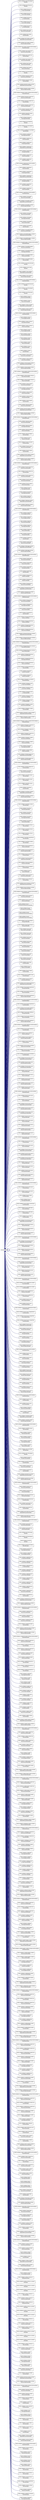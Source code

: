 digraph "Graphical Class Hierarchy"
{
 // LATEX_PDF_SIZE
  edge [fontname="Helvetica",fontsize="10",labelfontname="Helvetica",labelfontsize="10"];
  node [fontname="Helvetica",fontsize="10",shape=record];
  rankdir="LR";
  Node7192 [label="BooleanValidator",height=0.2,width=0.4,color="grey75", fillcolor="white", style="filled",tooltip=" "];
  Node7192 -> Node0 [dir="back",color="midnightblue",fontsize="10",style="solid",fontname="Helvetica"];
  Node0 [label="plotly.validators.area.Showlegend\lValidator",height=0.2,width=0.4,color="black", fillcolor="white", style="filled",URL="$classplotly_1_1validators_1_1area_1_1_showlegend_validator.html",tooltip=" "];
  Node7192 -> Node7194 [dir="back",color="midnightblue",fontsize="10",style="solid",fontname="Helvetica"];
  Node7194 [label="plotly.validators.bar.Cliponaxis\lValidator",height=0.2,width=0.4,color="black", fillcolor="white", style="filled",URL="$classplotly_1_1validators_1_1bar_1_1_cliponaxis_validator.html",tooltip=" "];
  Node7192 -> Node7195 [dir="back",color="midnightblue",fontsize="10",style="solid",fontname="Helvetica"];
  Node7195 [label="plotly.validators.bar.error\l_x.CopyYstyleValidator",height=0.2,width=0.4,color="black", fillcolor="white", style="filled",URL="$classplotly_1_1validators_1_1bar_1_1error__x_1_1_copy_ystyle_validator.html",tooltip=" "];
  Node7192 -> Node7196 [dir="back",color="midnightblue",fontsize="10",style="solid",fontname="Helvetica"];
  Node7196 [label="plotly.validators.bar.error\l_x.SymmetricValidator",height=0.2,width=0.4,color="black", fillcolor="white", style="filled",URL="$classplotly_1_1validators_1_1bar_1_1error__x_1_1_symmetric_validator.html",tooltip=" "];
  Node7192 -> Node7197 [dir="back",color="midnightblue",fontsize="10",style="solid",fontname="Helvetica"];
  Node7197 [label="plotly.validators.bar.error\l_x.VisibleValidator",height=0.2,width=0.4,color="black", fillcolor="white", style="filled",URL="$classplotly_1_1validators_1_1bar_1_1error__x_1_1_visible_validator.html",tooltip=" "];
  Node7192 -> Node7198 [dir="back",color="midnightblue",fontsize="10",style="solid",fontname="Helvetica"];
  Node7198 [label="plotly.validators.bar.error\l_y.SymmetricValidator",height=0.2,width=0.4,color="black", fillcolor="white", style="filled",URL="$classplotly_1_1validators_1_1bar_1_1error__y_1_1_symmetric_validator.html",tooltip=" "];
  Node7192 -> Node7199 [dir="back",color="midnightblue",fontsize="10",style="solid",fontname="Helvetica"];
  Node7199 [label="plotly.validators.bar.error\l_y.VisibleValidator",height=0.2,width=0.4,color="black", fillcolor="white", style="filled",URL="$classplotly_1_1validators_1_1bar_1_1error__y_1_1_visible_validator.html",tooltip=" "];
  Node7192 -> Node7200 [dir="back",color="midnightblue",fontsize="10",style="solid",fontname="Helvetica"];
  Node7200 [label="plotly.validators.bar.marker.\lAutocolorscaleValidator",height=0.2,width=0.4,color="black", fillcolor="white", style="filled",URL="$classplotly_1_1validators_1_1bar_1_1marker_1_1_autocolorscale_validator.html",tooltip=" "];
  Node7192 -> Node7201 [dir="back",color="midnightblue",fontsize="10",style="solid",fontname="Helvetica"];
  Node7201 [label="plotly.validators.bar.marker.\lCautoValidator",height=0.2,width=0.4,color="black", fillcolor="white", style="filled",URL="$classplotly_1_1validators_1_1bar_1_1marker_1_1_cauto_validator.html",tooltip=" "];
  Node7192 -> Node7202 [dir="back",color="midnightblue",fontsize="10",style="solid",fontname="Helvetica"];
  Node7202 [label="plotly.validators.bar.marker.colorbar.\lSeparatethousandsValidator",height=0.2,width=0.4,color="black", fillcolor="white", style="filled",URL="$classplotly_1_1validators_1_1bar_1_1marker_1_1colorbar_1_1_separatethousands_validator.html",tooltip=" "];
  Node7192 -> Node7203 [dir="back",color="midnightblue",fontsize="10",style="solid",fontname="Helvetica"];
  Node7203 [label="plotly.validators.bar.marker.colorbar.\lShowticklabelsValidator",height=0.2,width=0.4,color="black", fillcolor="white", style="filled",URL="$classplotly_1_1validators_1_1bar_1_1marker_1_1colorbar_1_1_showticklabels_validator.html",tooltip=" "];
  Node7192 -> Node7204 [dir="back",color="midnightblue",fontsize="10",style="solid",fontname="Helvetica"];
  Node7204 [label="plotly.validators.bar.marker.colorbar.tickformatstop.\lEnabledValidator",height=0.2,width=0.4,color="black", fillcolor="white", style="filled",URL="$classplotly_1_1validators_1_1bar_1_1marker_1_1colorbar_1_1tickformatstop_1_1_enabled_validator.html",tooltip=" "];
  Node7192 -> Node7205 [dir="back",color="midnightblue",fontsize="10",style="solid",fontname="Helvetica"];
  Node7205 [label="plotly.validators.bar.marker.line.\lAutocolorscaleValidator",height=0.2,width=0.4,color="black", fillcolor="white", style="filled",URL="$classplotly_1_1validators_1_1bar_1_1marker_1_1line_1_1_autocolorscale_validator.html",tooltip=" "];
  Node7192 -> Node7206 [dir="back",color="midnightblue",fontsize="10",style="solid",fontname="Helvetica"];
  Node7206 [label="plotly.validators.bar.marker.line.\lCautoValidator",height=0.2,width=0.4,color="black", fillcolor="white", style="filled",URL="$classplotly_1_1validators_1_1bar_1_1marker_1_1line_1_1_cauto_validator.html",tooltip=" "];
  Node7192 -> Node7207 [dir="back",color="midnightblue",fontsize="10",style="solid",fontname="Helvetica"];
  Node7207 [label="plotly.validators.bar.marker.line.\lReversescaleValidator",height=0.2,width=0.4,color="black", fillcolor="white", style="filled",URL="$classplotly_1_1validators_1_1bar_1_1marker_1_1line_1_1_reversescale_validator.html",tooltip=" "];
  Node7192 -> Node7208 [dir="back",color="midnightblue",fontsize="10",style="solid",fontname="Helvetica"];
  Node7208 [label="plotly.validators.bar.marker.\lReversescaleValidator",height=0.2,width=0.4,color="black", fillcolor="white", style="filled",URL="$classplotly_1_1validators_1_1bar_1_1marker_1_1_reversescale_validator.html",tooltip=" "];
  Node7192 -> Node7209 [dir="back",color="midnightblue",fontsize="10",style="solid",fontname="Helvetica"];
  Node7209 [label="plotly.validators.bar.marker.\lShowscaleValidator",height=0.2,width=0.4,color="black", fillcolor="white", style="filled",URL="$classplotly_1_1validators_1_1bar_1_1marker_1_1_showscale_validator.html",tooltip=" "];
  Node7192 -> Node7210 [dir="back",color="midnightblue",fontsize="10",style="solid",fontname="Helvetica"];
  Node7210 [label="plotly.validators.bar.Showlegend\lValidator",height=0.2,width=0.4,color="black", fillcolor="white", style="filled",URL="$classplotly_1_1validators_1_1bar_1_1_showlegend_validator.html",tooltip=" "];
  Node7192 -> Node7211 [dir="back",color="midnightblue",fontsize="10",style="solid",fontname="Helvetica"];
  Node7211 [label="plotly.validators.barpolar.marker.\lAutocolorscaleValidator",height=0.2,width=0.4,color="black", fillcolor="white", style="filled",URL="$classplotly_1_1validators_1_1barpolar_1_1marker_1_1_autocolorscale_validator.html",tooltip=" "];
  Node7192 -> Node7212 [dir="back",color="midnightblue",fontsize="10",style="solid",fontname="Helvetica"];
  Node7212 [label="plotly.validators.barpolar.marker.\lCautoValidator",height=0.2,width=0.4,color="black", fillcolor="white", style="filled",URL="$classplotly_1_1validators_1_1barpolar_1_1marker_1_1_cauto_validator.html",tooltip=" "];
  Node7192 -> Node7213 [dir="back",color="midnightblue",fontsize="10",style="solid",fontname="Helvetica"];
  Node7213 [label="plotly.validators.barpolar.marker.colorbar.\lSeparatethousandsValidator",height=0.2,width=0.4,color="black", fillcolor="white", style="filled",URL="$classplotly_1_1validators_1_1barpolar_1_1marker_1_1colorbar_1_1_separatethousands_validator.html",tooltip=" "];
  Node7192 -> Node7214 [dir="back",color="midnightblue",fontsize="10",style="solid",fontname="Helvetica"];
  Node7214 [label="plotly.validators.barpolar.marker.colorbar.\lShowticklabelsValidator",height=0.2,width=0.4,color="black", fillcolor="white", style="filled",URL="$classplotly_1_1validators_1_1barpolar_1_1marker_1_1colorbar_1_1_showticklabels_validator.html",tooltip=" "];
  Node7192 -> Node7215 [dir="back",color="midnightblue",fontsize="10",style="solid",fontname="Helvetica"];
  Node7215 [label="plotly.validators.barpolar.marker.colorbar.tickformatstop.\lEnabledValidator",height=0.2,width=0.4,color="black", fillcolor="white", style="filled",URL="$classplotly_1_1validators_1_1barpolar_1_1marker_1_1colorbar_1_1tickformatstop_1_1_enabled_validator.html",tooltip=" "];
  Node7192 -> Node7216 [dir="back",color="midnightblue",fontsize="10",style="solid",fontname="Helvetica"];
  Node7216 [label="plotly.validators.barpolar.marker.line.\lAutocolorscaleValidator",height=0.2,width=0.4,color="black", fillcolor="white", style="filled",URL="$classplotly_1_1validators_1_1barpolar_1_1marker_1_1line_1_1_autocolorscale_validator.html",tooltip=" "];
  Node7192 -> Node7217 [dir="back",color="midnightblue",fontsize="10",style="solid",fontname="Helvetica"];
  Node7217 [label="plotly.validators.barpolar.marker.line.\lCautoValidator",height=0.2,width=0.4,color="black", fillcolor="white", style="filled",URL="$classplotly_1_1validators_1_1barpolar_1_1marker_1_1line_1_1_cauto_validator.html",tooltip=" "];
  Node7192 -> Node7218 [dir="back",color="midnightblue",fontsize="10",style="solid",fontname="Helvetica"];
  Node7218 [label="plotly.validators.barpolar.marker.line.\lReversescaleValidator",height=0.2,width=0.4,color="black", fillcolor="white", style="filled",URL="$classplotly_1_1validators_1_1barpolar_1_1marker_1_1line_1_1_reversescale_validator.html",tooltip=" "];
  Node7192 -> Node7219 [dir="back",color="midnightblue",fontsize="10",style="solid",fontname="Helvetica"];
  Node7219 [label="plotly.validators.barpolar.marker.\lReversescaleValidator",height=0.2,width=0.4,color="black", fillcolor="white", style="filled",URL="$classplotly_1_1validators_1_1barpolar_1_1marker_1_1_reversescale_validator.html",tooltip=" "];
  Node7192 -> Node7220 [dir="back",color="midnightblue",fontsize="10",style="solid",fontname="Helvetica"];
  Node7220 [label="plotly.validators.barpolar.marker.\lShowscaleValidator",height=0.2,width=0.4,color="black", fillcolor="white", style="filled",URL="$classplotly_1_1validators_1_1barpolar_1_1marker_1_1_showscale_validator.html",tooltip=" "];
  Node7192 -> Node7221 [dir="back",color="midnightblue",fontsize="10",style="solid",fontname="Helvetica"];
  Node7221 [label="plotly.validators.barpolar.\lShowlegendValidator",height=0.2,width=0.4,color="black", fillcolor="white", style="filled",URL="$classplotly_1_1validators_1_1barpolar_1_1_showlegend_validator.html",tooltip=" "];
  Node7192 -> Node7222 [dir="back",color="midnightblue",fontsize="10",style="solid",fontname="Helvetica"];
  Node7222 [label="plotly.validators.box.Notched\lValidator",height=0.2,width=0.4,color="black", fillcolor="white", style="filled",URL="$classplotly_1_1validators_1_1box_1_1_notched_validator.html",tooltip=" "];
  Node7192 -> Node7223 [dir="back",color="midnightblue",fontsize="10",style="solid",fontname="Helvetica"];
  Node7223 [label="plotly.validators.box.Showlegend\lValidator",height=0.2,width=0.4,color="black", fillcolor="white", style="filled",URL="$classplotly_1_1validators_1_1box_1_1_showlegend_validator.html",tooltip=" "];
  Node7192 -> Node7224 [dir="back",color="midnightblue",fontsize="10",style="solid",fontname="Helvetica"];
  Node7224 [label="plotly.validators.candlestick.hoverlabel.\lSplitValidator",height=0.2,width=0.4,color="black", fillcolor="white", style="filled",URL="$classplotly_1_1validators_1_1candlestick_1_1hoverlabel_1_1_split_validator.html",tooltip=" "];
  Node7192 -> Node7225 [dir="back",color="midnightblue",fontsize="10",style="solid",fontname="Helvetica"];
  Node7225 [label="plotly.validators.candlestick.\lShowlegendValidator",height=0.2,width=0.4,color="black", fillcolor="white", style="filled",URL="$classplotly_1_1validators_1_1candlestick_1_1_showlegend_validator.html",tooltip=" "];
  Node7192 -> Node7226 [dir="back",color="midnightblue",fontsize="10",style="solid",fontname="Helvetica"];
  Node7226 [label="plotly.validators.carpet.aaxis.\lEndlineValidator",height=0.2,width=0.4,color="black", fillcolor="white", style="filled",URL="$classplotly_1_1validators_1_1carpet_1_1aaxis_1_1_endline_validator.html",tooltip=" "];
  Node7192 -> Node7227 [dir="back",color="midnightblue",fontsize="10",style="solid",fontname="Helvetica"];
  Node7227 [label="plotly.validators.carpet.aaxis.\lFixedrangeValidator",height=0.2,width=0.4,color="black", fillcolor="white", style="filled",URL="$classplotly_1_1validators_1_1carpet_1_1aaxis_1_1_fixedrange_validator.html",tooltip=" "];
  Node7192 -> Node7228 [dir="back",color="midnightblue",fontsize="10",style="solid",fontname="Helvetica"];
  Node7228 [label="plotly.validators.carpet.aaxis.\lSeparatethousandsValidator",height=0.2,width=0.4,color="black", fillcolor="white", style="filled",URL="$classplotly_1_1validators_1_1carpet_1_1aaxis_1_1_separatethousands_validator.html",tooltip=" "];
  Node7192 -> Node7229 [dir="back",color="midnightblue",fontsize="10",style="solid",fontname="Helvetica"];
  Node7229 [label="plotly.validators.carpet.aaxis.\lShowgridValidator",height=0.2,width=0.4,color="black", fillcolor="white", style="filled",URL="$classplotly_1_1validators_1_1carpet_1_1aaxis_1_1_showgrid_validator.html",tooltip=" "];
  Node7192 -> Node7230 [dir="back",color="midnightblue",fontsize="10",style="solid",fontname="Helvetica"];
  Node7230 [label="plotly.validators.carpet.aaxis.\lShowlineValidator",height=0.2,width=0.4,color="black", fillcolor="white", style="filled",URL="$classplotly_1_1validators_1_1carpet_1_1aaxis_1_1_showline_validator.html",tooltip=" "];
  Node7192 -> Node7231 [dir="back",color="midnightblue",fontsize="10",style="solid",fontname="Helvetica"];
  Node7231 [label="plotly.validators.carpet.aaxis.\lStartlineValidator",height=0.2,width=0.4,color="black", fillcolor="white", style="filled",URL="$classplotly_1_1validators_1_1carpet_1_1aaxis_1_1_startline_validator.html",tooltip=" "];
  Node7192 -> Node7232 [dir="back",color="midnightblue",fontsize="10",style="solid",fontname="Helvetica"];
  Node7232 [label="plotly.validators.carpet.aaxis.tickformatstop.\lEnabledValidator",height=0.2,width=0.4,color="black", fillcolor="white", style="filled",URL="$classplotly_1_1validators_1_1carpet_1_1aaxis_1_1tickformatstop_1_1_enabled_validator.html",tooltip=" "];
  Node7192 -> Node7233 [dir="back",color="midnightblue",fontsize="10",style="solid",fontname="Helvetica"];
  Node7233 [label="plotly.validators.carpet.baxis.\lEndlineValidator",height=0.2,width=0.4,color="black", fillcolor="white", style="filled",URL="$classplotly_1_1validators_1_1carpet_1_1baxis_1_1_endline_validator.html",tooltip=" "];
  Node7192 -> Node7234 [dir="back",color="midnightblue",fontsize="10",style="solid",fontname="Helvetica"];
  Node7234 [label="plotly.validators.carpet.baxis.\lFixedrangeValidator",height=0.2,width=0.4,color="black", fillcolor="white", style="filled",URL="$classplotly_1_1validators_1_1carpet_1_1baxis_1_1_fixedrange_validator.html",tooltip=" "];
  Node7192 -> Node7235 [dir="back",color="midnightblue",fontsize="10",style="solid",fontname="Helvetica"];
  Node7235 [label="plotly.validators.carpet.baxis.\lSeparatethousandsValidator",height=0.2,width=0.4,color="black", fillcolor="white", style="filled",URL="$classplotly_1_1validators_1_1carpet_1_1baxis_1_1_separatethousands_validator.html",tooltip=" "];
  Node7192 -> Node7236 [dir="back",color="midnightblue",fontsize="10",style="solid",fontname="Helvetica"];
  Node7236 [label="plotly.validators.carpet.baxis.\lShowgridValidator",height=0.2,width=0.4,color="black", fillcolor="white", style="filled",URL="$classplotly_1_1validators_1_1carpet_1_1baxis_1_1_showgrid_validator.html",tooltip=" "];
  Node7192 -> Node7237 [dir="back",color="midnightblue",fontsize="10",style="solid",fontname="Helvetica"];
  Node7237 [label="plotly.validators.carpet.baxis.\lShowlineValidator",height=0.2,width=0.4,color="black", fillcolor="white", style="filled",URL="$classplotly_1_1validators_1_1carpet_1_1baxis_1_1_showline_validator.html",tooltip=" "];
  Node7192 -> Node7238 [dir="back",color="midnightblue",fontsize="10",style="solid",fontname="Helvetica"];
  Node7238 [label="plotly.validators.carpet.baxis.\lStartlineValidator",height=0.2,width=0.4,color="black", fillcolor="white", style="filled",URL="$classplotly_1_1validators_1_1carpet_1_1baxis_1_1_startline_validator.html",tooltip=" "];
  Node7192 -> Node7239 [dir="back",color="midnightblue",fontsize="10",style="solid",fontname="Helvetica"];
  Node7239 [label="plotly.validators.carpet.baxis.tickformatstop.\lEnabledValidator",height=0.2,width=0.4,color="black", fillcolor="white", style="filled",URL="$classplotly_1_1validators_1_1carpet_1_1baxis_1_1tickformatstop_1_1_enabled_validator.html",tooltip=" "];
  Node7192 -> Node7240 [dir="back",color="midnightblue",fontsize="10",style="solid",fontname="Helvetica"];
  Node7240 [label="plotly.validators.choropleth.\lAutocolorscaleValidator",height=0.2,width=0.4,color="black", fillcolor="white", style="filled",URL="$classplotly_1_1validators_1_1choropleth_1_1_autocolorscale_validator.html",tooltip=" "];
  Node7192 -> Node7241 [dir="back",color="midnightblue",fontsize="10",style="solid",fontname="Helvetica"];
  Node7241 [label="plotly.validators.choropleth.colorbar.\lSeparatethousandsValidator",height=0.2,width=0.4,color="black", fillcolor="white", style="filled",URL="$classplotly_1_1validators_1_1choropleth_1_1colorbar_1_1_separatethousands_validator.html",tooltip=" "];
  Node7192 -> Node7242 [dir="back",color="midnightblue",fontsize="10",style="solid",fontname="Helvetica"];
  Node7242 [label="plotly.validators.choropleth.colorbar.\lShowticklabelsValidator",height=0.2,width=0.4,color="black", fillcolor="white", style="filled",URL="$classplotly_1_1validators_1_1choropleth_1_1colorbar_1_1_showticklabels_validator.html",tooltip=" "];
  Node7192 -> Node7243 [dir="back",color="midnightblue",fontsize="10",style="solid",fontname="Helvetica"];
  Node7243 [label="plotly.validators.choropleth.colorbar.tickformatstop.\lEnabledValidator",height=0.2,width=0.4,color="black", fillcolor="white", style="filled",URL="$classplotly_1_1validators_1_1choropleth_1_1colorbar_1_1tickformatstop_1_1_enabled_validator.html",tooltip=" "];
  Node7192 -> Node7244 [dir="back",color="midnightblue",fontsize="10",style="solid",fontname="Helvetica"];
  Node7244 [label="plotly.validators.choropleth.\lReversescaleValidator",height=0.2,width=0.4,color="black", fillcolor="white", style="filled",URL="$classplotly_1_1validators_1_1choropleth_1_1_reversescale_validator.html",tooltip=" "];
  Node7192 -> Node7245 [dir="back",color="midnightblue",fontsize="10",style="solid",fontname="Helvetica"];
  Node7245 [label="plotly.validators.choropleth.\lShowlegendValidator",height=0.2,width=0.4,color="black", fillcolor="white", style="filled",URL="$classplotly_1_1validators_1_1choropleth_1_1_showlegend_validator.html",tooltip=" "];
  Node7192 -> Node7246 [dir="back",color="midnightblue",fontsize="10",style="solid",fontname="Helvetica"];
  Node7246 [label="plotly.validators.choropleth.\lShowscaleValidator",height=0.2,width=0.4,color="black", fillcolor="white", style="filled",URL="$classplotly_1_1validators_1_1choropleth_1_1_showscale_validator.html",tooltip=" "];
  Node7192 -> Node7247 [dir="back",color="midnightblue",fontsize="10",style="solid",fontname="Helvetica"];
  Node7247 [label="plotly.validators.choropleth.\lZautoValidator",height=0.2,width=0.4,color="black", fillcolor="white", style="filled",URL="$classplotly_1_1validators_1_1choropleth_1_1_zauto_validator.html",tooltip=" "];
  Node7192 -> Node7248 [dir="back",color="midnightblue",fontsize="10",style="solid",fontname="Helvetica"];
  Node7248 [label="plotly.validators.choroplethmapbox.\lAutocolorscaleValidator",height=0.2,width=0.4,color="black", fillcolor="white", style="filled",URL="$classplotly_1_1validators_1_1choroplethmapbox_1_1_autocolorscale_validator.html",tooltip=" "];
  Node7192 -> Node7249 [dir="back",color="midnightblue",fontsize="10",style="solid",fontname="Helvetica"];
  Node7249 [label="plotly.validators.choroplethmapbox.colorbar.\lSeparatethousandsValidator",height=0.2,width=0.4,color="black", fillcolor="white", style="filled",URL="$classplotly_1_1validators_1_1choroplethmapbox_1_1colorbar_1_1_separatethousands_validator.html",tooltip=" "];
  Node7192 -> Node7250 [dir="back",color="midnightblue",fontsize="10",style="solid",fontname="Helvetica"];
  Node7250 [label="plotly.validators.choroplethmapbox.colorbar.\lShowticklabelsValidator",height=0.2,width=0.4,color="black", fillcolor="white", style="filled",URL="$classplotly_1_1validators_1_1choroplethmapbox_1_1colorbar_1_1_showticklabels_validator.html",tooltip=" "];
  Node7192 -> Node7251 [dir="back",color="midnightblue",fontsize="10",style="solid",fontname="Helvetica"];
  Node7251 [label="plotly.validators.choroplethmapbox.colorbar.tickformatstop.\lEnabledValidator",height=0.2,width=0.4,color="black", fillcolor="white", style="filled",URL="$classplotly_1_1validators_1_1choroplethmapbox_1_1colorbar_1_1tickformatstop_1_1_enabled_validator.html",tooltip=" "];
  Node7192 -> Node7252 [dir="back",color="midnightblue",fontsize="10",style="solid",fontname="Helvetica"];
  Node7252 [label="plotly.validators.choroplethmapbox.\lReversescaleValidator",height=0.2,width=0.4,color="black", fillcolor="white", style="filled",URL="$classplotly_1_1validators_1_1choroplethmapbox_1_1_reversescale_validator.html",tooltip=" "];
  Node7192 -> Node7253 [dir="back",color="midnightblue",fontsize="10",style="solid",fontname="Helvetica"];
  Node7253 [label="plotly.validators.choroplethmapbox.\lShowlegendValidator",height=0.2,width=0.4,color="black", fillcolor="white", style="filled",URL="$classplotly_1_1validators_1_1choroplethmapbox_1_1_showlegend_validator.html",tooltip=" "];
  Node7192 -> Node7254 [dir="back",color="midnightblue",fontsize="10",style="solid",fontname="Helvetica"];
  Node7254 [label="plotly.validators.choroplethmapbox.\lShowscaleValidator",height=0.2,width=0.4,color="black", fillcolor="white", style="filled",URL="$classplotly_1_1validators_1_1choroplethmapbox_1_1_showscale_validator.html",tooltip=" "];
  Node7192 -> Node7255 [dir="back",color="midnightblue",fontsize="10",style="solid",fontname="Helvetica"];
  Node7255 [label="plotly.validators.choroplethmapbox.\lZautoValidator",height=0.2,width=0.4,color="black", fillcolor="white", style="filled",URL="$classplotly_1_1validators_1_1choroplethmapbox_1_1_zauto_validator.html",tooltip=" "];
  Node7192 -> Node7256 [dir="back",color="midnightblue",fontsize="10",style="solid",fontname="Helvetica"];
  Node7256 [label="plotly.validators.cone.Autocolorscale\lValidator",height=0.2,width=0.4,color="black", fillcolor="white", style="filled",URL="$classplotly_1_1validators_1_1cone_1_1_autocolorscale_validator.html",tooltip=" "];
  Node7192 -> Node7257 [dir="back",color="midnightblue",fontsize="10",style="solid",fontname="Helvetica"];
  Node7257 [label="plotly.validators.cone.Cauto\lValidator",height=0.2,width=0.4,color="black", fillcolor="white", style="filled",URL="$classplotly_1_1validators_1_1cone_1_1_cauto_validator.html",tooltip=" "];
  Node7192 -> Node7258 [dir="back",color="midnightblue",fontsize="10",style="solid",fontname="Helvetica"];
  Node7258 [label="plotly.validators.cone.colorbar.\lSeparatethousandsValidator",height=0.2,width=0.4,color="black", fillcolor="white", style="filled",URL="$classplotly_1_1validators_1_1cone_1_1colorbar_1_1_separatethousands_validator.html",tooltip=" "];
  Node7192 -> Node7259 [dir="back",color="midnightblue",fontsize="10",style="solid",fontname="Helvetica"];
  Node7259 [label="plotly.validators.cone.colorbar.\lShowticklabelsValidator",height=0.2,width=0.4,color="black", fillcolor="white", style="filled",URL="$classplotly_1_1validators_1_1cone_1_1colorbar_1_1_showticklabels_validator.html",tooltip=" "];
  Node7192 -> Node7260 [dir="back",color="midnightblue",fontsize="10",style="solid",fontname="Helvetica"];
  Node7260 [label="plotly.validators.cone.colorbar.tickformatstop.\lEnabledValidator",height=0.2,width=0.4,color="black", fillcolor="white", style="filled",URL="$classplotly_1_1validators_1_1cone_1_1colorbar_1_1tickformatstop_1_1_enabled_validator.html",tooltip=" "];
  Node7192 -> Node7261 [dir="back",color="midnightblue",fontsize="10",style="solid",fontname="Helvetica"];
  Node7261 [label="plotly.validators.cone.Reversescale\lValidator",height=0.2,width=0.4,color="black", fillcolor="white", style="filled",URL="$classplotly_1_1validators_1_1cone_1_1_reversescale_validator.html",tooltip=" "];
  Node7192 -> Node7262 [dir="back",color="midnightblue",fontsize="10",style="solid",fontname="Helvetica"];
  Node7262 [label="plotly.validators.cone.Showlegend\lValidator",height=0.2,width=0.4,color="black", fillcolor="white", style="filled",URL="$classplotly_1_1validators_1_1cone_1_1_showlegend_validator.html",tooltip=" "];
  Node7192 -> Node7263 [dir="back",color="midnightblue",fontsize="10",style="solid",fontname="Helvetica"];
  Node7263 [label="plotly.validators.cone.Showscale\lValidator",height=0.2,width=0.4,color="black", fillcolor="white", style="filled",URL="$classplotly_1_1validators_1_1cone_1_1_showscale_validator.html",tooltip=" "];
  Node7192 -> Node7264 [dir="back",color="midnightblue",fontsize="10",style="solid",fontname="Helvetica"];
  Node7264 [label="plotly.validators.contour.\lAutocolorscaleValidator",height=0.2,width=0.4,color="black", fillcolor="white", style="filled",URL="$classplotly_1_1validators_1_1contour_1_1_autocolorscale_validator.html",tooltip=" "];
  Node7192 -> Node7265 [dir="back",color="midnightblue",fontsize="10",style="solid",fontname="Helvetica"];
  Node7265 [label="plotly.validators.contour.\lAutocontourValidator",height=0.2,width=0.4,color="black", fillcolor="white", style="filled",URL="$classplotly_1_1validators_1_1contour_1_1_autocontour_validator.html",tooltip=" "];
  Node7192 -> Node7266 [dir="back",color="midnightblue",fontsize="10",style="solid",fontname="Helvetica"];
  Node7266 [label="plotly.validators.contour.colorbar.\lSeparatethousandsValidator",height=0.2,width=0.4,color="black", fillcolor="white", style="filled",URL="$classplotly_1_1validators_1_1contour_1_1colorbar_1_1_separatethousands_validator.html",tooltip=" "];
  Node7192 -> Node7267 [dir="back",color="midnightblue",fontsize="10",style="solid",fontname="Helvetica"];
  Node7267 [label="plotly.validators.contour.colorbar.\lShowticklabelsValidator",height=0.2,width=0.4,color="black", fillcolor="white", style="filled",URL="$classplotly_1_1validators_1_1contour_1_1colorbar_1_1_showticklabels_validator.html",tooltip=" "];
  Node7192 -> Node7268 [dir="back",color="midnightblue",fontsize="10",style="solid",fontname="Helvetica"];
  Node7268 [label="plotly.validators.contour.colorbar.tickformatstop.\lEnabledValidator",height=0.2,width=0.4,color="black", fillcolor="white", style="filled",URL="$classplotly_1_1validators_1_1contour_1_1colorbar_1_1tickformatstop_1_1_enabled_validator.html",tooltip=" "];
  Node7192 -> Node7269 [dir="back",color="midnightblue",fontsize="10",style="solid",fontname="Helvetica"];
  Node7269 [label="plotly.validators.contour.\lConnectgapsValidator",height=0.2,width=0.4,color="black", fillcolor="white", style="filled",URL="$classplotly_1_1validators_1_1contour_1_1_connectgaps_validator.html",tooltip=" "];
  Node7192 -> Node7270 [dir="back",color="midnightblue",fontsize="10",style="solid",fontname="Helvetica"];
  Node7270 [label="plotly.validators.contour.contours.\lShowlabelsValidator",height=0.2,width=0.4,color="black", fillcolor="white", style="filled",URL="$classplotly_1_1validators_1_1contour_1_1contours_1_1_showlabels_validator.html",tooltip=" "];
  Node7192 -> Node7271 [dir="back",color="midnightblue",fontsize="10",style="solid",fontname="Helvetica"];
  Node7271 [label="plotly.validators.contour.contours.\lShowlinesValidator",height=0.2,width=0.4,color="black", fillcolor="white", style="filled",URL="$classplotly_1_1validators_1_1contour_1_1contours_1_1_showlines_validator.html",tooltip=" "];
  Node7192 -> Node7272 [dir="back",color="midnightblue",fontsize="10",style="solid",fontname="Helvetica"];
  Node7272 [label="plotly.validators.contour.\lHoverongapsValidator",height=0.2,width=0.4,color="black", fillcolor="white", style="filled",URL="$classplotly_1_1validators_1_1contour_1_1_hoverongaps_validator.html",tooltip=" "];
  Node7192 -> Node7273 [dir="back",color="midnightblue",fontsize="10",style="solid",fontname="Helvetica"];
  Node7273 [label="plotly.validators.contour.\lReversescaleValidator",height=0.2,width=0.4,color="black", fillcolor="white", style="filled",URL="$classplotly_1_1validators_1_1contour_1_1_reversescale_validator.html",tooltip=" "];
  Node7192 -> Node7274 [dir="back",color="midnightblue",fontsize="10",style="solid",fontname="Helvetica"];
  Node7274 [label="plotly.validators.contour.\lShowlegendValidator",height=0.2,width=0.4,color="black", fillcolor="white", style="filled",URL="$classplotly_1_1validators_1_1contour_1_1_showlegend_validator.html",tooltip=" "];
  Node7192 -> Node7275 [dir="back",color="midnightblue",fontsize="10",style="solid",fontname="Helvetica"];
  Node7275 [label="plotly.validators.contour.\lShowscaleValidator",height=0.2,width=0.4,color="black", fillcolor="white", style="filled",URL="$classplotly_1_1validators_1_1contour_1_1_showscale_validator.html",tooltip=" "];
  Node7192 -> Node7276 [dir="back",color="midnightblue",fontsize="10",style="solid",fontname="Helvetica"];
  Node7276 [label="plotly.validators.contour.\lTransposeValidator",height=0.2,width=0.4,color="black", fillcolor="white", style="filled",URL="$classplotly_1_1validators_1_1contour_1_1_transpose_validator.html",tooltip=" "];
  Node7192 -> Node7277 [dir="back",color="midnightblue",fontsize="10",style="solid",fontname="Helvetica"];
  Node7277 [label="plotly.validators.contour.\lZautoValidator",height=0.2,width=0.4,color="black", fillcolor="white", style="filled",URL="$classplotly_1_1validators_1_1contour_1_1_zauto_validator.html",tooltip=" "];
  Node7192 -> Node7278 [dir="back",color="midnightblue",fontsize="10",style="solid",fontname="Helvetica"];
  Node7278 [label="plotly.validators.contourcarpet.\lAutocolorscaleValidator",height=0.2,width=0.4,color="black", fillcolor="white", style="filled",URL="$classplotly_1_1validators_1_1contourcarpet_1_1_autocolorscale_validator.html",tooltip=" "];
  Node7192 -> Node7279 [dir="back",color="midnightblue",fontsize="10",style="solid",fontname="Helvetica"];
  Node7279 [label="plotly.validators.contourcarpet.\lAutocontourValidator",height=0.2,width=0.4,color="black", fillcolor="white", style="filled",URL="$classplotly_1_1validators_1_1contourcarpet_1_1_autocontour_validator.html",tooltip=" "];
  Node7192 -> Node7280 [dir="back",color="midnightblue",fontsize="10",style="solid",fontname="Helvetica"];
  Node7280 [label="plotly.validators.contourcarpet.colorbar.\lSeparatethousandsValidator",height=0.2,width=0.4,color="black", fillcolor="white", style="filled",URL="$classplotly_1_1validators_1_1contourcarpet_1_1colorbar_1_1_separatethousands_validator.html",tooltip=" "];
  Node7192 -> Node7281 [dir="back",color="midnightblue",fontsize="10",style="solid",fontname="Helvetica"];
  Node7281 [label="plotly.validators.contourcarpet.colorbar.\lShowticklabelsValidator",height=0.2,width=0.4,color="black", fillcolor="white", style="filled",URL="$classplotly_1_1validators_1_1contourcarpet_1_1colorbar_1_1_showticklabels_validator.html",tooltip=" "];
  Node7192 -> Node7282 [dir="back",color="midnightblue",fontsize="10",style="solid",fontname="Helvetica"];
  Node7282 [label="plotly.validators.contourcarpet.colorbar.tickformatstop.\lEnabledValidator",height=0.2,width=0.4,color="black", fillcolor="white", style="filled",URL="$classplotly_1_1validators_1_1contourcarpet_1_1colorbar_1_1tickformatstop_1_1_enabled_validator.html",tooltip=" "];
  Node7192 -> Node7283 [dir="back",color="midnightblue",fontsize="10",style="solid",fontname="Helvetica"];
  Node7283 [label="plotly.validators.contourcarpet.contours.\lShowlabelsValidator",height=0.2,width=0.4,color="black", fillcolor="white", style="filled",URL="$classplotly_1_1validators_1_1contourcarpet_1_1contours_1_1_showlabels_validator.html",tooltip=" "];
  Node7192 -> Node7284 [dir="back",color="midnightblue",fontsize="10",style="solid",fontname="Helvetica"];
  Node7284 [label="plotly.validators.contourcarpet.contours.\lShowlinesValidator",height=0.2,width=0.4,color="black", fillcolor="white", style="filled",URL="$classplotly_1_1validators_1_1contourcarpet_1_1contours_1_1_showlines_validator.html",tooltip=" "];
  Node7192 -> Node7285 [dir="back",color="midnightblue",fontsize="10",style="solid",fontname="Helvetica"];
  Node7285 [label="plotly.validators.contourcarpet.\lReversescaleValidator",height=0.2,width=0.4,color="black", fillcolor="white", style="filled",URL="$classplotly_1_1validators_1_1contourcarpet_1_1_reversescale_validator.html",tooltip=" "];
  Node7192 -> Node7286 [dir="back",color="midnightblue",fontsize="10",style="solid",fontname="Helvetica"];
  Node7286 [label="plotly.validators.contourcarpet.\lShowlegendValidator",height=0.2,width=0.4,color="black", fillcolor="white", style="filled",URL="$classplotly_1_1validators_1_1contourcarpet_1_1_showlegend_validator.html",tooltip=" "];
  Node7192 -> Node7287 [dir="back",color="midnightblue",fontsize="10",style="solid",fontname="Helvetica"];
  Node7287 [label="plotly.validators.contourcarpet.\lShowscaleValidator",height=0.2,width=0.4,color="black", fillcolor="white", style="filled",URL="$classplotly_1_1validators_1_1contourcarpet_1_1_showscale_validator.html",tooltip=" "];
  Node7192 -> Node7288 [dir="back",color="midnightblue",fontsize="10",style="solid",fontname="Helvetica"];
  Node7288 [label="plotly.validators.contourcarpet.\lTransposeValidator",height=0.2,width=0.4,color="black", fillcolor="white", style="filled",URL="$classplotly_1_1validators_1_1contourcarpet_1_1_transpose_validator.html",tooltip=" "];
  Node7192 -> Node7289 [dir="back",color="midnightblue",fontsize="10",style="solid",fontname="Helvetica"];
  Node7289 [label="plotly.validators.contourcarpet.\lZautoValidator",height=0.2,width=0.4,color="black", fillcolor="white", style="filled",URL="$classplotly_1_1validators_1_1contourcarpet_1_1_zauto_validator.html",tooltip=" "];
  Node7192 -> Node7290 [dir="back",color="midnightblue",fontsize="10",style="solid",fontname="Helvetica"];
  Node7290 [label="plotly.validators.densitymapbox.\lAutocolorscaleValidator",height=0.2,width=0.4,color="black", fillcolor="white", style="filled",URL="$classplotly_1_1validators_1_1densitymapbox_1_1_autocolorscale_validator.html",tooltip=" "];
  Node7192 -> Node7291 [dir="back",color="midnightblue",fontsize="10",style="solid",fontname="Helvetica"];
  Node7291 [label="plotly.validators.densitymapbox.colorbar.\lSeparatethousandsValidator",height=0.2,width=0.4,color="black", fillcolor="white", style="filled",URL="$classplotly_1_1validators_1_1densitymapbox_1_1colorbar_1_1_separatethousands_validator.html",tooltip=" "];
  Node7192 -> Node7292 [dir="back",color="midnightblue",fontsize="10",style="solid",fontname="Helvetica"];
  Node7292 [label="plotly.validators.densitymapbox.colorbar.\lShowticklabelsValidator",height=0.2,width=0.4,color="black", fillcolor="white", style="filled",URL="$classplotly_1_1validators_1_1densitymapbox_1_1colorbar_1_1_showticklabels_validator.html",tooltip=" "];
  Node7192 -> Node7293 [dir="back",color="midnightblue",fontsize="10",style="solid",fontname="Helvetica"];
  Node7293 [label="plotly.validators.densitymapbox.colorbar.tickformatstop.\lEnabledValidator",height=0.2,width=0.4,color="black", fillcolor="white", style="filled",URL="$classplotly_1_1validators_1_1densitymapbox_1_1colorbar_1_1tickformatstop_1_1_enabled_validator.html",tooltip=" "];
  Node7192 -> Node7294 [dir="back",color="midnightblue",fontsize="10",style="solid",fontname="Helvetica"];
  Node7294 [label="plotly.validators.densitymapbox.\lReversescaleValidator",height=0.2,width=0.4,color="black", fillcolor="white", style="filled",URL="$classplotly_1_1validators_1_1densitymapbox_1_1_reversescale_validator.html",tooltip=" "];
  Node7192 -> Node7295 [dir="back",color="midnightblue",fontsize="10",style="solid",fontname="Helvetica"];
  Node7295 [label="plotly.validators.densitymapbox.\lShowlegendValidator",height=0.2,width=0.4,color="black", fillcolor="white", style="filled",URL="$classplotly_1_1validators_1_1densitymapbox_1_1_showlegend_validator.html",tooltip=" "];
  Node7192 -> Node7296 [dir="back",color="midnightblue",fontsize="10",style="solid",fontname="Helvetica"];
  Node7296 [label="plotly.validators.densitymapbox.\lShowscaleValidator",height=0.2,width=0.4,color="black", fillcolor="white", style="filled",URL="$classplotly_1_1validators_1_1densitymapbox_1_1_showscale_validator.html",tooltip=" "];
  Node7192 -> Node7297 [dir="back",color="midnightblue",fontsize="10",style="solid",fontname="Helvetica"];
  Node7297 [label="plotly.validators.densitymapbox.\lZautoValidator",height=0.2,width=0.4,color="black", fillcolor="white", style="filled",URL="$classplotly_1_1validators_1_1densitymapbox_1_1_zauto_validator.html",tooltip=" "];
  Node7192 -> Node7298 [dir="back",color="midnightblue",fontsize="10",style="solid",fontname="Helvetica"];
  Node7298 [label="plotly.validators.funnel.\lCliponaxisValidator",height=0.2,width=0.4,color="black", fillcolor="white", style="filled",URL="$classplotly_1_1validators_1_1funnel_1_1_cliponaxis_validator.html",tooltip=" "];
  Node7192 -> Node7299 [dir="back",color="midnightblue",fontsize="10",style="solid",fontname="Helvetica"];
  Node7299 [label="plotly.validators.funnel.connector.\lVisibleValidator",height=0.2,width=0.4,color="black", fillcolor="white", style="filled",URL="$classplotly_1_1validators_1_1funnel_1_1connector_1_1_visible_validator.html",tooltip=" "];
  Node7192 -> Node7300 [dir="back",color="midnightblue",fontsize="10",style="solid",fontname="Helvetica"];
  Node7300 [label="plotly.validators.funnel.marker.\lAutocolorscaleValidator",height=0.2,width=0.4,color="black", fillcolor="white", style="filled",URL="$classplotly_1_1validators_1_1funnel_1_1marker_1_1_autocolorscale_validator.html",tooltip=" "];
  Node7192 -> Node7301 [dir="back",color="midnightblue",fontsize="10",style="solid",fontname="Helvetica"];
  Node7301 [label="plotly.validators.funnel.marker.\lCautoValidator",height=0.2,width=0.4,color="black", fillcolor="white", style="filled",URL="$classplotly_1_1validators_1_1funnel_1_1marker_1_1_cauto_validator.html",tooltip=" "];
  Node7192 -> Node7302 [dir="back",color="midnightblue",fontsize="10",style="solid",fontname="Helvetica"];
  Node7302 [label="plotly.validators.funnel.marker.colorbar.\lSeparatethousandsValidator",height=0.2,width=0.4,color="black", fillcolor="white", style="filled",URL="$classplotly_1_1validators_1_1funnel_1_1marker_1_1colorbar_1_1_separatethousands_validator.html",tooltip=" "];
  Node7192 -> Node7303 [dir="back",color="midnightblue",fontsize="10",style="solid",fontname="Helvetica"];
  Node7303 [label="plotly.validators.funnel.marker.colorbar.\lShowticklabelsValidator",height=0.2,width=0.4,color="black", fillcolor="white", style="filled",URL="$classplotly_1_1validators_1_1funnel_1_1marker_1_1colorbar_1_1_showticklabels_validator.html",tooltip=" "];
  Node7192 -> Node7304 [dir="back",color="midnightblue",fontsize="10",style="solid",fontname="Helvetica"];
  Node7304 [label="plotly.validators.funnel.marker.colorbar.tickformatstop.\lEnabledValidator",height=0.2,width=0.4,color="black", fillcolor="white", style="filled",URL="$classplotly_1_1validators_1_1funnel_1_1marker_1_1colorbar_1_1tickformatstop_1_1_enabled_validator.html",tooltip=" "];
  Node7192 -> Node7305 [dir="back",color="midnightblue",fontsize="10",style="solid",fontname="Helvetica"];
  Node7305 [label="plotly.validators.funnel.marker.line.\lAutocolorscaleValidator",height=0.2,width=0.4,color="black", fillcolor="white", style="filled",URL="$classplotly_1_1validators_1_1funnel_1_1marker_1_1line_1_1_autocolorscale_validator.html",tooltip=" "];
  Node7192 -> Node7306 [dir="back",color="midnightblue",fontsize="10",style="solid",fontname="Helvetica"];
  Node7306 [label="plotly.validators.funnel.marker.line.\lCautoValidator",height=0.2,width=0.4,color="black", fillcolor="white", style="filled",URL="$classplotly_1_1validators_1_1funnel_1_1marker_1_1line_1_1_cauto_validator.html",tooltip=" "];
  Node7192 -> Node7307 [dir="back",color="midnightblue",fontsize="10",style="solid",fontname="Helvetica"];
  Node7307 [label="plotly.validators.funnel.marker.line.\lReversescaleValidator",height=0.2,width=0.4,color="black", fillcolor="white", style="filled",URL="$classplotly_1_1validators_1_1funnel_1_1marker_1_1line_1_1_reversescale_validator.html",tooltip=" "];
  Node7192 -> Node7308 [dir="back",color="midnightblue",fontsize="10",style="solid",fontname="Helvetica"];
  Node7308 [label="plotly.validators.funnel.marker.\lReversescaleValidator",height=0.2,width=0.4,color="black", fillcolor="white", style="filled",URL="$classplotly_1_1validators_1_1funnel_1_1marker_1_1_reversescale_validator.html",tooltip=" "];
  Node7192 -> Node7309 [dir="back",color="midnightblue",fontsize="10",style="solid",fontname="Helvetica"];
  Node7309 [label="plotly.validators.funnel.marker.\lShowscaleValidator",height=0.2,width=0.4,color="black", fillcolor="white", style="filled",URL="$classplotly_1_1validators_1_1funnel_1_1marker_1_1_showscale_validator.html",tooltip=" "];
  Node7192 -> Node7310 [dir="back",color="midnightblue",fontsize="10",style="solid",fontname="Helvetica"];
  Node7310 [label="plotly.validators.funnel.\lShowlegendValidator",height=0.2,width=0.4,color="black", fillcolor="white", style="filled",URL="$classplotly_1_1validators_1_1funnel_1_1_showlegend_validator.html",tooltip=" "];
  Node7192 -> Node7311 [dir="back",color="midnightblue",fontsize="10",style="solid",fontname="Helvetica"];
  Node7311 [label="plotly.validators.funnelarea.\lShowlegendValidator",height=0.2,width=0.4,color="black", fillcolor="white", style="filled",URL="$classplotly_1_1validators_1_1funnelarea_1_1_showlegend_validator.html",tooltip=" "];
  Node7192 -> Node7312 [dir="back",color="midnightblue",fontsize="10",style="solid",fontname="Helvetica"];
  Node7312 [label="plotly.validators.heatmap.\lAutocolorscaleValidator",height=0.2,width=0.4,color="black", fillcolor="white", style="filled",URL="$classplotly_1_1validators_1_1heatmap_1_1_autocolorscale_validator.html",tooltip=" "];
  Node7192 -> Node7313 [dir="back",color="midnightblue",fontsize="10",style="solid",fontname="Helvetica"];
  Node7313 [label="plotly.validators.heatmap.colorbar.\lSeparatethousandsValidator",height=0.2,width=0.4,color="black", fillcolor="white", style="filled",URL="$classplotly_1_1validators_1_1heatmap_1_1colorbar_1_1_separatethousands_validator.html",tooltip=" "];
  Node7192 -> Node7314 [dir="back",color="midnightblue",fontsize="10",style="solid",fontname="Helvetica"];
  Node7314 [label="plotly.validators.heatmap.colorbar.\lShowticklabelsValidator",height=0.2,width=0.4,color="black", fillcolor="white", style="filled",URL="$classplotly_1_1validators_1_1heatmap_1_1colorbar_1_1_showticklabels_validator.html",tooltip=" "];
  Node7192 -> Node7315 [dir="back",color="midnightblue",fontsize="10",style="solid",fontname="Helvetica"];
  Node7315 [label="plotly.validators.heatmap.colorbar.tickformatstop.\lEnabledValidator",height=0.2,width=0.4,color="black", fillcolor="white", style="filled",URL="$classplotly_1_1validators_1_1heatmap_1_1colorbar_1_1tickformatstop_1_1_enabled_validator.html",tooltip=" "];
  Node7192 -> Node7316 [dir="back",color="midnightblue",fontsize="10",style="solid",fontname="Helvetica"];
  Node7316 [label="plotly.validators.heatmap.\lConnectgapsValidator",height=0.2,width=0.4,color="black", fillcolor="white", style="filled",URL="$classplotly_1_1validators_1_1heatmap_1_1_connectgaps_validator.html",tooltip=" "];
  Node7192 -> Node7317 [dir="back",color="midnightblue",fontsize="10",style="solid",fontname="Helvetica"];
  Node7317 [label="plotly.validators.heatmap.\lHoverongapsValidator",height=0.2,width=0.4,color="black", fillcolor="white", style="filled",URL="$classplotly_1_1validators_1_1heatmap_1_1_hoverongaps_validator.html",tooltip=" "];
  Node7192 -> Node7318 [dir="back",color="midnightblue",fontsize="10",style="solid",fontname="Helvetica"];
  Node7318 [label="plotly.validators.heatmap.\lReversescaleValidator",height=0.2,width=0.4,color="black", fillcolor="white", style="filled",URL="$classplotly_1_1validators_1_1heatmap_1_1_reversescale_validator.html",tooltip=" "];
  Node7192 -> Node7319 [dir="back",color="midnightblue",fontsize="10",style="solid",fontname="Helvetica"];
  Node7319 [label="plotly.validators.heatmap.\lShowlegendValidator",height=0.2,width=0.4,color="black", fillcolor="white", style="filled",URL="$classplotly_1_1validators_1_1heatmap_1_1_showlegend_validator.html",tooltip=" "];
  Node7192 -> Node7320 [dir="back",color="midnightblue",fontsize="10",style="solid",fontname="Helvetica"];
  Node7320 [label="plotly.validators.heatmap.\lShowscaleValidator",height=0.2,width=0.4,color="black", fillcolor="white", style="filled",URL="$classplotly_1_1validators_1_1heatmap_1_1_showscale_validator.html",tooltip=" "];
  Node7192 -> Node7321 [dir="back",color="midnightblue",fontsize="10",style="solid",fontname="Helvetica"];
  Node7321 [label="plotly.validators.heatmap.\lTransposeValidator",height=0.2,width=0.4,color="black", fillcolor="white", style="filled",URL="$classplotly_1_1validators_1_1heatmap_1_1_transpose_validator.html",tooltip=" "];
  Node7192 -> Node7322 [dir="back",color="midnightblue",fontsize="10",style="solid",fontname="Helvetica"];
  Node7322 [label="plotly.validators.heatmap.\lZautoValidator",height=0.2,width=0.4,color="black", fillcolor="white", style="filled",URL="$classplotly_1_1validators_1_1heatmap_1_1_zauto_validator.html",tooltip=" "];
  Node7192 -> Node7323 [dir="back",color="midnightblue",fontsize="10",style="solid",fontname="Helvetica"];
  Node7323 [label="plotly.validators.heatmapgl.\lAutocolorscaleValidator",height=0.2,width=0.4,color="black", fillcolor="white", style="filled",URL="$classplotly_1_1validators_1_1heatmapgl_1_1_autocolorscale_validator.html",tooltip=" "];
  Node7192 -> Node7324 [dir="back",color="midnightblue",fontsize="10",style="solid",fontname="Helvetica"];
  Node7324 [label="plotly.validators.heatmapgl.colorbar.\lSeparatethousandsValidator",height=0.2,width=0.4,color="black", fillcolor="white", style="filled",URL="$classplotly_1_1validators_1_1heatmapgl_1_1colorbar_1_1_separatethousands_validator.html",tooltip=" "];
  Node7192 -> Node7325 [dir="back",color="midnightblue",fontsize="10",style="solid",fontname="Helvetica"];
  Node7325 [label="plotly.validators.heatmapgl.colorbar.\lShowticklabelsValidator",height=0.2,width=0.4,color="black", fillcolor="white", style="filled",URL="$classplotly_1_1validators_1_1heatmapgl_1_1colorbar_1_1_showticklabels_validator.html",tooltip=" "];
  Node7192 -> Node7326 [dir="back",color="midnightblue",fontsize="10",style="solid",fontname="Helvetica"];
  Node7326 [label="plotly.validators.heatmapgl.colorbar.tickformatstop.\lEnabledValidator",height=0.2,width=0.4,color="black", fillcolor="white", style="filled",URL="$classplotly_1_1validators_1_1heatmapgl_1_1colorbar_1_1tickformatstop_1_1_enabled_validator.html",tooltip=" "];
  Node7192 -> Node7327 [dir="back",color="midnightblue",fontsize="10",style="solid",fontname="Helvetica"];
  Node7327 [label="plotly.validators.heatmapgl.\lReversescaleValidator",height=0.2,width=0.4,color="black", fillcolor="white", style="filled",URL="$classplotly_1_1validators_1_1heatmapgl_1_1_reversescale_validator.html",tooltip=" "];
  Node7192 -> Node7328 [dir="back",color="midnightblue",fontsize="10",style="solid",fontname="Helvetica"];
  Node7328 [label="plotly.validators.heatmapgl.\lShowscaleValidator",height=0.2,width=0.4,color="black", fillcolor="white", style="filled",URL="$classplotly_1_1validators_1_1heatmapgl_1_1_showscale_validator.html",tooltip=" "];
  Node7192 -> Node7329 [dir="back",color="midnightblue",fontsize="10",style="solid",fontname="Helvetica"];
  Node7329 [label="plotly.validators.heatmapgl.\lTransposeValidator",height=0.2,width=0.4,color="black", fillcolor="white", style="filled",URL="$classplotly_1_1validators_1_1heatmapgl_1_1_transpose_validator.html",tooltip=" "];
  Node7192 -> Node7330 [dir="back",color="midnightblue",fontsize="10",style="solid",fontname="Helvetica"];
  Node7330 [label="plotly.validators.heatmapgl.\lZautoValidator",height=0.2,width=0.4,color="black", fillcolor="white", style="filled",URL="$classplotly_1_1validators_1_1heatmapgl_1_1_zauto_validator.html",tooltip=" "];
  Node7192 -> Node7331 [dir="back",color="midnightblue",fontsize="10",style="solid",fontname="Helvetica"];
  Node7331 [label="plotly.validators.histogram2d.\lAutobinxValidator",height=0.2,width=0.4,color="black", fillcolor="white", style="filled",URL="$classplotly_1_1validators_1_1histogram2d_1_1_autobinx_validator.html",tooltip=" "];
  Node7192 -> Node7332 [dir="back",color="midnightblue",fontsize="10",style="solid",fontname="Helvetica"];
  Node7332 [label="plotly.validators.histogram2d.\lAutobinyValidator",height=0.2,width=0.4,color="black", fillcolor="white", style="filled",URL="$classplotly_1_1validators_1_1histogram2d_1_1_autobiny_validator.html",tooltip=" "];
  Node7192 -> Node7333 [dir="back",color="midnightblue",fontsize="10",style="solid",fontname="Helvetica"];
  Node7333 [label="plotly.validators.histogram2d.\lAutocolorscaleValidator",height=0.2,width=0.4,color="black", fillcolor="white", style="filled",URL="$classplotly_1_1validators_1_1histogram2d_1_1_autocolorscale_validator.html",tooltip=" "];
  Node7192 -> Node7334 [dir="back",color="midnightblue",fontsize="10",style="solid",fontname="Helvetica"];
  Node7334 [label="plotly.validators.histogram2d.colorbar.\lSeparatethousandsValidator",height=0.2,width=0.4,color="black", fillcolor="white", style="filled",URL="$classplotly_1_1validators_1_1histogram2d_1_1colorbar_1_1_separatethousands_validator.html",tooltip=" "];
  Node7192 -> Node7335 [dir="back",color="midnightblue",fontsize="10",style="solid",fontname="Helvetica"];
  Node7335 [label="plotly.validators.histogram2d.colorbar.\lShowticklabelsValidator",height=0.2,width=0.4,color="black", fillcolor="white", style="filled",URL="$classplotly_1_1validators_1_1histogram2d_1_1colorbar_1_1_showticklabels_validator.html",tooltip=" "];
  Node7192 -> Node7336 [dir="back",color="midnightblue",fontsize="10",style="solid",fontname="Helvetica"];
  Node7336 [label="plotly.validators.histogram2d.colorbar.tickformatstop.\lEnabledValidator",height=0.2,width=0.4,color="black", fillcolor="white", style="filled",URL="$classplotly_1_1validators_1_1histogram2d_1_1colorbar_1_1tickformatstop_1_1_enabled_validator.html",tooltip=" "];
  Node7192 -> Node7337 [dir="back",color="midnightblue",fontsize="10",style="solid",fontname="Helvetica"];
  Node7337 [label="plotly.validators.histogram2d.\lReversescaleValidator",height=0.2,width=0.4,color="black", fillcolor="white", style="filled",URL="$classplotly_1_1validators_1_1histogram2d_1_1_reversescale_validator.html",tooltip=" "];
  Node7192 -> Node7338 [dir="back",color="midnightblue",fontsize="10",style="solid",fontname="Helvetica"];
  Node7338 [label="plotly.validators.histogram2d.\lShowlegendValidator",height=0.2,width=0.4,color="black", fillcolor="white", style="filled",URL="$classplotly_1_1validators_1_1histogram2d_1_1_showlegend_validator.html",tooltip=" "];
  Node7192 -> Node7339 [dir="back",color="midnightblue",fontsize="10",style="solid",fontname="Helvetica"];
  Node7339 [label="plotly.validators.histogram2d.\lShowscaleValidator",height=0.2,width=0.4,color="black", fillcolor="white", style="filled",URL="$classplotly_1_1validators_1_1histogram2d_1_1_showscale_validator.html",tooltip=" "];
  Node7192 -> Node7340 [dir="back",color="midnightblue",fontsize="10",style="solid",fontname="Helvetica"];
  Node7340 [label="plotly.validators.histogram2d.\lZautoValidator",height=0.2,width=0.4,color="black", fillcolor="white", style="filled",URL="$classplotly_1_1validators_1_1histogram2d_1_1_zauto_validator.html",tooltip=" "];
  Node7192 -> Node7341 [dir="back",color="midnightblue",fontsize="10",style="solid",fontname="Helvetica"];
  Node7341 [label="plotly.validators.histogram2dcontour.\lAutobinxValidator",height=0.2,width=0.4,color="black", fillcolor="white", style="filled",URL="$classplotly_1_1validators_1_1histogram2dcontour_1_1_autobinx_validator.html",tooltip=" "];
  Node7192 -> Node7342 [dir="back",color="midnightblue",fontsize="10",style="solid",fontname="Helvetica"];
  Node7342 [label="plotly.validators.histogram2dcontour.\lAutobinyValidator",height=0.2,width=0.4,color="black", fillcolor="white", style="filled",URL="$classplotly_1_1validators_1_1histogram2dcontour_1_1_autobiny_validator.html",tooltip=" "];
  Node7192 -> Node7343 [dir="back",color="midnightblue",fontsize="10",style="solid",fontname="Helvetica"];
  Node7343 [label="plotly.validators.histogram2dcontour.\lAutocolorscaleValidator",height=0.2,width=0.4,color="black", fillcolor="white", style="filled",URL="$classplotly_1_1validators_1_1histogram2dcontour_1_1_autocolorscale_validator.html",tooltip=" "];
  Node7192 -> Node7344 [dir="back",color="midnightblue",fontsize="10",style="solid",fontname="Helvetica"];
  Node7344 [label="plotly.validators.histogram2dcontour.\lAutocontourValidator",height=0.2,width=0.4,color="black", fillcolor="white", style="filled",URL="$classplotly_1_1validators_1_1histogram2dcontour_1_1_autocontour_validator.html",tooltip=" "];
  Node7192 -> Node7345 [dir="back",color="midnightblue",fontsize="10",style="solid",fontname="Helvetica"];
  Node7345 [label="plotly.validators.histogram2dcontour.colorbar.\lSeparatethousandsValidator",height=0.2,width=0.4,color="black", fillcolor="white", style="filled",URL="$classplotly_1_1validators_1_1histogram2dcontour_1_1colorbar_1_1_separatethousands_validator.html",tooltip=" "];
  Node7192 -> Node7346 [dir="back",color="midnightblue",fontsize="10",style="solid",fontname="Helvetica"];
  Node7346 [label="plotly.validators.histogram2dcontour.colorbar.\lShowticklabelsValidator",height=0.2,width=0.4,color="black", fillcolor="white", style="filled",URL="$classplotly_1_1validators_1_1histogram2dcontour_1_1colorbar_1_1_showticklabels_validator.html",tooltip=" "];
  Node7192 -> Node7347 [dir="back",color="midnightblue",fontsize="10",style="solid",fontname="Helvetica"];
  Node7347 [label="plotly.validators.histogram2dcontour.colorbar.tickformatstop.\lEnabledValidator",height=0.2,width=0.4,color="black", fillcolor="white", style="filled",URL="$classplotly_1_1validators_1_1histogram2dcontour_1_1colorbar_1_1tickformatstop_1_1_enabled_validator.html",tooltip=" "];
  Node7192 -> Node7348 [dir="back",color="midnightblue",fontsize="10",style="solid",fontname="Helvetica"];
  Node7348 [label="plotly.validators.histogram2dcontour.contours.\lShowlabelsValidator",height=0.2,width=0.4,color="black", fillcolor="white", style="filled",URL="$classplotly_1_1validators_1_1histogram2dcontour_1_1contours_1_1_showlabels_validator.html",tooltip=" "];
  Node7192 -> Node7349 [dir="back",color="midnightblue",fontsize="10",style="solid",fontname="Helvetica"];
  Node7349 [label="plotly.validators.histogram2dcontour.contours.\lShowlinesValidator",height=0.2,width=0.4,color="black", fillcolor="white", style="filled",URL="$classplotly_1_1validators_1_1histogram2dcontour_1_1contours_1_1_showlines_validator.html",tooltip=" "];
  Node7192 -> Node7350 [dir="back",color="midnightblue",fontsize="10",style="solid",fontname="Helvetica"];
  Node7350 [label="plotly.validators.histogram2dcontour.\lReversescaleValidator",height=0.2,width=0.4,color="black", fillcolor="white", style="filled",URL="$classplotly_1_1validators_1_1histogram2dcontour_1_1_reversescale_validator.html",tooltip=" "];
  Node7192 -> Node7351 [dir="back",color="midnightblue",fontsize="10",style="solid",fontname="Helvetica"];
  Node7351 [label="plotly.validators.histogram2dcontour.\lShowlegendValidator",height=0.2,width=0.4,color="black", fillcolor="white", style="filled",URL="$classplotly_1_1validators_1_1histogram2dcontour_1_1_showlegend_validator.html",tooltip=" "];
  Node7192 -> Node7352 [dir="back",color="midnightblue",fontsize="10",style="solid",fontname="Helvetica"];
  Node7352 [label="plotly.validators.histogram2dcontour.\lShowscaleValidator",height=0.2,width=0.4,color="black", fillcolor="white", style="filled",URL="$classplotly_1_1validators_1_1histogram2dcontour_1_1_showscale_validator.html",tooltip=" "];
  Node7192 -> Node7353 [dir="back",color="midnightblue",fontsize="10",style="solid",fontname="Helvetica"];
  Node7353 [label="plotly.validators.histogram2dcontour.\lZautoValidator",height=0.2,width=0.4,color="black", fillcolor="white", style="filled",URL="$classplotly_1_1validators_1_1histogram2dcontour_1_1_zauto_validator.html",tooltip=" "];
  Node7192 -> Node7354 [dir="back",color="midnightblue",fontsize="10",style="solid",fontname="Helvetica"];
  Node7354 [label="plotly.validators.histogram.\lAutobinxValidator",height=0.2,width=0.4,color="black", fillcolor="white", style="filled",URL="$classplotly_1_1validators_1_1histogram_1_1_autobinx_validator.html",tooltip=" "];
  Node7192 -> Node7355 [dir="back",color="midnightblue",fontsize="10",style="solid",fontname="Helvetica"];
  Node7355 [label="plotly.validators.histogram.\lAutobinyValidator",height=0.2,width=0.4,color="black", fillcolor="white", style="filled",URL="$classplotly_1_1validators_1_1histogram_1_1_autobiny_validator.html",tooltip=" "];
  Node7192 -> Node7356 [dir="back",color="midnightblue",fontsize="10",style="solid",fontname="Helvetica"];
  Node7356 [label="plotly.validators.histogram.cumulative.\lEnabledValidator",height=0.2,width=0.4,color="black", fillcolor="white", style="filled",URL="$classplotly_1_1validators_1_1histogram_1_1cumulative_1_1_enabled_validator.html",tooltip=" "];
  Node7192 -> Node7357 [dir="back",color="midnightblue",fontsize="10",style="solid",fontname="Helvetica"];
  Node7357 [label="plotly.validators.histogram.error\l_x.CopyYstyleValidator",height=0.2,width=0.4,color="black", fillcolor="white", style="filled",URL="$classplotly_1_1validators_1_1histogram_1_1error__x_1_1_copy_ystyle_validator.html",tooltip=" "];
  Node7192 -> Node7358 [dir="back",color="midnightblue",fontsize="10",style="solid",fontname="Helvetica"];
  Node7358 [label="plotly.validators.histogram.error\l_x.SymmetricValidator",height=0.2,width=0.4,color="black", fillcolor="white", style="filled",URL="$classplotly_1_1validators_1_1histogram_1_1error__x_1_1_symmetric_validator.html",tooltip=" "];
  Node7192 -> Node7359 [dir="back",color="midnightblue",fontsize="10",style="solid",fontname="Helvetica"];
  Node7359 [label="plotly.validators.histogram.error\l_x.VisibleValidator",height=0.2,width=0.4,color="black", fillcolor="white", style="filled",URL="$classplotly_1_1validators_1_1histogram_1_1error__x_1_1_visible_validator.html",tooltip=" "];
  Node7192 -> Node7360 [dir="back",color="midnightblue",fontsize="10",style="solid",fontname="Helvetica"];
  Node7360 [label="plotly.validators.histogram.error\l_y.SymmetricValidator",height=0.2,width=0.4,color="black", fillcolor="white", style="filled",URL="$classplotly_1_1validators_1_1histogram_1_1error__y_1_1_symmetric_validator.html",tooltip=" "];
  Node7192 -> Node7361 [dir="back",color="midnightblue",fontsize="10",style="solid",fontname="Helvetica"];
  Node7361 [label="plotly.validators.histogram.error\l_y.VisibleValidator",height=0.2,width=0.4,color="black", fillcolor="white", style="filled",URL="$classplotly_1_1validators_1_1histogram_1_1error__y_1_1_visible_validator.html",tooltip=" "];
  Node7192 -> Node7362 [dir="back",color="midnightblue",fontsize="10",style="solid",fontname="Helvetica"];
  Node7362 [label="plotly.validators.histogram.marker.\lAutocolorscaleValidator",height=0.2,width=0.4,color="black", fillcolor="white", style="filled",URL="$classplotly_1_1validators_1_1histogram_1_1marker_1_1_autocolorscale_validator.html",tooltip=" "];
  Node7192 -> Node7363 [dir="back",color="midnightblue",fontsize="10",style="solid",fontname="Helvetica"];
  Node7363 [label="plotly.validators.histogram.marker.\lCautoValidator",height=0.2,width=0.4,color="black", fillcolor="white", style="filled",URL="$classplotly_1_1validators_1_1histogram_1_1marker_1_1_cauto_validator.html",tooltip=" "];
  Node7192 -> Node7364 [dir="back",color="midnightblue",fontsize="10",style="solid",fontname="Helvetica"];
  Node7364 [label="plotly.validators.histogram.marker.colorbar.\lSeparatethousandsValidator",height=0.2,width=0.4,color="black", fillcolor="white", style="filled",URL="$classplotly_1_1validators_1_1histogram_1_1marker_1_1colorbar_1_1_separatethousands_validator.html",tooltip=" "];
  Node7192 -> Node7365 [dir="back",color="midnightblue",fontsize="10",style="solid",fontname="Helvetica"];
  Node7365 [label="plotly.validators.histogram.marker.colorbar.\lShowticklabelsValidator",height=0.2,width=0.4,color="black", fillcolor="white", style="filled",URL="$classplotly_1_1validators_1_1histogram_1_1marker_1_1colorbar_1_1_showticklabels_validator.html",tooltip=" "];
  Node7192 -> Node7366 [dir="back",color="midnightblue",fontsize="10",style="solid",fontname="Helvetica"];
  Node7366 [label="plotly.validators.histogram.marker.colorbar.tickformatstop.\lEnabledValidator",height=0.2,width=0.4,color="black", fillcolor="white", style="filled",URL="$classplotly_1_1validators_1_1histogram_1_1marker_1_1colorbar_1_1tickformatstop_1_1_enabled_validator.html",tooltip=" "];
  Node7192 -> Node7367 [dir="back",color="midnightblue",fontsize="10",style="solid",fontname="Helvetica"];
  Node7367 [label="plotly.validators.histogram.marker.line.\lAutocolorscaleValidator",height=0.2,width=0.4,color="black", fillcolor="white", style="filled",URL="$classplotly_1_1validators_1_1histogram_1_1marker_1_1line_1_1_autocolorscale_validator.html",tooltip=" "];
  Node7192 -> Node7368 [dir="back",color="midnightblue",fontsize="10",style="solid",fontname="Helvetica"];
  Node7368 [label="plotly.validators.histogram.marker.line.\lCautoValidator",height=0.2,width=0.4,color="black", fillcolor="white", style="filled",URL="$classplotly_1_1validators_1_1histogram_1_1marker_1_1line_1_1_cauto_validator.html",tooltip=" "];
  Node7192 -> Node7369 [dir="back",color="midnightblue",fontsize="10",style="solid",fontname="Helvetica"];
  Node7369 [label="plotly.validators.histogram.marker.line.\lReversescaleValidator",height=0.2,width=0.4,color="black", fillcolor="white", style="filled",URL="$classplotly_1_1validators_1_1histogram_1_1marker_1_1line_1_1_reversescale_validator.html",tooltip=" "];
  Node7192 -> Node7370 [dir="back",color="midnightblue",fontsize="10",style="solid",fontname="Helvetica"];
  Node7370 [label="plotly.validators.histogram.marker.\lReversescaleValidator",height=0.2,width=0.4,color="black", fillcolor="white", style="filled",URL="$classplotly_1_1validators_1_1histogram_1_1marker_1_1_reversescale_validator.html",tooltip=" "];
  Node7192 -> Node7371 [dir="back",color="midnightblue",fontsize="10",style="solid",fontname="Helvetica"];
  Node7371 [label="plotly.validators.histogram.marker.\lShowscaleValidator",height=0.2,width=0.4,color="black", fillcolor="white", style="filled",URL="$classplotly_1_1validators_1_1histogram_1_1marker_1_1_showscale_validator.html",tooltip=" "];
  Node7192 -> Node7372 [dir="back",color="midnightblue",fontsize="10",style="solid",fontname="Helvetica"];
  Node7372 [label="plotly.validators.histogram.\lShowlegendValidator",height=0.2,width=0.4,color="black", fillcolor="white", style="filled",URL="$classplotly_1_1validators_1_1histogram_1_1_showlegend_validator.html",tooltip=" "];
  Node7192 -> Node7373 [dir="back",color="midnightblue",fontsize="10",style="solid",fontname="Helvetica"];
  Node7373 [label="plotly.validators.indicator.delta.\lRelativeValidator",height=0.2,width=0.4,color="black", fillcolor="white", style="filled",URL="$classplotly_1_1validators_1_1indicator_1_1delta_1_1_relative_validator.html",tooltip=" "];
  Node7192 -> Node7374 [dir="back",color="midnightblue",fontsize="10",style="solid",fontname="Helvetica"];
  Node7374 [label="plotly.validators.indicator.gauge.axis.\lSeparatethousandsValidator",height=0.2,width=0.4,color="black", fillcolor="white", style="filled",URL="$classplotly_1_1validators_1_1indicator_1_1gauge_1_1axis_1_1_separatethousands_validator.html",tooltip=" "];
  Node7192 -> Node7375 [dir="back",color="midnightblue",fontsize="10",style="solid",fontname="Helvetica"];
  Node7375 [label="plotly.validators.indicator.gauge.axis.\lShowticklabelsValidator",height=0.2,width=0.4,color="black", fillcolor="white", style="filled",URL="$classplotly_1_1validators_1_1indicator_1_1gauge_1_1axis_1_1_showticklabels_validator.html",tooltip=" "];
  Node7192 -> Node7376 [dir="back",color="midnightblue",fontsize="10",style="solid",fontname="Helvetica"];
  Node7376 [label="plotly.validators.indicator.gauge.axis.tickformatstop.\lEnabledValidator",height=0.2,width=0.4,color="black", fillcolor="white", style="filled",URL="$classplotly_1_1validators_1_1indicator_1_1gauge_1_1axis_1_1tickformatstop_1_1_enabled_validator.html",tooltip=" "];
  Node7192 -> Node7377 [dir="back",color="midnightblue",fontsize="10",style="solid",fontname="Helvetica"];
  Node7377 [label="plotly.validators.indicator.gauge.axis.\lVisibleValidator",height=0.2,width=0.4,color="black", fillcolor="white", style="filled",URL="$classplotly_1_1validators_1_1indicator_1_1gauge_1_1axis_1_1_visible_validator.html",tooltip=" "];
  Node7192 -> Node7378 [dir="back",color="midnightblue",fontsize="10",style="solid",fontname="Helvetica"];
  Node7378 [label="plotly.validators.isosurface.\lAutocolorscaleValidator",height=0.2,width=0.4,color="black", fillcolor="white", style="filled",URL="$classplotly_1_1validators_1_1isosurface_1_1_autocolorscale_validator.html",tooltip=" "];
  Node7192 -> Node7379 [dir="back",color="midnightblue",fontsize="10",style="solid",fontname="Helvetica"];
  Node7379 [label="plotly.validators.isosurface.caps.x.\lShowValidator",height=0.2,width=0.4,color="black", fillcolor="white", style="filled",URL="$classplotly_1_1validators_1_1isosurface_1_1caps_1_1x_1_1_show_validator.html",tooltip=" "];
  Node7192 -> Node7380 [dir="back",color="midnightblue",fontsize="10",style="solid",fontname="Helvetica"];
  Node7380 [label="plotly.validators.isosurface.caps.y.\lShowValidator",height=0.2,width=0.4,color="black", fillcolor="white", style="filled",URL="$classplotly_1_1validators_1_1isosurface_1_1caps_1_1y_1_1_show_validator.html",tooltip=" "];
  Node7192 -> Node7381 [dir="back",color="midnightblue",fontsize="10",style="solid",fontname="Helvetica"];
  Node7381 [label="plotly.validators.isosurface.caps.z.\lShowValidator",height=0.2,width=0.4,color="black", fillcolor="white", style="filled",URL="$classplotly_1_1validators_1_1isosurface_1_1caps_1_1z_1_1_show_validator.html",tooltip=" "];
  Node7192 -> Node7382 [dir="back",color="midnightblue",fontsize="10",style="solid",fontname="Helvetica"];
  Node7382 [label="plotly.validators.isosurface.\lCautoValidator",height=0.2,width=0.4,color="black", fillcolor="white", style="filled",URL="$classplotly_1_1validators_1_1isosurface_1_1_cauto_validator.html",tooltip=" "];
  Node7192 -> Node7383 [dir="back",color="midnightblue",fontsize="10",style="solid",fontname="Helvetica"];
  Node7383 [label="plotly.validators.isosurface.colorbar.\lSeparatethousandsValidator",height=0.2,width=0.4,color="black", fillcolor="white", style="filled",URL="$classplotly_1_1validators_1_1isosurface_1_1colorbar_1_1_separatethousands_validator.html",tooltip=" "];
  Node7192 -> Node7384 [dir="back",color="midnightblue",fontsize="10",style="solid",fontname="Helvetica"];
  Node7384 [label="plotly.validators.isosurface.colorbar.\lShowticklabelsValidator",height=0.2,width=0.4,color="black", fillcolor="white", style="filled",URL="$classplotly_1_1validators_1_1isosurface_1_1colorbar_1_1_showticklabels_validator.html",tooltip=" "];
  Node7192 -> Node7385 [dir="back",color="midnightblue",fontsize="10",style="solid",fontname="Helvetica"];
  Node7385 [label="plotly.validators.isosurface.colorbar.tickformatstop.\lEnabledValidator",height=0.2,width=0.4,color="black", fillcolor="white", style="filled",URL="$classplotly_1_1validators_1_1isosurface_1_1colorbar_1_1tickformatstop_1_1_enabled_validator.html",tooltip=" "];
  Node7192 -> Node7386 [dir="back",color="midnightblue",fontsize="10",style="solid",fontname="Helvetica"];
  Node7386 [label="plotly.validators.isosurface.contour.\lShowValidator",height=0.2,width=0.4,color="black", fillcolor="white", style="filled",URL="$classplotly_1_1validators_1_1isosurface_1_1contour_1_1_show_validator.html",tooltip=" "];
  Node7192 -> Node7387 [dir="back",color="midnightblue",fontsize="10",style="solid",fontname="Helvetica"];
  Node7387 [label="plotly.validators.isosurface.\lFlatshadingValidator",height=0.2,width=0.4,color="black", fillcolor="white", style="filled",URL="$classplotly_1_1validators_1_1isosurface_1_1_flatshading_validator.html",tooltip=" "];
  Node7192 -> Node7388 [dir="back",color="midnightblue",fontsize="10",style="solid",fontname="Helvetica"];
  Node7388 [label="plotly.validators.isosurface.\lReversescaleValidator",height=0.2,width=0.4,color="black", fillcolor="white", style="filled",URL="$classplotly_1_1validators_1_1isosurface_1_1_reversescale_validator.html",tooltip=" "];
  Node7192 -> Node7389 [dir="back",color="midnightblue",fontsize="10",style="solid",fontname="Helvetica"];
  Node7389 [label="plotly.validators.isosurface.\lShowlegendValidator",height=0.2,width=0.4,color="black", fillcolor="white", style="filled",URL="$classplotly_1_1validators_1_1isosurface_1_1_showlegend_validator.html",tooltip=" "];
  Node7192 -> Node7390 [dir="back",color="midnightblue",fontsize="10",style="solid",fontname="Helvetica"];
  Node7390 [label="plotly.validators.isosurface.\lShowscaleValidator",height=0.2,width=0.4,color="black", fillcolor="white", style="filled",URL="$classplotly_1_1validators_1_1isosurface_1_1_showscale_validator.html",tooltip=" "];
  Node7192 -> Node7391 [dir="back",color="midnightblue",fontsize="10",style="solid",fontname="Helvetica"];
  Node7391 [label="plotly.validators.isosurface.slices.x.\lShowValidator",height=0.2,width=0.4,color="black", fillcolor="white", style="filled",URL="$classplotly_1_1validators_1_1isosurface_1_1slices_1_1x_1_1_show_validator.html",tooltip=" "];
  Node7192 -> Node7392 [dir="back",color="midnightblue",fontsize="10",style="solid",fontname="Helvetica"];
  Node7392 [label="plotly.validators.isosurface.slices.y.\lShowValidator",height=0.2,width=0.4,color="black", fillcolor="white", style="filled",URL="$classplotly_1_1validators_1_1isosurface_1_1slices_1_1y_1_1_show_validator.html",tooltip=" "];
  Node7192 -> Node7393 [dir="back",color="midnightblue",fontsize="10",style="solid",fontname="Helvetica"];
  Node7393 [label="plotly.validators.isosurface.slices.z.\lShowValidator",height=0.2,width=0.4,color="black", fillcolor="white", style="filled",URL="$classplotly_1_1validators_1_1isosurface_1_1slices_1_1z_1_1_show_validator.html",tooltip=" "];
  Node7192 -> Node7394 [dir="back",color="midnightblue",fontsize="10",style="solid",fontname="Helvetica"];
  Node7394 [label="plotly.validators.isosurface.spaceframe.\lShowValidator",height=0.2,width=0.4,color="black", fillcolor="white", style="filled",URL="$classplotly_1_1validators_1_1isosurface_1_1spaceframe_1_1_show_validator.html",tooltip=" "];
  Node7192 -> Node7395 [dir="back",color="midnightblue",fontsize="10",style="solid",fontname="Helvetica"];
  Node7395 [label="plotly.validators.isosurface.surface.\lShowValidator",height=0.2,width=0.4,color="black", fillcolor="white", style="filled",URL="$classplotly_1_1validators_1_1isosurface_1_1surface_1_1_show_validator.html",tooltip=" "];
  Node7192 -> Node7396 [dir="back",color="midnightblue",fontsize="10",style="solid",fontname="Helvetica"];
  Node7396 [label="plotly.validators.layout.angularaxis.\lShowlineValidator",height=0.2,width=0.4,color="black", fillcolor="white", style="filled",URL="$classplotly_1_1validators_1_1layout_1_1angularaxis_1_1_showline_validator.html",tooltip=" "];
  Node7192 -> Node7397 [dir="back",color="midnightblue",fontsize="10",style="solid",fontname="Helvetica"];
  Node7397 [label="plotly.validators.layout.angularaxis.\lShowticklabelsValidator",height=0.2,width=0.4,color="black", fillcolor="white", style="filled",URL="$classplotly_1_1validators_1_1layout_1_1angularaxis_1_1_showticklabels_validator.html",tooltip=" "];
  Node7192 -> Node7398 [dir="back",color="midnightblue",fontsize="10",style="solid",fontname="Helvetica"];
  Node7398 [label="plotly.validators.layout.angularaxis.\lVisibleValidator",height=0.2,width=0.4,color="black", fillcolor="white", style="filled",URL="$classplotly_1_1validators_1_1layout_1_1angularaxis_1_1_visible_validator.html",tooltip=" "];
  Node7192 -> Node7399 [dir="back",color="midnightblue",fontsize="10",style="solid",fontname="Helvetica"];
  Node7399 [label="plotly.validators.layout.annotation.\lCaptureeventsValidator",height=0.2,width=0.4,color="black", fillcolor="white", style="filled",URL="$classplotly_1_1validators_1_1layout_1_1annotation_1_1_captureevents_validator.html",tooltip=" "];
  Node7192 -> Node7400 [dir="back",color="midnightblue",fontsize="10",style="solid",fontname="Helvetica"];
  Node7400 [label="plotly.validators.layout.annotation.\lShowarrowValidator",height=0.2,width=0.4,color="black", fillcolor="white", style="filled",URL="$classplotly_1_1validators_1_1layout_1_1annotation_1_1_showarrow_validator.html",tooltip=" "];
  Node7192 -> Node7401 [dir="back",color="midnightblue",fontsize="10",style="solid",fontname="Helvetica"];
  Node7401 [label="plotly.validators.layout.annotation.\lVisibleValidator",height=0.2,width=0.4,color="black", fillcolor="white", style="filled",URL="$classplotly_1_1validators_1_1layout_1_1annotation_1_1_visible_validator.html",tooltip=" "];
  Node7192 -> Node7402 [dir="back",color="midnightblue",fontsize="10",style="solid",fontname="Helvetica"];
  Node7402 [label="plotly.validators.layout.\lAutosizeValidator",height=0.2,width=0.4,color="black", fillcolor="white", style="filled",URL="$classplotly_1_1validators_1_1layout_1_1_autosize_validator.html",tooltip=" "];
  Node7192 -> Node7403 [dir="back",color="midnightblue",fontsize="10",style="solid",fontname="Helvetica"];
  Node7403 [label="plotly.validators.layout.coloraxis.\lAutocolorscaleValidator",height=0.2,width=0.4,color="black", fillcolor="white", style="filled",URL="$classplotly_1_1validators_1_1layout_1_1coloraxis_1_1_autocolorscale_validator.html",tooltip=" "];
  Node7192 -> Node7404 [dir="back",color="midnightblue",fontsize="10",style="solid",fontname="Helvetica"];
  Node7404 [label="plotly.validators.layout.coloraxis.\lCautoValidator",height=0.2,width=0.4,color="black", fillcolor="white", style="filled",URL="$classplotly_1_1validators_1_1layout_1_1coloraxis_1_1_cauto_validator.html",tooltip=" "];
  Node7192 -> Node7405 [dir="back",color="midnightblue",fontsize="10",style="solid",fontname="Helvetica"];
  Node7405 [label="plotly.validators.layout.coloraxis.colorbar.\lSeparatethousandsValidator",height=0.2,width=0.4,color="black", fillcolor="white", style="filled",URL="$classplotly_1_1validators_1_1layout_1_1coloraxis_1_1colorbar_1_1_separatethousands_validator.html",tooltip=" "];
  Node7192 -> Node7406 [dir="back",color="midnightblue",fontsize="10",style="solid",fontname="Helvetica"];
  Node7406 [label="plotly.validators.layout.coloraxis.colorbar.\lShowticklabelsValidator",height=0.2,width=0.4,color="black", fillcolor="white", style="filled",URL="$classplotly_1_1validators_1_1layout_1_1coloraxis_1_1colorbar_1_1_showticklabels_validator.html",tooltip=" "];
  Node7192 -> Node7407 [dir="back",color="midnightblue",fontsize="10",style="solid",fontname="Helvetica"];
  Node7407 [label="plotly.validators.layout.coloraxis.colorbar.tickformatstop.\lEnabledValidator",height=0.2,width=0.4,color="black", fillcolor="white", style="filled",URL="$classplotly_1_1validators_1_1layout_1_1coloraxis_1_1colorbar_1_1tickformatstop_1_1_enabled_validator.html",tooltip=" "];
  Node7192 -> Node7408 [dir="back",color="midnightblue",fontsize="10",style="solid",fontname="Helvetica"];
  Node7408 [label="plotly.validators.layout.coloraxis.\lReversescaleValidator",height=0.2,width=0.4,color="black", fillcolor="white", style="filled",URL="$classplotly_1_1validators_1_1layout_1_1coloraxis_1_1_reversescale_validator.html",tooltip=" "];
  Node7192 -> Node7409 [dir="back",color="midnightblue",fontsize="10",style="solid",fontname="Helvetica"];
  Node7409 [label="plotly.validators.layout.coloraxis.\lShowscaleValidator",height=0.2,width=0.4,color="black", fillcolor="white", style="filled",URL="$classplotly_1_1validators_1_1layout_1_1coloraxis_1_1_showscale_validator.html",tooltip=" "];
  Node7192 -> Node7410 [dir="back",color="midnightblue",fontsize="10",style="solid",fontname="Helvetica"];
  Node7410 [label="plotly.validators.layout.\lExtendfunnelareacolorsValidator",height=0.2,width=0.4,color="black", fillcolor="white", style="filled",URL="$classplotly_1_1validators_1_1layout_1_1_extendfunnelareacolors_validator.html",tooltip=" "];
  Node7192 -> Node7411 [dir="back",color="midnightblue",fontsize="10",style="solid",fontname="Helvetica"];
  Node7411 [label="plotly.validators.layout.\lExtendpiecolorsValidator",height=0.2,width=0.4,color="black", fillcolor="white", style="filled",URL="$classplotly_1_1validators_1_1layout_1_1_extendpiecolors_validator.html",tooltip=" "];
  Node7192 -> Node7412 [dir="back",color="midnightblue",fontsize="10",style="solid",fontname="Helvetica"];
  Node7412 [label="plotly.validators.layout.\lExtendsunburstcolorsValidator",height=0.2,width=0.4,color="black", fillcolor="white", style="filled",URL="$classplotly_1_1validators_1_1layout_1_1_extendsunburstcolors_validator.html",tooltip=" "];
  Node7192 -> Node7413 [dir="back",color="midnightblue",fontsize="10",style="solid",fontname="Helvetica"];
  Node7413 [label="plotly.validators.layout.\lExtendtreemapcolorsValidator",height=0.2,width=0.4,color="black", fillcolor="white", style="filled",URL="$classplotly_1_1validators_1_1layout_1_1_extendtreemapcolors_validator.html",tooltip=" "];
  Node7192 -> Node7414 [dir="back",color="midnightblue",fontsize="10",style="solid",fontname="Helvetica"];
  Node7414 [label="plotly.validators.layout.geo.lataxis.\lShowgridValidator",height=0.2,width=0.4,color="black", fillcolor="white", style="filled",URL="$classplotly_1_1validators_1_1layout_1_1geo_1_1lataxis_1_1_showgrid_validator.html",tooltip=" "];
  Node7192 -> Node7415 [dir="back",color="midnightblue",fontsize="10",style="solid",fontname="Helvetica"];
  Node7415 [label="plotly.validators.layout.geo.lonaxis.\lShowgridValidator",height=0.2,width=0.4,color="black", fillcolor="white", style="filled",URL="$classplotly_1_1validators_1_1layout_1_1geo_1_1lonaxis_1_1_showgrid_validator.html",tooltip=" "];
  Node7192 -> Node7416 [dir="back",color="midnightblue",fontsize="10",style="solid",fontname="Helvetica"];
  Node7416 [label="plotly.validators.layout.geo.\lShowcoastlinesValidator",height=0.2,width=0.4,color="black", fillcolor="white", style="filled",URL="$classplotly_1_1validators_1_1layout_1_1geo_1_1_showcoastlines_validator.html",tooltip=" "];
  Node7192 -> Node7417 [dir="back",color="midnightblue",fontsize="10",style="solid",fontname="Helvetica"];
  Node7417 [label="plotly.validators.layout.geo.\lShowcountriesValidator",height=0.2,width=0.4,color="black", fillcolor="white", style="filled",URL="$classplotly_1_1validators_1_1layout_1_1geo_1_1_showcountries_validator.html",tooltip=" "];
  Node7192 -> Node7418 [dir="back",color="midnightblue",fontsize="10",style="solid",fontname="Helvetica"];
  Node7418 [label="plotly.validators.layout.geo.\lShowframeValidator",height=0.2,width=0.4,color="black", fillcolor="white", style="filled",URL="$classplotly_1_1validators_1_1layout_1_1geo_1_1_showframe_validator.html",tooltip=" "];
  Node7192 -> Node7419 [dir="back",color="midnightblue",fontsize="10",style="solid",fontname="Helvetica"];
  Node7419 [label="plotly.validators.layout.geo.\lShowlakesValidator",height=0.2,width=0.4,color="black", fillcolor="white", style="filled",URL="$classplotly_1_1validators_1_1layout_1_1geo_1_1_showlakes_validator.html",tooltip=" "];
  Node7192 -> Node7420 [dir="back",color="midnightblue",fontsize="10",style="solid",fontname="Helvetica"];
  Node7420 [label="plotly.validators.layout.geo.\lShowlandValidator",height=0.2,width=0.4,color="black", fillcolor="white", style="filled",URL="$classplotly_1_1validators_1_1layout_1_1geo_1_1_showland_validator.html",tooltip=" "];
  Node7192 -> Node7421 [dir="back",color="midnightblue",fontsize="10",style="solid",fontname="Helvetica"];
  Node7421 [label="plotly.validators.layout.geo.\lShowoceanValidator",height=0.2,width=0.4,color="black", fillcolor="white", style="filled",URL="$classplotly_1_1validators_1_1layout_1_1geo_1_1_showocean_validator.html",tooltip=" "];
  Node7192 -> Node7422 [dir="back",color="midnightblue",fontsize="10",style="solid",fontname="Helvetica"];
  Node7422 [label="plotly.validators.layout.geo.\lShowriversValidator",height=0.2,width=0.4,color="black", fillcolor="white", style="filled",URL="$classplotly_1_1validators_1_1layout_1_1geo_1_1_showrivers_validator.html",tooltip=" "];
  Node7192 -> Node7423 [dir="back",color="midnightblue",fontsize="10",style="solid",fontname="Helvetica"];
  Node7423 [label="plotly.validators.layout.geo.\lShowsubunitsValidator",height=0.2,width=0.4,color="black", fillcolor="white", style="filled",URL="$classplotly_1_1validators_1_1layout_1_1geo_1_1_showsubunits_validator.html",tooltip=" "];
  Node7192 -> Node7424 [dir="back",color="midnightblue",fontsize="10",style="solid",fontname="Helvetica"];
  Node7424 [label="plotly.validators.layout.geo.\lVisibleValidator",height=0.2,width=0.4,color="black", fillcolor="white", style="filled",URL="$classplotly_1_1validators_1_1layout_1_1geo_1_1_visible_validator.html",tooltip=" "];
  Node7192 -> Node7425 [dir="back",color="midnightblue",fontsize="10",style="solid",fontname="Helvetica"];
  Node7425 [label="plotly.validators.layout.\lHidesourcesValidator",height=0.2,width=0.4,color="black", fillcolor="white", style="filled",URL="$classplotly_1_1validators_1_1layout_1_1_hidesources_validator.html",tooltip=" "];
  Node7192 -> Node7426 [dir="back",color="midnightblue",fontsize="10",style="solid",fontname="Helvetica"];
  Node7426 [label="plotly.validators.layout.image.\lVisibleValidator",height=0.2,width=0.4,color="black", fillcolor="white", style="filled",URL="$classplotly_1_1validators_1_1layout_1_1image_1_1_visible_validator.html",tooltip=" "];
  Node7192 -> Node7427 [dir="back",color="midnightblue",fontsize="10",style="solid",fontname="Helvetica"];
  Node7427 [label="plotly.validators.layout.mapbox.layer.\lVisibleValidator",height=0.2,width=0.4,color="black", fillcolor="white", style="filled",URL="$classplotly_1_1validators_1_1layout_1_1mapbox_1_1layer_1_1_visible_validator.html",tooltip=" "];
  Node7192 -> Node7428 [dir="back",color="midnightblue",fontsize="10",style="solid",fontname="Helvetica"];
  Node7428 [label="plotly.validators.layout.margin.\lAutoexpandValidator",height=0.2,width=0.4,color="black", fillcolor="white", style="filled",URL="$classplotly_1_1validators_1_1layout_1_1margin_1_1_autoexpand_validator.html",tooltip=" "];
  Node7192 -> Node7429 [dir="back",color="midnightblue",fontsize="10",style="solid",fontname="Helvetica"];
  Node7429 [label="plotly.validators.layout.polar.angularaxis.\lSeparatethousandsValidator",height=0.2,width=0.4,color="black", fillcolor="white", style="filled",URL="$classplotly_1_1validators_1_1layout_1_1polar_1_1angularaxis_1_1_separatethousands_validator.html",tooltip=" "];
  Node7192 -> Node7430 [dir="back",color="midnightblue",fontsize="10",style="solid",fontname="Helvetica"];
  Node7430 [label="plotly.validators.layout.polar.angularaxis.\lShowgridValidator",height=0.2,width=0.4,color="black", fillcolor="white", style="filled",URL="$classplotly_1_1validators_1_1layout_1_1polar_1_1angularaxis_1_1_showgrid_validator.html",tooltip=" "];
  Node7192 -> Node7431 [dir="back",color="midnightblue",fontsize="10",style="solid",fontname="Helvetica"];
  Node7431 [label="plotly.validators.layout.polar.angularaxis.\lShowlineValidator",height=0.2,width=0.4,color="black", fillcolor="white", style="filled",URL="$classplotly_1_1validators_1_1layout_1_1polar_1_1angularaxis_1_1_showline_validator.html",tooltip=" "];
  Node7192 -> Node7432 [dir="back",color="midnightblue",fontsize="10",style="solid",fontname="Helvetica"];
  Node7432 [label="plotly.validators.layout.polar.angularaxis.\lShowticklabelsValidator",height=0.2,width=0.4,color="black", fillcolor="white", style="filled",URL="$classplotly_1_1validators_1_1layout_1_1polar_1_1angularaxis_1_1_showticklabels_validator.html",tooltip=" "];
  Node7192 -> Node7433 [dir="back",color="midnightblue",fontsize="10",style="solid",fontname="Helvetica"];
  Node7433 [label="plotly.validators.layout.polar.angularaxis.tickformatstop.\lEnabledValidator",height=0.2,width=0.4,color="black", fillcolor="white", style="filled",URL="$classplotly_1_1validators_1_1layout_1_1polar_1_1angularaxis_1_1tickformatstop_1_1_enabled_validator.html",tooltip=" "];
  Node7192 -> Node7434 [dir="back",color="midnightblue",fontsize="10",style="solid",fontname="Helvetica"];
  Node7434 [label="plotly.validators.layout.polar.angularaxis.\lVisibleValidator",height=0.2,width=0.4,color="black", fillcolor="white", style="filled",URL="$classplotly_1_1validators_1_1layout_1_1polar_1_1angularaxis_1_1_visible_validator.html",tooltip=" "];
  Node7192 -> Node7435 [dir="back",color="midnightblue",fontsize="10",style="solid",fontname="Helvetica"];
  Node7435 [label="plotly.validators.layout.polar.radialaxis.\lSeparatethousandsValidator",height=0.2,width=0.4,color="black", fillcolor="white", style="filled",URL="$classplotly_1_1validators_1_1layout_1_1polar_1_1radialaxis_1_1_separatethousands_validator.html",tooltip=" "];
  Node7192 -> Node7436 [dir="back",color="midnightblue",fontsize="10",style="solid",fontname="Helvetica"];
  Node7436 [label="plotly.validators.layout.polar.radialaxis.\lShowgridValidator",height=0.2,width=0.4,color="black", fillcolor="white", style="filled",URL="$classplotly_1_1validators_1_1layout_1_1polar_1_1radialaxis_1_1_showgrid_validator.html",tooltip=" "];
  Node7192 -> Node7437 [dir="back",color="midnightblue",fontsize="10",style="solid",fontname="Helvetica"];
  Node7437 [label="plotly.validators.layout.polar.radialaxis.\lShowlineValidator",height=0.2,width=0.4,color="black", fillcolor="white", style="filled",URL="$classplotly_1_1validators_1_1layout_1_1polar_1_1radialaxis_1_1_showline_validator.html",tooltip=" "];
  Node7192 -> Node7438 [dir="back",color="midnightblue",fontsize="10",style="solid",fontname="Helvetica"];
  Node7438 [label="plotly.validators.layout.polar.radialaxis.\lShowticklabelsValidator",height=0.2,width=0.4,color="black", fillcolor="white", style="filled",URL="$classplotly_1_1validators_1_1layout_1_1polar_1_1radialaxis_1_1_showticklabels_validator.html",tooltip=" "];
  Node7192 -> Node7439 [dir="back",color="midnightblue",fontsize="10",style="solid",fontname="Helvetica"];
  Node7439 [label="plotly.validators.layout.polar.radialaxis.tickformatstop.\lEnabledValidator",height=0.2,width=0.4,color="black", fillcolor="white", style="filled",URL="$classplotly_1_1validators_1_1layout_1_1polar_1_1radialaxis_1_1tickformatstop_1_1_enabled_validator.html",tooltip=" "];
  Node7192 -> Node7440 [dir="back",color="midnightblue",fontsize="10",style="solid",fontname="Helvetica"];
  Node7440 [label="plotly.validators.layout.polar.radialaxis.\lVisibleValidator",height=0.2,width=0.4,color="black", fillcolor="white", style="filled",URL="$classplotly_1_1validators_1_1layout_1_1polar_1_1radialaxis_1_1_visible_validator.html",tooltip=" "];
  Node7192 -> Node7441 [dir="back",color="midnightblue",fontsize="10",style="solid",fontname="Helvetica"];
  Node7441 [label="plotly.validators.layout.radialaxis.\lShowlineValidator",height=0.2,width=0.4,color="black", fillcolor="white", style="filled",URL="$classplotly_1_1validators_1_1layout_1_1radialaxis_1_1_showline_validator.html",tooltip=" "];
  Node7192 -> Node7442 [dir="back",color="midnightblue",fontsize="10",style="solid",fontname="Helvetica"];
  Node7442 [label="plotly.validators.layout.radialaxis.\lShowticklabelsValidator",height=0.2,width=0.4,color="black", fillcolor="white", style="filled",URL="$classplotly_1_1validators_1_1layout_1_1radialaxis_1_1_showticklabels_validator.html",tooltip=" "];
  Node7192 -> Node7443 [dir="back",color="midnightblue",fontsize="10",style="solid",fontname="Helvetica"];
  Node7443 [label="plotly.validators.layout.radialaxis.\lVisibleValidator",height=0.2,width=0.4,color="black", fillcolor="white", style="filled",URL="$classplotly_1_1validators_1_1layout_1_1radialaxis_1_1_visible_validator.html",tooltip=" "];
  Node7192 -> Node7444 [dir="back",color="midnightblue",fontsize="10",style="solid",fontname="Helvetica"];
  Node7444 [label="plotly.validators.layout.scene.annotation.\lCaptureeventsValidator",height=0.2,width=0.4,color="black", fillcolor="white", style="filled",URL="$classplotly_1_1validators_1_1layout_1_1scene_1_1annotation_1_1_captureevents_validator.html",tooltip=" "];
  Node7192 -> Node7445 [dir="back",color="midnightblue",fontsize="10",style="solid",fontname="Helvetica"];
  Node7445 [label="plotly.validators.layout.scene.annotation.\lShowarrowValidator",height=0.2,width=0.4,color="black", fillcolor="white", style="filled",URL="$classplotly_1_1validators_1_1layout_1_1scene_1_1annotation_1_1_showarrow_validator.html",tooltip=" "];
  Node7192 -> Node7446 [dir="back",color="midnightblue",fontsize="10",style="solid",fontname="Helvetica"];
  Node7446 [label="plotly.validators.layout.scene.annotation.\lVisibleValidator",height=0.2,width=0.4,color="black", fillcolor="white", style="filled",URL="$classplotly_1_1validators_1_1layout_1_1scene_1_1annotation_1_1_visible_validator.html",tooltip=" "];
  Node7192 -> Node7447 [dir="back",color="midnightblue",fontsize="10",style="solid",fontname="Helvetica"];
  Node7447 [label="plotly.validators.layout.scene.xaxis.\lSeparatethousandsValidator",height=0.2,width=0.4,color="black", fillcolor="white", style="filled",URL="$classplotly_1_1validators_1_1layout_1_1scene_1_1xaxis_1_1_separatethousands_validator.html",tooltip=" "];
  Node7192 -> Node7448 [dir="back",color="midnightblue",fontsize="10",style="solid",fontname="Helvetica"];
  Node7448 [label="plotly.validators.layout.scene.xaxis.\lShowaxeslabelsValidator",height=0.2,width=0.4,color="black", fillcolor="white", style="filled",URL="$classplotly_1_1validators_1_1layout_1_1scene_1_1xaxis_1_1_showaxeslabels_validator.html",tooltip=" "];
  Node7192 -> Node7449 [dir="back",color="midnightblue",fontsize="10",style="solid",fontname="Helvetica"];
  Node7449 [label="plotly.validators.layout.scene.xaxis.\lShowbackgroundValidator",height=0.2,width=0.4,color="black", fillcolor="white", style="filled",URL="$classplotly_1_1validators_1_1layout_1_1scene_1_1xaxis_1_1_showbackground_validator.html",tooltip=" "];
  Node7192 -> Node7450 [dir="back",color="midnightblue",fontsize="10",style="solid",fontname="Helvetica"];
  Node7450 [label="plotly.validators.layout.scene.xaxis.\lShowgridValidator",height=0.2,width=0.4,color="black", fillcolor="white", style="filled",URL="$classplotly_1_1validators_1_1layout_1_1scene_1_1xaxis_1_1_showgrid_validator.html",tooltip=" "];
  Node7192 -> Node7451 [dir="back",color="midnightblue",fontsize="10",style="solid",fontname="Helvetica"];
  Node7451 [label="plotly.validators.layout.scene.xaxis.\lShowlineValidator",height=0.2,width=0.4,color="black", fillcolor="white", style="filled",URL="$classplotly_1_1validators_1_1layout_1_1scene_1_1xaxis_1_1_showline_validator.html",tooltip=" "];
  Node7192 -> Node7452 [dir="back",color="midnightblue",fontsize="10",style="solid",fontname="Helvetica"];
  Node7452 [label="plotly.validators.layout.scene.xaxis.\lShowspikesValidator",height=0.2,width=0.4,color="black", fillcolor="white", style="filled",URL="$classplotly_1_1validators_1_1layout_1_1scene_1_1xaxis_1_1_showspikes_validator.html",tooltip=" "];
  Node7192 -> Node7453 [dir="back",color="midnightblue",fontsize="10",style="solid",fontname="Helvetica"];
  Node7453 [label="plotly.validators.layout.scene.xaxis.\lShowticklabelsValidator",height=0.2,width=0.4,color="black", fillcolor="white", style="filled",URL="$classplotly_1_1validators_1_1layout_1_1scene_1_1xaxis_1_1_showticklabels_validator.html",tooltip=" "];
  Node7192 -> Node7454 [dir="back",color="midnightblue",fontsize="10",style="solid",fontname="Helvetica"];
  Node7454 [label="plotly.validators.layout.scene.xaxis.\lSpikesidesValidator",height=0.2,width=0.4,color="black", fillcolor="white", style="filled",URL="$classplotly_1_1validators_1_1layout_1_1scene_1_1xaxis_1_1_spikesides_validator.html",tooltip=" "];
  Node7192 -> Node7455 [dir="back",color="midnightblue",fontsize="10",style="solid",fontname="Helvetica"];
  Node7455 [label="plotly.validators.layout.scene.xaxis.tickformatstop.\lEnabledValidator",height=0.2,width=0.4,color="black", fillcolor="white", style="filled",URL="$classplotly_1_1validators_1_1layout_1_1scene_1_1xaxis_1_1tickformatstop_1_1_enabled_validator.html",tooltip=" "];
  Node7192 -> Node7456 [dir="back",color="midnightblue",fontsize="10",style="solid",fontname="Helvetica"];
  Node7456 [label="plotly.validators.layout.scene.xaxis.\lVisibleValidator",height=0.2,width=0.4,color="black", fillcolor="white", style="filled",URL="$classplotly_1_1validators_1_1layout_1_1scene_1_1xaxis_1_1_visible_validator.html",tooltip=" "];
  Node7192 -> Node7457 [dir="back",color="midnightblue",fontsize="10",style="solid",fontname="Helvetica"];
  Node7457 [label="plotly.validators.layout.scene.xaxis.\lZerolineValidator",height=0.2,width=0.4,color="black", fillcolor="white", style="filled",URL="$classplotly_1_1validators_1_1layout_1_1scene_1_1xaxis_1_1_zeroline_validator.html",tooltip=" "];
  Node7192 -> Node7458 [dir="back",color="midnightblue",fontsize="10",style="solid",fontname="Helvetica"];
  Node7458 [label="plotly.validators.layout.scene.yaxis.\lSeparatethousandsValidator",height=0.2,width=0.4,color="black", fillcolor="white", style="filled",URL="$classplotly_1_1validators_1_1layout_1_1scene_1_1yaxis_1_1_separatethousands_validator.html",tooltip=" "];
  Node7192 -> Node7459 [dir="back",color="midnightblue",fontsize="10",style="solid",fontname="Helvetica"];
  Node7459 [label="plotly.validators.layout.scene.yaxis.\lShowaxeslabelsValidator",height=0.2,width=0.4,color="black", fillcolor="white", style="filled",URL="$classplotly_1_1validators_1_1layout_1_1scene_1_1yaxis_1_1_showaxeslabels_validator.html",tooltip=" "];
  Node7192 -> Node7460 [dir="back",color="midnightblue",fontsize="10",style="solid",fontname="Helvetica"];
  Node7460 [label="plotly.validators.layout.scene.yaxis.\lShowbackgroundValidator",height=0.2,width=0.4,color="black", fillcolor="white", style="filled",URL="$classplotly_1_1validators_1_1layout_1_1scene_1_1yaxis_1_1_showbackground_validator.html",tooltip=" "];
  Node7192 -> Node7461 [dir="back",color="midnightblue",fontsize="10",style="solid",fontname="Helvetica"];
  Node7461 [label="plotly.validators.layout.scene.yaxis.\lShowgridValidator",height=0.2,width=0.4,color="black", fillcolor="white", style="filled",URL="$classplotly_1_1validators_1_1layout_1_1scene_1_1yaxis_1_1_showgrid_validator.html",tooltip=" "];
  Node7192 -> Node7462 [dir="back",color="midnightblue",fontsize="10",style="solid",fontname="Helvetica"];
  Node7462 [label="plotly.validators.layout.scene.yaxis.\lShowlineValidator",height=0.2,width=0.4,color="black", fillcolor="white", style="filled",URL="$classplotly_1_1validators_1_1layout_1_1scene_1_1yaxis_1_1_showline_validator.html",tooltip=" "];
  Node7192 -> Node7463 [dir="back",color="midnightblue",fontsize="10",style="solid",fontname="Helvetica"];
  Node7463 [label="plotly.validators.layout.scene.yaxis.\lShowspikesValidator",height=0.2,width=0.4,color="black", fillcolor="white", style="filled",URL="$classplotly_1_1validators_1_1layout_1_1scene_1_1yaxis_1_1_showspikes_validator.html",tooltip=" "];
  Node7192 -> Node7464 [dir="back",color="midnightblue",fontsize="10",style="solid",fontname="Helvetica"];
  Node7464 [label="plotly.validators.layout.scene.yaxis.\lShowticklabelsValidator",height=0.2,width=0.4,color="black", fillcolor="white", style="filled",URL="$classplotly_1_1validators_1_1layout_1_1scene_1_1yaxis_1_1_showticklabels_validator.html",tooltip=" "];
  Node7192 -> Node7465 [dir="back",color="midnightblue",fontsize="10",style="solid",fontname="Helvetica"];
  Node7465 [label="plotly.validators.layout.scene.yaxis.\lSpikesidesValidator",height=0.2,width=0.4,color="black", fillcolor="white", style="filled",URL="$classplotly_1_1validators_1_1layout_1_1scene_1_1yaxis_1_1_spikesides_validator.html",tooltip=" "];
  Node7192 -> Node7466 [dir="back",color="midnightblue",fontsize="10",style="solid",fontname="Helvetica"];
  Node7466 [label="plotly.validators.layout.scene.yaxis.tickformatstop.\lEnabledValidator",height=0.2,width=0.4,color="black", fillcolor="white", style="filled",URL="$classplotly_1_1validators_1_1layout_1_1scene_1_1yaxis_1_1tickformatstop_1_1_enabled_validator.html",tooltip=" "];
  Node7192 -> Node7467 [dir="back",color="midnightblue",fontsize="10",style="solid",fontname="Helvetica"];
  Node7467 [label="plotly.validators.layout.scene.yaxis.\lVisibleValidator",height=0.2,width=0.4,color="black", fillcolor="white", style="filled",URL="$classplotly_1_1validators_1_1layout_1_1scene_1_1yaxis_1_1_visible_validator.html",tooltip=" "];
  Node7192 -> Node7468 [dir="back",color="midnightblue",fontsize="10",style="solid",fontname="Helvetica"];
  Node7468 [label="plotly.validators.layout.scene.yaxis.\lZerolineValidator",height=0.2,width=0.4,color="black", fillcolor="white", style="filled",URL="$classplotly_1_1validators_1_1layout_1_1scene_1_1yaxis_1_1_zeroline_validator.html",tooltip=" "];
  Node7192 -> Node7469 [dir="back",color="midnightblue",fontsize="10",style="solid",fontname="Helvetica"];
  Node7469 [label="plotly.validators.layout.scene.zaxis.\lSeparatethousandsValidator",height=0.2,width=0.4,color="black", fillcolor="white", style="filled",URL="$classplotly_1_1validators_1_1layout_1_1scene_1_1zaxis_1_1_separatethousands_validator.html",tooltip=" "];
  Node7192 -> Node7470 [dir="back",color="midnightblue",fontsize="10",style="solid",fontname="Helvetica"];
  Node7470 [label="plotly.validators.layout.scene.zaxis.\lShowaxeslabelsValidator",height=0.2,width=0.4,color="black", fillcolor="white", style="filled",URL="$classplotly_1_1validators_1_1layout_1_1scene_1_1zaxis_1_1_showaxeslabels_validator.html",tooltip=" "];
  Node7192 -> Node7471 [dir="back",color="midnightblue",fontsize="10",style="solid",fontname="Helvetica"];
  Node7471 [label="plotly.validators.layout.scene.zaxis.\lShowbackgroundValidator",height=0.2,width=0.4,color="black", fillcolor="white", style="filled",URL="$classplotly_1_1validators_1_1layout_1_1scene_1_1zaxis_1_1_showbackground_validator.html",tooltip=" "];
  Node7192 -> Node7472 [dir="back",color="midnightblue",fontsize="10",style="solid",fontname="Helvetica"];
  Node7472 [label="plotly.validators.layout.scene.zaxis.\lShowgridValidator",height=0.2,width=0.4,color="black", fillcolor="white", style="filled",URL="$classplotly_1_1validators_1_1layout_1_1scene_1_1zaxis_1_1_showgrid_validator.html",tooltip=" "];
  Node7192 -> Node7473 [dir="back",color="midnightblue",fontsize="10",style="solid",fontname="Helvetica"];
  Node7473 [label="plotly.validators.layout.scene.zaxis.\lShowlineValidator",height=0.2,width=0.4,color="black", fillcolor="white", style="filled",URL="$classplotly_1_1validators_1_1layout_1_1scene_1_1zaxis_1_1_showline_validator.html",tooltip=" "];
  Node7192 -> Node7474 [dir="back",color="midnightblue",fontsize="10",style="solid",fontname="Helvetica"];
  Node7474 [label="plotly.validators.layout.scene.zaxis.\lShowspikesValidator",height=0.2,width=0.4,color="black", fillcolor="white", style="filled",URL="$classplotly_1_1validators_1_1layout_1_1scene_1_1zaxis_1_1_showspikes_validator.html",tooltip=" "];
  Node7192 -> Node7475 [dir="back",color="midnightblue",fontsize="10",style="solid",fontname="Helvetica"];
  Node7475 [label="plotly.validators.layout.scene.zaxis.\lShowticklabelsValidator",height=0.2,width=0.4,color="black", fillcolor="white", style="filled",URL="$classplotly_1_1validators_1_1layout_1_1scene_1_1zaxis_1_1_showticklabels_validator.html",tooltip=" "];
  Node7192 -> Node7476 [dir="back",color="midnightblue",fontsize="10",style="solid",fontname="Helvetica"];
  Node7476 [label="plotly.validators.layout.scene.zaxis.\lSpikesidesValidator",height=0.2,width=0.4,color="black", fillcolor="white", style="filled",URL="$classplotly_1_1validators_1_1layout_1_1scene_1_1zaxis_1_1_spikesides_validator.html",tooltip=" "];
  Node7192 -> Node7477 [dir="back",color="midnightblue",fontsize="10",style="solid",fontname="Helvetica"];
  Node7477 [label="plotly.validators.layout.scene.zaxis.tickformatstop.\lEnabledValidator",height=0.2,width=0.4,color="black", fillcolor="white", style="filled",URL="$classplotly_1_1validators_1_1layout_1_1scene_1_1zaxis_1_1tickformatstop_1_1_enabled_validator.html",tooltip=" "];
  Node7192 -> Node7478 [dir="back",color="midnightblue",fontsize="10",style="solid",fontname="Helvetica"];
  Node7478 [label="plotly.validators.layout.scene.zaxis.\lVisibleValidator",height=0.2,width=0.4,color="black", fillcolor="white", style="filled",URL="$classplotly_1_1validators_1_1layout_1_1scene_1_1zaxis_1_1_visible_validator.html",tooltip=" "];
  Node7192 -> Node7479 [dir="back",color="midnightblue",fontsize="10",style="solid",fontname="Helvetica"];
  Node7479 [label="plotly.validators.layout.scene.zaxis.\lZerolineValidator",height=0.2,width=0.4,color="black", fillcolor="white", style="filled",URL="$classplotly_1_1validators_1_1layout_1_1scene_1_1zaxis_1_1_zeroline_validator.html",tooltip=" "];
  Node7192 -> Node7480 [dir="back",color="midnightblue",fontsize="10",style="solid",fontname="Helvetica"];
  Node7480 [label="plotly.validators.layout.shape.\lVisibleValidator",height=0.2,width=0.4,color="black", fillcolor="white", style="filled",URL="$classplotly_1_1validators_1_1layout_1_1shape_1_1_visible_validator.html",tooltip=" "];
  Node7192 -> Node7481 [dir="back",color="midnightblue",fontsize="10",style="solid",fontname="Helvetica"];
  Node7481 [label="plotly.validators.layout.\lShowlegendValidator",height=0.2,width=0.4,color="black", fillcolor="white", style="filled",URL="$classplotly_1_1validators_1_1layout_1_1_showlegend_validator.html",tooltip=" "];
  Node7192 -> Node7482 [dir="back",color="midnightblue",fontsize="10",style="solid",fontname="Helvetica"];
  Node7482 [label="plotly.validators.layout.slider.currentvalue.\lVisibleValidator",height=0.2,width=0.4,color="black", fillcolor="white", style="filled",URL="$classplotly_1_1validators_1_1layout_1_1slider_1_1currentvalue_1_1_visible_validator.html",tooltip=" "];
  Node7192 -> Node7483 [dir="back",color="midnightblue",fontsize="10",style="solid",fontname="Helvetica"];
  Node7483 [label="plotly.validators.layout.slider.step.\lExecuteValidator",height=0.2,width=0.4,color="black", fillcolor="white", style="filled",URL="$classplotly_1_1validators_1_1layout_1_1slider_1_1step_1_1_execute_validator.html",tooltip=" "];
  Node7192 -> Node7484 [dir="back",color="midnightblue",fontsize="10",style="solid",fontname="Helvetica"];
  Node7484 [label="plotly.validators.layout.slider.step.\lVisibleValidator",height=0.2,width=0.4,color="black", fillcolor="white", style="filled",URL="$classplotly_1_1validators_1_1layout_1_1slider_1_1step_1_1_visible_validator.html",tooltip=" "];
  Node7192 -> Node7485 [dir="back",color="midnightblue",fontsize="10",style="solid",fontname="Helvetica"];
  Node7485 [label="plotly.validators.layout.slider.\lVisibleValidator",height=0.2,width=0.4,color="black", fillcolor="white", style="filled",URL="$classplotly_1_1validators_1_1layout_1_1slider_1_1_visible_validator.html",tooltip=" "];
  Node7192 -> Node7486 [dir="back",color="midnightblue",fontsize="10",style="solid",fontname="Helvetica"];
  Node7486 [label="plotly.validators.layout.ternary.aaxis.\lSeparatethousandsValidator",height=0.2,width=0.4,color="black", fillcolor="white", style="filled",URL="$classplotly_1_1validators_1_1layout_1_1ternary_1_1aaxis_1_1_separatethousands_validator.html",tooltip=" "];
  Node7192 -> Node7487 [dir="back",color="midnightblue",fontsize="10",style="solid",fontname="Helvetica"];
  Node7487 [label="plotly.validators.layout.ternary.aaxis.\lShowgridValidator",height=0.2,width=0.4,color="black", fillcolor="white", style="filled",URL="$classplotly_1_1validators_1_1layout_1_1ternary_1_1aaxis_1_1_showgrid_validator.html",tooltip=" "];
  Node7192 -> Node7488 [dir="back",color="midnightblue",fontsize="10",style="solid",fontname="Helvetica"];
  Node7488 [label="plotly.validators.layout.ternary.aaxis.\lShowlineValidator",height=0.2,width=0.4,color="black", fillcolor="white", style="filled",URL="$classplotly_1_1validators_1_1layout_1_1ternary_1_1aaxis_1_1_showline_validator.html",tooltip=" "];
  Node7192 -> Node7489 [dir="back",color="midnightblue",fontsize="10",style="solid",fontname="Helvetica"];
  Node7489 [label="plotly.validators.layout.ternary.aaxis.\lShowticklabelsValidator",height=0.2,width=0.4,color="black", fillcolor="white", style="filled",URL="$classplotly_1_1validators_1_1layout_1_1ternary_1_1aaxis_1_1_showticklabels_validator.html",tooltip=" "];
  Node7192 -> Node7490 [dir="back",color="midnightblue",fontsize="10",style="solid",fontname="Helvetica"];
  Node7490 [label="plotly.validators.layout.ternary.aaxis.tickformatstop.\lEnabledValidator",height=0.2,width=0.4,color="black", fillcolor="white", style="filled",URL="$classplotly_1_1validators_1_1layout_1_1ternary_1_1aaxis_1_1tickformatstop_1_1_enabled_validator.html",tooltip=" "];
  Node7192 -> Node7491 [dir="back",color="midnightblue",fontsize="10",style="solid",fontname="Helvetica"];
  Node7491 [label="plotly.validators.layout.ternary.baxis.\lSeparatethousandsValidator",height=0.2,width=0.4,color="black", fillcolor="white", style="filled",URL="$classplotly_1_1validators_1_1layout_1_1ternary_1_1baxis_1_1_separatethousands_validator.html",tooltip=" "];
  Node7192 -> Node7492 [dir="back",color="midnightblue",fontsize="10",style="solid",fontname="Helvetica"];
  Node7492 [label="plotly.validators.layout.ternary.baxis.\lShowgridValidator",height=0.2,width=0.4,color="black", fillcolor="white", style="filled",URL="$classplotly_1_1validators_1_1layout_1_1ternary_1_1baxis_1_1_showgrid_validator.html",tooltip=" "];
  Node7192 -> Node7493 [dir="back",color="midnightblue",fontsize="10",style="solid",fontname="Helvetica"];
  Node7493 [label="plotly.validators.layout.ternary.baxis.\lShowlineValidator",height=0.2,width=0.4,color="black", fillcolor="white", style="filled",URL="$classplotly_1_1validators_1_1layout_1_1ternary_1_1baxis_1_1_showline_validator.html",tooltip=" "];
  Node7192 -> Node7494 [dir="back",color="midnightblue",fontsize="10",style="solid",fontname="Helvetica"];
  Node7494 [label="plotly.validators.layout.ternary.baxis.\lShowticklabelsValidator",height=0.2,width=0.4,color="black", fillcolor="white", style="filled",URL="$classplotly_1_1validators_1_1layout_1_1ternary_1_1baxis_1_1_showticklabels_validator.html",tooltip=" "];
  Node7192 -> Node7495 [dir="back",color="midnightblue",fontsize="10",style="solid",fontname="Helvetica"];
  Node7495 [label="plotly.validators.layout.ternary.baxis.tickformatstop.\lEnabledValidator",height=0.2,width=0.4,color="black", fillcolor="white", style="filled",URL="$classplotly_1_1validators_1_1layout_1_1ternary_1_1baxis_1_1tickformatstop_1_1_enabled_validator.html",tooltip=" "];
  Node7192 -> Node7496 [dir="back",color="midnightblue",fontsize="10",style="solid",fontname="Helvetica"];
  Node7496 [label="plotly.validators.layout.ternary.caxis.\lSeparatethousandsValidator",height=0.2,width=0.4,color="black", fillcolor="white", style="filled",URL="$classplotly_1_1validators_1_1layout_1_1ternary_1_1caxis_1_1_separatethousands_validator.html",tooltip=" "];
  Node7192 -> Node7497 [dir="back",color="midnightblue",fontsize="10",style="solid",fontname="Helvetica"];
  Node7497 [label="plotly.validators.layout.ternary.caxis.\lShowgridValidator",height=0.2,width=0.4,color="black", fillcolor="white", style="filled",URL="$classplotly_1_1validators_1_1layout_1_1ternary_1_1caxis_1_1_showgrid_validator.html",tooltip=" "];
  Node7192 -> Node7498 [dir="back",color="midnightblue",fontsize="10",style="solid",fontname="Helvetica"];
  Node7498 [label="plotly.validators.layout.ternary.caxis.\lShowlineValidator",height=0.2,width=0.4,color="black", fillcolor="white", style="filled",URL="$classplotly_1_1validators_1_1layout_1_1ternary_1_1caxis_1_1_showline_validator.html",tooltip=" "];
  Node7192 -> Node7499 [dir="back",color="midnightblue",fontsize="10",style="solid",fontname="Helvetica"];
  Node7499 [label="plotly.validators.layout.ternary.caxis.\lShowticklabelsValidator",height=0.2,width=0.4,color="black", fillcolor="white", style="filled",URL="$classplotly_1_1validators_1_1layout_1_1ternary_1_1caxis_1_1_showticklabels_validator.html",tooltip=" "];
  Node7192 -> Node7500 [dir="back",color="midnightblue",fontsize="10",style="solid",fontname="Helvetica"];
  Node7500 [label="plotly.validators.layout.ternary.caxis.tickformatstop.\lEnabledValidator",height=0.2,width=0.4,color="black", fillcolor="white", style="filled",URL="$classplotly_1_1validators_1_1layout_1_1ternary_1_1caxis_1_1tickformatstop_1_1_enabled_validator.html",tooltip=" "];
  Node7192 -> Node7501 [dir="back",color="midnightblue",fontsize="10",style="solid",fontname="Helvetica"];
  Node7501 [label="plotly.validators.layout.updatemenu.button.\lExecuteValidator",height=0.2,width=0.4,color="black", fillcolor="white", style="filled",URL="$classplotly_1_1validators_1_1layout_1_1updatemenu_1_1button_1_1_execute_validator.html",tooltip=" "];
  Node7192 -> Node7502 [dir="back",color="midnightblue",fontsize="10",style="solid",fontname="Helvetica"];
  Node7502 [label="plotly.validators.layout.updatemenu.button.\lVisibleValidator",height=0.2,width=0.4,color="black", fillcolor="white", style="filled",URL="$classplotly_1_1validators_1_1layout_1_1updatemenu_1_1button_1_1_visible_validator.html",tooltip=" "];
  Node7192 -> Node7503 [dir="back",color="midnightblue",fontsize="10",style="solid",fontname="Helvetica"];
  Node7503 [label="plotly.validators.layout.updatemenu.\lShowactiveValidator",height=0.2,width=0.4,color="black", fillcolor="white", style="filled",URL="$classplotly_1_1validators_1_1layout_1_1updatemenu_1_1_showactive_validator.html",tooltip=" "];
  Node7192 -> Node7504 [dir="back",color="midnightblue",fontsize="10",style="solid",fontname="Helvetica"];
  Node7504 [label="plotly.validators.layout.updatemenu.\lVisibleValidator",height=0.2,width=0.4,color="black", fillcolor="white", style="filled",URL="$classplotly_1_1validators_1_1layout_1_1updatemenu_1_1_visible_validator.html",tooltip=" "];
  Node7192 -> Node7505 [dir="back",color="midnightblue",fontsize="10",style="solid",fontname="Helvetica"];
  Node7505 [label="plotly.validators.layout.xaxis.\lAutomarginValidator",height=0.2,width=0.4,color="black", fillcolor="white", style="filled",URL="$classplotly_1_1validators_1_1layout_1_1xaxis_1_1_automargin_validator.html",tooltip=" "];
  Node7192 -> Node7506 [dir="back",color="midnightblue",fontsize="10",style="solid",fontname="Helvetica"];
  Node7506 [label="plotly.validators.layout.xaxis.\lFixedrangeValidator",height=0.2,width=0.4,color="black", fillcolor="white", style="filled",URL="$classplotly_1_1validators_1_1layout_1_1xaxis_1_1_fixedrange_validator.html",tooltip=" "];
  Node7192 -> Node7507 [dir="back",color="midnightblue",fontsize="10",style="solid",fontname="Helvetica"];
  Node7507 [label="plotly.validators.layout.xaxis.rangeselector.button.\lVisibleValidator",height=0.2,width=0.4,color="black", fillcolor="white", style="filled",URL="$classplotly_1_1validators_1_1layout_1_1xaxis_1_1rangeselector_1_1button_1_1_visible_validator.html",tooltip=" "];
  Node7192 -> Node7508 [dir="back",color="midnightblue",fontsize="10",style="solid",fontname="Helvetica"];
  Node7508 [label="plotly.validators.layout.xaxis.rangeselector.\lVisibleValidator",height=0.2,width=0.4,color="black", fillcolor="white", style="filled",URL="$classplotly_1_1validators_1_1layout_1_1xaxis_1_1rangeselector_1_1_visible_validator.html",tooltip=" "];
  Node7192 -> Node7509 [dir="back",color="midnightblue",fontsize="10",style="solid",fontname="Helvetica"];
  Node7509 [label="plotly.validators.layout.xaxis.rangeslider.\lAutorangeValidator",height=0.2,width=0.4,color="black", fillcolor="white", style="filled",URL="$classplotly_1_1validators_1_1layout_1_1xaxis_1_1rangeslider_1_1_autorange_validator.html",tooltip=" "];
  Node7192 -> Node7510 [dir="back",color="midnightblue",fontsize="10",style="solid",fontname="Helvetica"];
  Node7510 [label="plotly.validators.layout.xaxis.rangeslider.\lVisibleValidator",height=0.2,width=0.4,color="black", fillcolor="white", style="filled",URL="$classplotly_1_1validators_1_1layout_1_1xaxis_1_1rangeslider_1_1_visible_validator.html",tooltip=" "];
  Node7192 -> Node7511 [dir="back",color="midnightblue",fontsize="10",style="solid",fontname="Helvetica"];
  Node7511 [label="plotly.validators.layout.xaxis.\lSeparatethousandsValidator",height=0.2,width=0.4,color="black", fillcolor="white", style="filled",URL="$classplotly_1_1validators_1_1layout_1_1xaxis_1_1_separatethousands_validator.html",tooltip=" "];
  Node7192 -> Node7512 [dir="back",color="midnightblue",fontsize="10",style="solid",fontname="Helvetica"];
  Node7512 [label="plotly.validators.layout.xaxis.\lShowdividersValidator",height=0.2,width=0.4,color="black", fillcolor="white", style="filled",URL="$classplotly_1_1validators_1_1layout_1_1xaxis_1_1_showdividers_validator.html",tooltip=" "];
  Node7192 -> Node7513 [dir="back",color="midnightblue",fontsize="10",style="solid",fontname="Helvetica"];
  Node7513 [label="plotly.validators.layout.xaxis.\lShowgridValidator",height=0.2,width=0.4,color="black", fillcolor="white", style="filled",URL="$classplotly_1_1validators_1_1layout_1_1xaxis_1_1_showgrid_validator.html",tooltip=" "];
  Node7192 -> Node7514 [dir="back",color="midnightblue",fontsize="10",style="solid",fontname="Helvetica"];
  Node7514 [label="plotly.validators.layout.xaxis.\lShowlineValidator",height=0.2,width=0.4,color="black", fillcolor="white", style="filled",URL="$classplotly_1_1validators_1_1layout_1_1xaxis_1_1_showline_validator.html",tooltip=" "];
  Node7192 -> Node7515 [dir="back",color="midnightblue",fontsize="10",style="solid",fontname="Helvetica"];
  Node7515 [label="plotly.validators.layout.xaxis.\lShowspikesValidator",height=0.2,width=0.4,color="black", fillcolor="white", style="filled",URL="$classplotly_1_1validators_1_1layout_1_1xaxis_1_1_showspikes_validator.html",tooltip=" "];
  Node7192 -> Node7516 [dir="back",color="midnightblue",fontsize="10",style="solid",fontname="Helvetica"];
  Node7516 [label="plotly.validators.layout.xaxis.\lShowticklabelsValidator",height=0.2,width=0.4,color="black", fillcolor="white", style="filled",URL="$classplotly_1_1validators_1_1layout_1_1xaxis_1_1_showticklabels_validator.html",tooltip=" "];
  Node7192 -> Node7517 [dir="back",color="midnightblue",fontsize="10",style="solid",fontname="Helvetica"];
  Node7517 [label="plotly.validators.layout.xaxis.tickformatstop.\lEnabledValidator",height=0.2,width=0.4,color="black", fillcolor="white", style="filled",URL="$classplotly_1_1validators_1_1layout_1_1xaxis_1_1tickformatstop_1_1_enabled_validator.html",tooltip=" "];
  Node7192 -> Node7518 [dir="back",color="midnightblue",fontsize="10",style="solid",fontname="Helvetica"];
  Node7518 [label="plotly.validators.layout.xaxis.\lVisibleValidator",height=0.2,width=0.4,color="black", fillcolor="white", style="filled",URL="$classplotly_1_1validators_1_1layout_1_1xaxis_1_1_visible_validator.html",tooltip=" "];
  Node7192 -> Node7519 [dir="back",color="midnightblue",fontsize="10",style="solid",fontname="Helvetica"];
  Node7519 [label="plotly.validators.layout.xaxis.\lZerolineValidator",height=0.2,width=0.4,color="black", fillcolor="white", style="filled",URL="$classplotly_1_1validators_1_1layout_1_1xaxis_1_1_zeroline_validator.html",tooltip=" "];
  Node7192 -> Node7520 [dir="back",color="midnightblue",fontsize="10",style="solid",fontname="Helvetica"];
  Node7520 [label="plotly.validators.layout.yaxis.\lAutomarginValidator",height=0.2,width=0.4,color="black", fillcolor="white", style="filled",URL="$classplotly_1_1validators_1_1layout_1_1yaxis_1_1_automargin_validator.html",tooltip=" "];
  Node7192 -> Node7521 [dir="back",color="midnightblue",fontsize="10",style="solid",fontname="Helvetica"];
  Node7521 [label="plotly.validators.layout.yaxis.\lFixedrangeValidator",height=0.2,width=0.4,color="black", fillcolor="white", style="filled",URL="$classplotly_1_1validators_1_1layout_1_1yaxis_1_1_fixedrange_validator.html",tooltip=" "];
  Node7192 -> Node7522 [dir="back",color="midnightblue",fontsize="10",style="solid",fontname="Helvetica"];
  Node7522 [label="plotly.validators.layout.yaxis.\lSeparatethousandsValidator",height=0.2,width=0.4,color="black", fillcolor="white", style="filled",URL="$classplotly_1_1validators_1_1layout_1_1yaxis_1_1_separatethousands_validator.html",tooltip=" "];
  Node7192 -> Node7523 [dir="back",color="midnightblue",fontsize="10",style="solid",fontname="Helvetica"];
  Node7523 [label="plotly.validators.layout.yaxis.\lShowdividersValidator",height=0.2,width=0.4,color="black", fillcolor="white", style="filled",URL="$classplotly_1_1validators_1_1layout_1_1yaxis_1_1_showdividers_validator.html",tooltip=" "];
  Node7192 -> Node7524 [dir="back",color="midnightblue",fontsize="10",style="solid",fontname="Helvetica"];
  Node7524 [label="plotly.validators.layout.yaxis.\lShowgridValidator",height=0.2,width=0.4,color="black", fillcolor="white", style="filled",URL="$classplotly_1_1validators_1_1layout_1_1yaxis_1_1_showgrid_validator.html",tooltip=" "];
  Node7192 -> Node7525 [dir="back",color="midnightblue",fontsize="10",style="solid",fontname="Helvetica"];
  Node7525 [label="plotly.validators.layout.yaxis.\lShowlineValidator",height=0.2,width=0.4,color="black", fillcolor="white", style="filled",URL="$classplotly_1_1validators_1_1layout_1_1yaxis_1_1_showline_validator.html",tooltip=" "];
  Node7192 -> Node7526 [dir="back",color="midnightblue",fontsize="10",style="solid",fontname="Helvetica"];
  Node7526 [label="plotly.validators.layout.yaxis.\lShowspikesValidator",height=0.2,width=0.4,color="black", fillcolor="white", style="filled",URL="$classplotly_1_1validators_1_1layout_1_1yaxis_1_1_showspikes_validator.html",tooltip=" "];
  Node7192 -> Node7527 [dir="back",color="midnightblue",fontsize="10",style="solid",fontname="Helvetica"];
  Node7527 [label="plotly.validators.layout.yaxis.\lShowticklabelsValidator",height=0.2,width=0.4,color="black", fillcolor="white", style="filled",URL="$classplotly_1_1validators_1_1layout_1_1yaxis_1_1_showticklabels_validator.html",tooltip=" "];
  Node7192 -> Node7528 [dir="back",color="midnightblue",fontsize="10",style="solid",fontname="Helvetica"];
  Node7528 [label="plotly.validators.layout.yaxis.tickformatstop.\lEnabledValidator",height=0.2,width=0.4,color="black", fillcolor="white", style="filled",URL="$classplotly_1_1validators_1_1layout_1_1yaxis_1_1tickformatstop_1_1_enabled_validator.html",tooltip=" "];
  Node7192 -> Node7529 [dir="back",color="midnightblue",fontsize="10",style="solid",fontname="Helvetica"];
  Node7529 [label="plotly.validators.layout.yaxis.\lVisibleValidator",height=0.2,width=0.4,color="black", fillcolor="white", style="filled",URL="$classplotly_1_1validators_1_1layout_1_1yaxis_1_1_visible_validator.html",tooltip=" "];
  Node7192 -> Node7530 [dir="back",color="midnightblue",fontsize="10",style="solid",fontname="Helvetica"];
  Node7530 [label="plotly.validators.layout.yaxis.\lZerolineValidator",height=0.2,width=0.4,color="black", fillcolor="white", style="filled",URL="$classplotly_1_1validators_1_1layout_1_1yaxis_1_1_zeroline_validator.html",tooltip=" "];
  Node7192 -> Node7531 [dir="back",color="midnightblue",fontsize="10",style="solid",fontname="Helvetica"];
  Node7531 [label="plotly.validators.mesh3d.\lAutocolorscaleValidator",height=0.2,width=0.4,color="black", fillcolor="white", style="filled",URL="$classplotly_1_1validators_1_1mesh3d_1_1_autocolorscale_validator.html",tooltip=" "];
  Node7192 -> Node7532 [dir="back",color="midnightblue",fontsize="10",style="solid",fontname="Helvetica"];
  Node7532 [label="plotly.validators.mesh3d.\lCautoValidator",height=0.2,width=0.4,color="black", fillcolor="white", style="filled",URL="$classplotly_1_1validators_1_1mesh3d_1_1_cauto_validator.html",tooltip=" "];
  Node7192 -> Node7533 [dir="back",color="midnightblue",fontsize="10",style="solid",fontname="Helvetica"];
  Node7533 [label="plotly.validators.mesh3d.colorbar.\lSeparatethousandsValidator",height=0.2,width=0.4,color="black", fillcolor="white", style="filled",URL="$classplotly_1_1validators_1_1mesh3d_1_1colorbar_1_1_separatethousands_validator.html",tooltip=" "];
  Node7192 -> Node7534 [dir="back",color="midnightblue",fontsize="10",style="solid",fontname="Helvetica"];
  Node7534 [label="plotly.validators.mesh3d.colorbar.\lShowticklabelsValidator",height=0.2,width=0.4,color="black", fillcolor="white", style="filled",URL="$classplotly_1_1validators_1_1mesh3d_1_1colorbar_1_1_showticklabels_validator.html",tooltip=" "];
  Node7192 -> Node7535 [dir="back",color="midnightblue",fontsize="10",style="solid",fontname="Helvetica"];
  Node7535 [label="plotly.validators.mesh3d.colorbar.tickformatstop.\lEnabledValidator",height=0.2,width=0.4,color="black", fillcolor="white", style="filled",URL="$classplotly_1_1validators_1_1mesh3d_1_1colorbar_1_1tickformatstop_1_1_enabled_validator.html",tooltip=" "];
  Node7192 -> Node7536 [dir="back",color="midnightblue",fontsize="10",style="solid",fontname="Helvetica"];
  Node7536 [label="plotly.validators.mesh3d.contour.\lShowValidator",height=0.2,width=0.4,color="black", fillcolor="white", style="filled",URL="$classplotly_1_1validators_1_1mesh3d_1_1contour_1_1_show_validator.html",tooltip=" "];
  Node7192 -> Node7537 [dir="back",color="midnightblue",fontsize="10",style="solid",fontname="Helvetica"];
  Node7537 [label="plotly.validators.mesh3d.\lFlatshadingValidator",height=0.2,width=0.4,color="black", fillcolor="white", style="filled",URL="$classplotly_1_1validators_1_1mesh3d_1_1_flatshading_validator.html",tooltip=" "];
  Node7192 -> Node7538 [dir="back",color="midnightblue",fontsize="10",style="solid",fontname="Helvetica"];
  Node7538 [label="plotly.validators.mesh3d.\lReversescaleValidator",height=0.2,width=0.4,color="black", fillcolor="white", style="filled",URL="$classplotly_1_1validators_1_1mesh3d_1_1_reversescale_validator.html",tooltip=" "];
  Node7192 -> Node7539 [dir="back",color="midnightblue",fontsize="10",style="solid",fontname="Helvetica"];
  Node7539 [label="plotly.validators.mesh3d.\lShowlegendValidator",height=0.2,width=0.4,color="black", fillcolor="white", style="filled",URL="$classplotly_1_1validators_1_1mesh3d_1_1_showlegend_validator.html",tooltip=" "];
  Node7192 -> Node7540 [dir="back",color="midnightblue",fontsize="10",style="solid",fontname="Helvetica"];
  Node7540 [label="plotly.validators.mesh3d.\lShowscaleValidator",height=0.2,width=0.4,color="black", fillcolor="white", style="filled",URL="$classplotly_1_1validators_1_1mesh3d_1_1_showscale_validator.html",tooltip=" "];
  Node7192 -> Node7541 [dir="back",color="midnightblue",fontsize="10",style="solid",fontname="Helvetica"];
  Node7541 [label="plotly.validators.ohlc.hoverlabel.\lSplitValidator",height=0.2,width=0.4,color="black", fillcolor="white", style="filled",URL="$classplotly_1_1validators_1_1ohlc_1_1hoverlabel_1_1_split_validator.html",tooltip=" "];
  Node7192 -> Node7542 [dir="back",color="midnightblue",fontsize="10",style="solid",fontname="Helvetica"];
  Node7542 [label="plotly.validators.ohlc.Showlegend\lValidator",height=0.2,width=0.4,color="black", fillcolor="white", style="filled",URL="$classplotly_1_1validators_1_1ohlc_1_1_showlegend_validator.html",tooltip=" "];
  Node7192 -> Node7543 [dir="back",color="midnightblue",fontsize="10",style="solid",fontname="Helvetica"];
  Node7543 [label="plotly.validators.parcats.\lBundlecolorsValidator",height=0.2,width=0.4,color="black", fillcolor="white", style="filled",URL="$classplotly_1_1validators_1_1parcats_1_1_bundlecolors_validator.html",tooltip=" "];
  Node7192 -> Node7544 [dir="back",color="midnightblue",fontsize="10",style="solid",fontname="Helvetica"];
  Node7544 [label="plotly.validators.parcats.dimension.\lVisibleValidator",height=0.2,width=0.4,color="black", fillcolor="white", style="filled",URL="$classplotly_1_1validators_1_1parcats_1_1dimension_1_1_visible_validator.html",tooltip=" "];
  Node7192 -> Node7545 [dir="back",color="midnightblue",fontsize="10",style="solid",fontname="Helvetica"];
  Node7545 [label="plotly.validators.parcats.line.\lAutocolorscaleValidator",height=0.2,width=0.4,color="black", fillcolor="white", style="filled",URL="$classplotly_1_1validators_1_1parcats_1_1line_1_1_autocolorscale_validator.html",tooltip=" "];
  Node7192 -> Node7546 [dir="back",color="midnightblue",fontsize="10",style="solid",fontname="Helvetica"];
  Node7546 [label="plotly.validators.parcats.line.\lCautoValidator",height=0.2,width=0.4,color="black", fillcolor="white", style="filled",URL="$classplotly_1_1validators_1_1parcats_1_1line_1_1_cauto_validator.html",tooltip=" "];
  Node7192 -> Node7547 [dir="back",color="midnightblue",fontsize="10",style="solid",fontname="Helvetica"];
  Node7547 [label="plotly.validators.parcats.line.colorbar.\lSeparatethousandsValidator",height=0.2,width=0.4,color="black", fillcolor="white", style="filled",URL="$classplotly_1_1validators_1_1parcats_1_1line_1_1colorbar_1_1_separatethousands_validator.html",tooltip=" "];
  Node7192 -> Node7548 [dir="back",color="midnightblue",fontsize="10",style="solid",fontname="Helvetica"];
  Node7548 [label="plotly.validators.parcats.line.colorbar.\lShowticklabelsValidator",height=0.2,width=0.4,color="black", fillcolor="white", style="filled",URL="$classplotly_1_1validators_1_1parcats_1_1line_1_1colorbar_1_1_showticklabels_validator.html",tooltip=" "];
  Node7192 -> Node7549 [dir="back",color="midnightblue",fontsize="10",style="solid",fontname="Helvetica"];
  Node7549 [label="plotly.validators.parcats.line.colorbar.tickformatstop.\lEnabledValidator",height=0.2,width=0.4,color="black", fillcolor="white", style="filled",URL="$classplotly_1_1validators_1_1parcats_1_1line_1_1colorbar_1_1tickformatstop_1_1_enabled_validator.html",tooltip=" "];
  Node7192 -> Node7550 [dir="back",color="midnightblue",fontsize="10",style="solid",fontname="Helvetica"];
  Node7550 [label="plotly.validators.parcats.line.\lReversescaleValidator",height=0.2,width=0.4,color="black", fillcolor="white", style="filled",URL="$classplotly_1_1validators_1_1parcats_1_1line_1_1_reversescale_validator.html",tooltip=" "];
  Node7192 -> Node7551 [dir="back",color="midnightblue",fontsize="10",style="solid",fontname="Helvetica"];
  Node7551 [label="plotly.validators.parcats.line.\lShowscaleValidator",height=0.2,width=0.4,color="black", fillcolor="white", style="filled",URL="$classplotly_1_1validators_1_1parcats_1_1line_1_1_showscale_validator.html",tooltip=" "];
  Node7192 -> Node7552 [dir="back",color="midnightblue",fontsize="10",style="solid",fontname="Helvetica"];
  Node7552 [label="plotly.validators.parcoords.dimension.\lMultiselectValidator",height=0.2,width=0.4,color="black", fillcolor="white", style="filled",URL="$classplotly_1_1validators_1_1parcoords_1_1dimension_1_1_multiselect_validator.html",tooltip=" "];
  Node7192 -> Node7553 [dir="back",color="midnightblue",fontsize="10",style="solid",fontname="Helvetica"];
  Node7553 [label="plotly.validators.parcoords.dimension.\lVisibleValidator",height=0.2,width=0.4,color="black", fillcolor="white", style="filled",URL="$classplotly_1_1validators_1_1parcoords_1_1dimension_1_1_visible_validator.html",tooltip=" "];
  Node7192 -> Node7554 [dir="back",color="midnightblue",fontsize="10",style="solid",fontname="Helvetica"];
  Node7554 [label="plotly.validators.parcoords.line.\lAutocolorscaleValidator",height=0.2,width=0.4,color="black", fillcolor="white", style="filled",URL="$classplotly_1_1validators_1_1parcoords_1_1line_1_1_autocolorscale_validator.html",tooltip=" "];
  Node7192 -> Node7555 [dir="back",color="midnightblue",fontsize="10",style="solid",fontname="Helvetica"];
  Node7555 [label="plotly.validators.parcoords.line.\lCautoValidator",height=0.2,width=0.4,color="black", fillcolor="white", style="filled",URL="$classplotly_1_1validators_1_1parcoords_1_1line_1_1_cauto_validator.html",tooltip=" "];
  Node7192 -> Node7556 [dir="back",color="midnightblue",fontsize="10",style="solid",fontname="Helvetica"];
  Node7556 [label="plotly.validators.parcoords.line.colorbar.\lSeparatethousandsValidator",height=0.2,width=0.4,color="black", fillcolor="white", style="filled",URL="$classplotly_1_1validators_1_1parcoords_1_1line_1_1colorbar_1_1_separatethousands_validator.html",tooltip=" "];
  Node7192 -> Node7557 [dir="back",color="midnightblue",fontsize="10",style="solid",fontname="Helvetica"];
  Node7557 [label="plotly.validators.parcoords.line.colorbar.\lShowticklabelsValidator",height=0.2,width=0.4,color="black", fillcolor="white", style="filled",URL="$classplotly_1_1validators_1_1parcoords_1_1line_1_1colorbar_1_1_showticklabels_validator.html",tooltip=" "];
  Node7192 -> Node7558 [dir="back",color="midnightblue",fontsize="10",style="solid",fontname="Helvetica"];
  Node7558 [label="plotly.validators.parcoords.line.colorbar.tickformatstop.\lEnabledValidator",height=0.2,width=0.4,color="black", fillcolor="white", style="filled",URL="$classplotly_1_1validators_1_1parcoords_1_1line_1_1colorbar_1_1tickformatstop_1_1_enabled_validator.html",tooltip=" "];
  Node7192 -> Node7559 [dir="back",color="midnightblue",fontsize="10",style="solid",fontname="Helvetica"];
  Node7559 [label="plotly.validators.parcoords.line.\lReversescaleValidator",height=0.2,width=0.4,color="black", fillcolor="white", style="filled",URL="$classplotly_1_1validators_1_1parcoords_1_1line_1_1_reversescale_validator.html",tooltip=" "];
  Node7192 -> Node7560 [dir="back",color="midnightblue",fontsize="10",style="solid",fontname="Helvetica"];
  Node7560 [label="plotly.validators.parcoords.line.\lShowscaleValidator",height=0.2,width=0.4,color="black", fillcolor="white", style="filled",URL="$classplotly_1_1validators_1_1parcoords_1_1line_1_1_showscale_validator.html",tooltip=" "];
  Node7192 -> Node7561 [dir="back",color="midnightblue",fontsize="10",style="solid",fontname="Helvetica"];
  Node7561 [label="plotly.validators.pie.Automargin\lValidator",height=0.2,width=0.4,color="black", fillcolor="white", style="filled",URL="$classplotly_1_1validators_1_1pie_1_1_automargin_validator.html",tooltip=" "];
  Node7192 -> Node7562 [dir="back",color="midnightblue",fontsize="10",style="solid",fontname="Helvetica"];
  Node7562 [label="plotly.validators.pie.Showlegend\lValidator",height=0.2,width=0.4,color="black", fillcolor="white", style="filled",URL="$classplotly_1_1validators_1_1pie_1_1_showlegend_validator.html",tooltip=" "];
  Node7192 -> Node7563 [dir="back",color="midnightblue",fontsize="10",style="solid",fontname="Helvetica"];
  Node7563 [label="plotly.validators.pie.Sort\lValidator",height=0.2,width=0.4,color="black", fillcolor="white", style="filled",URL="$classplotly_1_1validators_1_1pie_1_1_sort_validator.html",tooltip=" "];
  Node7192 -> Node7564 [dir="back",color="midnightblue",fontsize="10",style="solid",fontname="Helvetica"];
  Node7564 [label="plotly.validators.pointcloud.marker.\lBlendValidator",height=0.2,width=0.4,color="black", fillcolor="white", style="filled",URL="$classplotly_1_1validators_1_1pointcloud_1_1marker_1_1_blend_validator.html",tooltip=" "];
  Node7192 -> Node7565 [dir="back",color="midnightblue",fontsize="10",style="solid",fontname="Helvetica"];
  Node7565 [label="plotly.validators.pointcloud.\lShowlegendValidator",height=0.2,width=0.4,color="black", fillcolor="white", style="filled",URL="$classplotly_1_1validators_1_1pointcloud_1_1_showlegend_validator.html",tooltip=" "];
  Node7192 -> Node7566 [dir="back",color="midnightblue",fontsize="10",style="solid",fontname="Helvetica"];
  Node7566 [label="plotly.validators.scatter3d.\lConnectgapsValidator",height=0.2,width=0.4,color="black", fillcolor="white", style="filled",URL="$classplotly_1_1validators_1_1scatter3d_1_1_connectgaps_validator.html",tooltip=" "];
  Node7192 -> Node7567 [dir="back",color="midnightblue",fontsize="10",style="solid",fontname="Helvetica"];
  Node7567 [label="plotly.validators.scatter3d.error\l_x.CopyZstyleValidator",height=0.2,width=0.4,color="black", fillcolor="white", style="filled",URL="$classplotly_1_1validators_1_1scatter3d_1_1error__x_1_1_copy_zstyle_validator.html",tooltip=" "];
  Node7192 -> Node7568 [dir="back",color="midnightblue",fontsize="10",style="solid",fontname="Helvetica"];
  Node7568 [label="plotly.validators.scatter3d.error\l_x.SymmetricValidator",height=0.2,width=0.4,color="black", fillcolor="white", style="filled",URL="$classplotly_1_1validators_1_1scatter3d_1_1error__x_1_1_symmetric_validator.html",tooltip=" "];
  Node7192 -> Node7569 [dir="back",color="midnightblue",fontsize="10",style="solid",fontname="Helvetica"];
  Node7569 [label="plotly.validators.scatter3d.error\l_x.VisibleValidator",height=0.2,width=0.4,color="black", fillcolor="white", style="filled",URL="$classplotly_1_1validators_1_1scatter3d_1_1error__x_1_1_visible_validator.html",tooltip=" "];
  Node7192 -> Node7570 [dir="back",color="midnightblue",fontsize="10",style="solid",fontname="Helvetica"];
  Node7570 [label="plotly.validators.scatter3d.error\l_y.CopyZstyleValidator",height=0.2,width=0.4,color="black", fillcolor="white", style="filled",URL="$classplotly_1_1validators_1_1scatter3d_1_1error__y_1_1_copy_zstyle_validator.html",tooltip=" "];
  Node7192 -> Node7571 [dir="back",color="midnightblue",fontsize="10",style="solid",fontname="Helvetica"];
  Node7571 [label="plotly.validators.scatter3d.error\l_y.SymmetricValidator",height=0.2,width=0.4,color="black", fillcolor="white", style="filled",URL="$classplotly_1_1validators_1_1scatter3d_1_1error__y_1_1_symmetric_validator.html",tooltip=" "];
  Node7192 -> Node7572 [dir="back",color="midnightblue",fontsize="10",style="solid",fontname="Helvetica"];
  Node7572 [label="plotly.validators.scatter3d.error\l_y.VisibleValidator",height=0.2,width=0.4,color="black", fillcolor="white", style="filled",URL="$classplotly_1_1validators_1_1scatter3d_1_1error__y_1_1_visible_validator.html",tooltip=" "];
  Node7192 -> Node7573 [dir="back",color="midnightblue",fontsize="10",style="solid",fontname="Helvetica"];
  Node7573 [label="plotly.validators.scatter3d.error\l_z.SymmetricValidator",height=0.2,width=0.4,color="black", fillcolor="white", style="filled",URL="$classplotly_1_1validators_1_1scatter3d_1_1error__z_1_1_symmetric_validator.html",tooltip=" "];
  Node7192 -> Node7574 [dir="back",color="midnightblue",fontsize="10",style="solid",fontname="Helvetica"];
  Node7574 [label="plotly.validators.scatter3d.error\l_z.VisibleValidator",height=0.2,width=0.4,color="black", fillcolor="white", style="filled",URL="$classplotly_1_1validators_1_1scatter3d_1_1error__z_1_1_visible_validator.html",tooltip=" "];
  Node7192 -> Node7575 [dir="back",color="midnightblue",fontsize="10",style="solid",fontname="Helvetica"];
  Node7575 [label="plotly.validators.scatter3d.line.\lAutocolorscaleValidator",height=0.2,width=0.4,color="black", fillcolor="white", style="filled",URL="$classplotly_1_1validators_1_1scatter3d_1_1line_1_1_autocolorscale_validator.html",tooltip=" "];
  Node7192 -> Node7576 [dir="back",color="midnightblue",fontsize="10",style="solid",fontname="Helvetica"];
  Node7576 [label="plotly.validators.scatter3d.line.\lCautoValidator",height=0.2,width=0.4,color="black", fillcolor="white", style="filled",URL="$classplotly_1_1validators_1_1scatter3d_1_1line_1_1_cauto_validator.html",tooltip=" "];
  Node7192 -> Node7577 [dir="back",color="midnightblue",fontsize="10",style="solid",fontname="Helvetica"];
  Node7577 [label="plotly.validators.scatter3d.line.colorbar.\lSeparatethousandsValidator",height=0.2,width=0.4,color="black", fillcolor="white", style="filled",URL="$classplotly_1_1validators_1_1scatter3d_1_1line_1_1colorbar_1_1_separatethousands_validator.html",tooltip=" "];
  Node7192 -> Node7578 [dir="back",color="midnightblue",fontsize="10",style="solid",fontname="Helvetica"];
  Node7578 [label="plotly.validators.scatter3d.line.colorbar.\lShowticklabelsValidator",height=0.2,width=0.4,color="black", fillcolor="white", style="filled",URL="$classplotly_1_1validators_1_1scatter3d_1_1line_1_1colorbar_1_1_showticklabels_validator.html",tooltip=" "];
  Node7192 -> Node7579 [dir="back",color="midnightblue",fontsize="10",style="solid",fontname="Helvetica"];
  Node7579 [label="plotly.validators.scatter3d.line.colorbar.tickformatstop.\lEnabledValidator",height=0.2,width=0.4,color="black", fillcolor="white", style="filled",URL="$classplotly_1_1validators_1_1scatter3d_1_1line_1_1colorbar_1_1tickformatstop_1_1_enabled_validator.html",tooltip=" "];
  Node7192 -> Node7580 [dir="back",color="midnightblue",fontsize="10",style="solid",fontname="Helvetica"];
  Node7580 [label="plotly.validators.scatter3d.line.\lReversescaleValidator",height=0.2,width=0.4,color="black", fillcolor="white", style="filled",URL="$classplotly_1_1validators_1_1scatter3d_1_1line_1_1_reversescale_validator.html",tooltip=" "];
  Node7192 -> Node7581 [dir="back",color="midnightblue",fontsize="10",style="solid",fontname="Helvetica"];
  Node7581 [label="plotly.validators.scatter3d.line.\lShowscaleValidator",height=0.2,width=0.4,color="black", fillcolor="white", style="filled",URL="$classplotly_1_1validators_1_1scatter3d_1_1line_1_1_showscale_validator.html",tooltip=" "];
  Node7192 -> Node7582 [dir="back",color="midnightblue",fontsize="10",style="solid",fontname="Helvetica"];
  Node7582 [label="plotly.validators.scatter3d.marker.\lAutocolorscaleValidator",height=0.2,width=0.4,color="black", fillcolor="white", style="filled",URL="$classplotly_1_1validators_1_1scatter3d_1_1marker_1_1_autocolorscale_validator.html",tooltip=" "];
  Node7192 -> Node7583 [dir="back",color="midnightblue",fontsize="10",style="solid",fontname="Helvetica"];
  Node7583 [label="plotly.validators.scatter3d.marker.\lCautoValidator",height=0.2,width=0.4,color="black", fillcolor="white", style="filled",URL="$classplotly_1_1validators_1_1scatter3d_1_1marker_1_1_cauto_validator.html",tooltip=" "];
  Node7192 -> Node7584 [dir="back",color="midnightblue",fontsize="10",style="solid",fontname="Helvetica"];
  Node7584 [label="plotly.validators.scatter3d.marker.colorbar.\lSeparatethousandsValidator",height=0.2,width=0.4,color="black", fillcolor="white", style="filled",URL="$classplotly_1_1validators_1_1scatter3d_1_1marker_1_1colorbar_1_1_separatethousands_validator.html",tooltip=" "];
  Node7192 -> Node7585 [dir="back",color="midnightblue",fontsize="10",style="solid",fontname="Helvetica"];
  Node7585 [label="plotly.validators.scatter3d.marker.colorbar.\lShowticklabelsValidator",height=0.2,width=0.4,color="black", fillcolor="white", style="filled",URL="$classplotly_1_1validators_1_1scatter3d_1_1marker_1_1colorbar_1_1_showticklabels_validator.html",tooltip=" "];
  Node7192 -> Node7586 [dir="back",color="midnightblue",fontsize="10",style="solid",fontname="Helvetica"];
  Node7586 [label="plotly.validators.scatter3d.marker.colorbar.tickformatstop.\lEnabledValidator",height=0.2,width=0.4,color="black", fillcolor="white", style="filled",URL="$classplotly_1_1validators_1_1scatter3d_1_1marker_1_1colorbar_1_1tickformatstop_1_1_enabled_validator.html",tooltip=" "];
  Node7192 -> Node7587 [dir="back",color="midnightblue",fontsize="10",style="solid",fontname="Helvetica"];
  Node7587 [label="plotly.validators.scatter3d.marker.line.\lAutocolorscaleValidator",height=0.2,width=0.4,color="black", fillcolor="white", style="filled",URL="$classplotly_1_1validators_1_1scatter3d_1_1marker_1_1line_1_1_autocolorscale_validator.html",tooltip=" "];
  Node7192 -> Node7588 [dir="back",color="midnightblue",fontsize="10",style="solid",fontname="Helvetica"];
  Node7588 [label="plotly.validators.scatter3d.marker.line.\lCautoValidator",height=0.2,width=0.4,color="black", fillcolor="white", style="filled",URL="$classplotly_1_1validators_1_1scatter3d_1_1marker_1_1line_1_1_cauto_validator.html",tooltip=" "];
  Node7192 -> Node7589 [dir="back",color="midnightblue",fontsize="10",style="solid",fontname="Helvetica"];
  Node7589 [label="plotly.validators.scatter3d.marker.line.\lReversescaleValidator",height=0.2,width=0.4,color="black", fillcolor="white", style="filled",URL="$classplotly_1_1validators_1_1scatter3d_1_1marker_1_1line_1_1_reversescale_validator.html",tooltip=" "];
  Node7192 -> Node7590 [dir="back",color="midnightblue",fontsize="10",style="solid",fontname="Helvetica"];
  Node7590 [label="plotly.validators.scatter3d.marker.\lReversescaleValidator",height=0.2,width=0.4,color="black", fillcolor="white", style="filled",URL="$classplotly_1_1validators_1_1scatter3d_1_1marker_1_1_reversescale_validator.html",tooltip=" "];
  Node7192 -> Node7591 [dir="back",color="midnightblue",fontsize="10",style="solid",fontname="Helvetica"];
  Node7591 [label="plotly.validators.scatter3d.marker.\lShowscaleValidator",height=0.2,width=0.4,color="black", fillcolor="white", style="filled",URL="$classplotly_1_1validators_1_1scatter3d_1_1marker_1_1_showscale_validator.html",tooltip=" "];
  Node7192 -> Node7592 [dir="back",color="midnightblue",fontsize="10",style="solid",fontname="Helvetica"];
  Node7592 [label="plotly.validators.scatter3d.projection.x.\lShowValidator",height=0.2,width=0.4,color="black", fillcolor="white", style="filled",URL="$classplotly_1_1validators_1_1scatter3d_1_1projection_1_1x_1_1_show_validator.html",tooltip=" "];
  Node7192 -> Node7593 [dir="back",color="midnightblue",fontsize="10",style="solid",fontname="Helvetica"];
  Node7593 [label="plotly.validators.scatter3d.projection.y.\lShowValidator",height=0.2,width=0.4,color="black", fillcolor="white", style="filled",URL="$classplotly_1_1validators_1_1scatter3d_1_1projection_1_1y_1_1_show_validator.html",tooltip=" "];
  Node7192 -> Node7594 [dir="back",color="midnightblue",fontsize="10",style="solid",fontname="Helvetica"];
  Node7594 [label="plotly.validators.scatter3d.projection.z.\lShowValidator",height=0.2,width=0.4,color="black", fillcolor="white", style="filled",URL="$classplotly_1_1validators_1_1scatter3d_1_1projection_1_1z_1_1_show_validator.html",tooltip=" "];
  Node7192 -> Node7595 [dir="back",color="midnightblue",fontsize="10",style="solid",fontname="Helvetica"];
  Node7595 [label="plotly.validators.scatter3d.\lShowlegendValidator",height=0.2,width=0.4,color="black", fillcolor="white", style="filled",URL="$classplotly_1_1validators_1_1scatter3d_1_1_showlegend_validator.html",tooltip=" "];
  Node7192 -> Node7596 [dir="back",color="midnightblue",fontsize="10",style="solid",fontname="Helvetica"];
  Node7596 [label="plotly.validators.scatter.\lCliponaxisValidator",height=0.2,width=0.4,color="black", fillcolor="white", style="filled",URL="$classplotly_1_1validators_1_1scatter_1_1_cliponaxis_validator.html",tooltip=" "];
  Node7192 -> Node7597 [dir="back",color="midnightblue",fontsize="10",style="solid",fontname="Helvetica"];
  Node7597 [label="plotly.validators.scatter.\lConnectgapsValidator",height=0.2,width=0.4,color="black", fillcolor="white", style="filled",URL="$classplotly_1_1validators_1_1scatter_1_1_connectgaps_validator.html",tooltip=" "];
  Node7192 -> Node7598 [dir="back",color="midnightblue",fontsize="10",style="solid",fontname="Helvetica"];
  Node7598 [label="plotly.validators.scatter.error\l_x.CopyYstyleValidator",height=0.2,width=0.4,color="black", fillcolor="white", style="filled",URL="$classplotly_1_1validators_1_1scatter_1_1error__x_1_1_copy_ystyle_validator.html",tooltip=" "];
  Node7192 -> Node7599 [dir="back",color="midnightblue",fontsize="10",style="solid",fontname="Helvetica"];
  Node7599 [label="plotly.validators.scatter.error\l_x.SymmetricValidator",height=0.2,width=0.4,color="black", fillcolor="white", style="filled",URL="$classplotly_1_1validators_1_1scatter_1_1error__x_1_1_symmetric_validator.html",tooltip=" "];
  Node7192 -> Node7600 [dir="back",color="midnightblue",fontsize="10",style="solid",fontname="Helvetica"];
  Node7600 [label="plotly.validators.scatter.error\l_x.VisibleValidator",height=0.2,width=0.4,color="black", fillcolor="white", style="filled",URL="$classplotly_1_1validators_1_1scatter_1_1error__x_1_1_visible_validator.html",tooltip=" "];
  Node7192 -> Node7601 [dir="back",color="midnightblue",fontsize="10",style="solid",fontname="Helvetica"];
  Node7601 [label="plotly.validators.scatter.error\l_y.SymmetricValidator",height=0.2,width=0.4,color="black", fillcolor="white", style="filled",URL="$classplotly_1_1validators_1_1scatter_1_1error__y_1_1_symmetric_validator.html",tooltip=" "];
  Node7192 -> Node7602 [dir="back",color="midnightblue",fontsize="10",style="solid",fontname="Helvetica"];
  Node7602 [label="plotly.validators.scatter.error\l_y.VisibleValidator",height=0.2,width=0.4,color="black", fillcolor="white", style="filled",URL="$classplotly_1_1validators_1_1scatter_1_1error__y_1_1_visible_validator.html",tooltip=" "];
  Node7192 -> Node7603 [dir="back",color="midnightblue",fontsize="10",style="solid",fontname="Helvetica"];
  Node7603 [label="plotly.validators.scatter.line.\lSimplifyValidator",height=0.2,width=0.4,color="black", fillcolor="white", style="filled",URL="$classplotly_1_1validators_1_1scatter_1_1line_1_1_simplify_validator.html",tooltip=" "];
  Node7192 -> Node7604 [dir="back",color="midnightblue",fontsize="10",style="solid",fontname="Helvetica"];
  Node7604 [label="plotly.validators.scatter.marker.\lAutocolorscaleValidator",height=0.2,width=0.4,color="black", fillcolor="white", style="filled",URL="$classplotly_1_1validators_1_1scatter_1_1marker_1_1_autocolorscale_validator.html",tooltip=" "];
  Node7192 -> Node7605 [dir="back",color="midnightblue",fontsize="10",style="solid",fontname="Helvetica"];
  Node7605 [label="plotly.validators.scatter.marker.\lCautoValidator",height=0.2,width=0.4,color="black", fillcolor="white", style="filled",URL="$classplotly_1_1validators_1_1scatter_1_1marker_1_1_cauto_validator.html",tooltip=" "];
  Node7192 -> Node7606 [dir="back",color="midnightblue",fontsize="10",style="solid",fontname="Helvetica"];
  Node7606 [label="plotly.validators.scatter.marker.colorbar.\lSeparatethousandsValidator",height=0.2,width=0.4,color="black", fillcolor="white", style="filled",URL="$classplotly_1_1validators_1_1scatter_1_1marker_1_1colorbar_1_1_separatethousands_validator.html",tooltip=" "];
  Node7192 -> Node7607 [dir="back",color="midnightblue",fontsize="10",style="solid",fontname="Helvetica"];
  Node7607 [label="plotly.validators.scatter.marker.colorbar.\lShowticklabelsValidator",height=0.2,width=0.4,color="black", fillcolor="white", style="filled",URL="$classplotly_1_1validators_1_1scatter_1_1marker_1_1colorbar_1_1_showticklabels_validator.html",tooltip=" "];
  Node7192 -> Node7608 [dir="back",color="midnightblue",fontsize="10",style="solid",fontname="Helvetica"];
  Node7608 [label="plotly.validators.scatter.marker.colorbar.tickformatstop.\lEnabledValidator",height=0.2,width=0.4,color="black", fillcolor="white", style="filled",URL="$classplotly_1_1validators_1_1scatter_1_1marker_1_1colorbar_1_1tickformatstop_1_1_enabled_validator.html",tooltip=" "];
  Node7192 -> Node7609 [dir="back",color="midnightblue",fontsize="10",style="solid",fontname="Helvetica"];
  Node7609 [label="plotly.validators.scatter.marker.line.\lAutocolorscaleValidator",height=0.2,width=0.4,color="black", fillcolor="white", style="filled",URL="$classplotly_1_1validators_1_1scatter_1_1marker_1_1line_1_1_autocolorscale_validator.html",tooltip=" "];
  Node7192 -> Node7610 [dir="back",color="midnightblue",fontsize="10",style="solid",fontname="Helvetica"];
  Node7610 [label="plotly.validators.scatter.marker.line.\lCautoValidator",height=0.2,width=0.4,color="black", fillcolor="white", style="filled",URL="$classplotly_1_1validators_1_1scatter_1_1marker_1_1line_1_1_cauto_validator.html",tooltip=" "];
  Node7192 -> Node7611 [dir="back",color="midnightblue",fontsize="10",style="solid",fontname="Helvetica"];
  Node7611 [label="plotly.validators.scatter.marker.line.\lReversescaleValidator",height=0.2,width=0.4,color="black", fillcolor="white", style="filled",URL="$classplotly_1_1validators_1_1scatter_1_1marker_1_1line_1_1_reversescale_validator.html",tooltip=" "];
  Node7192 -> Node7612 [dir="back",color="midnightblue",fontsize="10",style="solid",fontname="Helvetica"];
  Node7612 [label="plotly.validators.scatter.marker.\lReversescaleValidator",height=0.2,width=0.4,color="black", fillcolor="white", style="filled",URL="$classplotly_1_1validators_1_1scatter_1_1marker_1_1_reversescale_validator.html",tooltip=" "];
  Node7192 -> Node7613 [dir="back",color="midnightblue",fontsize="10",style="solid",fontname="Helvetica"];
  Node7613 [label="plotly.validators.scatter.marker.\lShowscaleValidator",height=0.2,width=0.4,color="black", fillcolor="white", style="filled",URL="$classplotly_1_1validators_1_1scatter_1_1marker_1_1_showscale_validator.html",tooltip=" "];
  Node7192 -> Node7614 [dir="back",color="midnightblue",fontsize="10",style="solid",fontname="Helvetica"];
  Node7614 [label="plotly.validators.scatter.\lShowlegendValidator",height=0.2,width=0.4,color="black", fillcolor="white", style="filled",URL="$classplotly_1_1validators_1_1scatter_1_1_showlegend_validator.html",tooltip=" "];
  Node7192 -> Node7615 [dir="back",color="midnightblue",fontsize="10",style="solid",fontname="Helvetica"];
  Node7615 [label="plotly.validators.scattercarpet.\lConnectgapsValidator",height=0.2,width=0.4,color="black", fillcolor="white", style="filled",URL="$classplotly_1_1validators_1_1scattercarpet_1_1_connectgaps_validator.html",tooltip=" "];
  Node7192 -> Node7616 [dir="back",color="midnightblue",fontsize="10",style="solid",fontname="Helvetica"];
  Node7616 [label="plotly.validators.scattercarpet.marker.\lAutocolorscaleValidator",height=0.2,width=0.4,color="black", fillcolor="white", style="filled",URL="$classplotly_1_1validators_1_1scattercarpet_1_1marker_1_1_autocolorscale_validator.html",tooltip=" "];
  Node7192 -> Node7617 [dir="back",color="midnightblue",fontsize="10",style="solid",fontname="Helvetica"];
  Node7617 [label="plotly.validators.scattercarpet.marker.\lCautoValidator",height=0.2,width=0.4,color="black", fillcolor="white", style="filled",URL="$classplotly_1_1validators_1_1scattercarpet_1_1marker_1_1_cauto_validator.html",tooltip=" "];
  Node7192 -> Node7618 [dir="back",color="midnightblue",fontsize="10",style="solid",fontname="Helvetica"];
  Node7618 [label="plotly.validators.scattercarpet.marker.colorbar.\lSeparatethousandsValidator",height=0.2,width=0.4,color="black", fillcolor="white", style="filled",URL="$classplotly_1_1validators_1_1scattercarpet_1_1marker_1_1colorbar_1_1_separatethousands_validator.html",tooltip=" "];
  Node7192 -> Node7619 [dir="back",color="midnightblue",fontsize="10",style="solid",fontname="Helvetica"];
  Node7619 [label="plotly.validators.scattercarpet.marker.colorbar.\lShowticklabelsValidator",height=0.2,width=0.4,color="black", fillcolor="white", style="filled",URL="$classplotly_1_1validators_1_1scattercarpet_1_1marker_1_1colorbar_1_1_showticklabels_validator.html",tooltip=" "];
  Node7192 -> Node7620 [dir="back",color="midnightblue",fontsize="10",style="solid",fontname="Helvetica"];
  Node7620 [label="plotly.validators.scattercarpet.marker.colorbar.tickformatstop.\lEnabledValidator",height=0.2,width=0.4,color="black", fillcolor="white", style="filled",URL="$classplotly_1_1validators_1_1scattercarpet_1_1marker_1_1colorbar_1_1tickformatstop_1_1_enabled_validator.html",tooltip=" "];
  Node7192 -> Node7621 [dir="back",color="midnightblue",fontsize="10",style="solid",fontname="Helvetica"];
  Node7621 [label="plotly.validators.scattercarpet.marker.line.\lAutocolorscaleValidator",height=0.2,width=0.4,color="black", fillcolor="white", style="filled",URL="$classplotly_1_1validators_1_1scattercarpet_1_1marker_1_1line_1_1_autocolorscale_validator.html",tooltip=" "];
  Node7192 -> Node7622 [dir="back",color="midnightblue",fontsize="10",style="solid",fontname="Helvetica"];
  Node7622 [label="plotly.validators.scattercarpet.marker.line.\lCautoValidator",height=0.2,width=0.4,color="black", fillcolor="white", style="filled",URL="$classplotly_1_1validators_1_1scattercarpet_1_1marker_1_1line_1_1_cauto_validator.html",tooltip=" "];
  Node7192 -> Node7623 [dir="back",color="midnightblue",fontsize="10",style="solid",fontname="Helvetica"];
  Node7623 [label="plotly.validators.scattercarpet.marker.line.\lReversescaleValidator",height=0.2,width=0.4,color="black", fillcolor="white", style="filled",URL="$classplotly_1_1validators_1_1scattercarpet_1_1marker_1_1line_1_1_reversescale_validator.html",tooltip=" "];
  Node7192 -> Node7624 [dir="back",color="midnightblue",fontsize="10",style="solid",fontname="Helvetica"];
  Node7624 [label="plotly.validators.scattercarpet.marker.\lReversescaleValidator",height=0.2,width=0.4,color="black", fillcolor="white", style="filled",URL="$classplotly_1_1validators_1_1scattercarpet_1_1marker_1_1_reversescale_validator.html",tooltip=" "];
  Node7192 -> Node7625 [dir="back",color="midnightblue",fontsize="10",style="solid",fontname="Helvetica"];
  Node7625 [label="plotly.validators.scattercarpet.marker.\lShowscaleValidator",height=0.2,width=0.4,color="black", fillcolor="white", style="filled",URL="$classplotly_1_1validators_1_1scattercarpet_1_1marker_1_1_showscale_validator.html",tooltip=" "];
  Node7192 -> Node7626 [dir="back",color="midnightblue",fontsize="10",style="solid",fontname="Helvetica"];
  Node7626 [label="plotly.validators.scattercarpet.\lShowlegendValidator",height=0.2,width=0.4,color="black", fillcolor="white", style="filled",URL="$classplotly_1_1validators_1_1scattercarpet_1_1_showlegend_validator.html",tooltip=" "];
  Node7192 -> Node7627 [dir="back",color="midnightblue",fontsize="10",style="solid",fontname="Helvetica"];
  Node7627 [label="plotly.validators.scattergeo.\lConnectgapsValidator",height=0.2,width=0.4,color="black", fillcolor="white", style="filled",URL="$classplotly_1_1validators_1_1scattergeo_1_1_connectgaps_validator.html",tooltip=" "];
  Node7192 -> Node7628 [dir="back",color="midnightblue",fontsize="10",style="solid",fontname="Helvetica"];
  Node7628 [label="plotly.validators.scattergeo.marker.\lAutocolorscaleValidator",height=0.2,width=0.4,color="black", fillcolor="white", style="filled",URL="$classplotly_1_1validators_1_1scattergeo_1_1marker_1_1_autocolorscale_validator.html",tooltip=" "];
  Node7192 -> Node7629 [dir="back",color="midnightblue",fontsize="10",style="solid",fontname="Helvetica"];
  Node7629 [label="plotly.validators.scattergeo.marker.\lCautoValidator",height=0.2,width=0.4,color="black", fillcolor="white", style="filled",URL="$classplotly_1_1validators_1_1scattergeo_1_1marker_1_1_cauto_validator.html",tooltip=" "];
  Node7192 -> Node7630 [dir="back",color="midnightblue",fontsize="10",style="solid",fontname="Helvetica"];
  Node7630 [label="plotly.validators.scattergeo.marker.colorbar.\lSeparatethousandsValidator",height=0.2,width=0.4,color="black", fillcolor="white", style="filled",URL="$classplotly_1_1validators_1_1scattergeo_1_1marker_1_1colorbar_1_1_separatethousands_validator.html",tooltip=" "];
  Node7192 -> Node7631 [dir="back",color="midnightblue",fontsize="10",style="solid",fontname="Helvetica"];
  Node7631 [label="plotly.validators.scattergeo.marker.colorbar.\lShowticklabelsValidator",height=0.2,width=0.4,color="black", fillcolor="white", style="filled",URL="$classplotly_1_1validators_1_1scattergeo_1_1marker_1_1colorbar_1_1_showticklabels_validator.html",tooltip=" "];
  Node7192 -> Node7632 [dir="back",color="midnightblue",fontsize="10",style="solid",fontname="Helvetica"];
  Node7632 [label="plotly.validators.scattergeo.marker.colorbar.tickformatstop.\lEnabledValidator",height=0.2,width=0.4,color="black", fillcolor="white", style="filled",URL="$classplotly_1_1validators_1_1scattergeo_1_1marker_1_1colorbar_1_1tickformatstop_1_1_enabled_validator.html",tooltip=" "];
  Node7192 -> Node7633 [dir="back",color="midnightblue",fontsize="10",style="solid",fontname="Helvetica"];
  Node7633 [label="plotly.validators.scattergeo.marker.line.\lAutocolorscaleValidator",height=0.2,width=0.4,color="black", fillcolor="white", style="filled",URL="$classplotly_1_1validators_1_1scattergeo_1_1marker_1_1line_1_1_autocolorscale_validator.html",tooltip=" "];
  Node7192 -> Node7634 [dir="back",color="midnightblue",fontsize="10",style="solid",fontname="Helvetica"];
  Node7634 [label="plotly.validators.scattergeo.marker.line.\lCautoValidator",height=0.2,width=0.4,color="black", fillcolor="white", style="filled",URL="$classplotly_1_1validators_1_1scattergeo_1_1marker_1_1line_1_1_cauto_validator.html",tooltip=" "];
  Node7192 -> Node7635 [dir="back",color="midnightblue",fontsize="10",style="solid",fontname="Helvetica"];
  Node7635 [label="plotly.validators.scattergeo.marker.line.\lReversescaleValidator",height=0.2,width=0.4,color="black", fillcolor="white", style="filled",URL="$classplotly_1_1validators_1_1scattergeo_1_1marker_1_1line_1_1_reversescale_validator.html",tooltip=" "];
  Node7192 -> Node7636 [dir="back",color="midnightblue",fontsize="10",style="solid",fontname="Helvetica"];
  Node7636 [label="plotly.validators.scattergeo.marker.\lReversescaleValidator",height=0.2,width=0.4,color="black", fillcolor="white", style="filled",URL="$classplotly_1_1validators_1_1scattergeo_1_1marker_1_1_reversescale_validator.html",tooltip=" "];
  Node7192 -> Node7637 [dir="back",color="midnightblue",fontsize="10",style="solid",fontname="Helvetica"];
  Node7637 [label="plotly.validators.scattergeo.marker.\lShowscaleValidator",height=0.2,width=0.4,color="black", fillcolor="white", style="filled",URL="$classplotly_1_1validators_1_1scattergeo_1_1marker_1_1_showscale_validator.html",tooltip=" "];
  Node7192 -> Node7638 [dir="back",color="midnightblue",fontsize="10",style="solid",fontname="Helvetica"];
  Node7638 [label="plotly.validators.scattergeo.\lShowlegendValidator",height=0.2,width=0.4,color="black", fillcolor="white", style="filled",URL="$classplotly_1_1validators_1_1scattergeo_1_1_showlegend_validator.html",tooltip=" "];
  Node7192 -> Node7639 [dir="back",color="midnightblue",fontsize="10",style="solid",fontname="Helvetica"];
  Node7639 [label="plotly.validators.scattergl.\lConnectgapsValidator",height=0.2,width=0.4,color="black", fillcolor="white", style="filled",URL="$classplotly_1_1validators_1_1scattergl_1_1_connectgaps_validator.html",tooltip=" "];
  Node7192 -> Node7640 [dir="back",color="midnightblue",fontsize="10",style="solid",fontname="Helvetica"];
  Node7640 [label="plotly.validators.scattergl.error\l_x.CopyYstyleValidator",height=0.2,width=0.4,color="black", fillcolor="white", style="filled",URL="$classplotly_1_1validators_1_1scattergl_1_1error__x_1_1_copy_ystyle_validator.html",tooltip=" "];
  Node7192 -> Node7641 [dir="back",color="midnightblue",fontsize="10",style="solid",fontname="Helvetica"];
  Node7641 [label="plotly.validators.scattergl.error\l_x.SymmetricValidator",height=0.2,width=0.4,color="black", fillcolor="white", style="filled",URL="$classplotly_1_1validators_1_1scattergl_1_1error__x_1_1_symmetric_validator.html",tooltip=" "];
  Node7192 -> Node7642 [dir="back",color="midnightblue",fontsize="10",style="solid",fontname="Helvetica"];
  Node7642 [label="plotly.validators.scattergl.error\l_x.VisibleValidator",height=0.2,width=0.4,color="black", fillcolor="white", style="filled",URL="$classplotly_1_1validators_1_1scattergl_1_1error__x_1_1_visible_validator.html",tooltip=" "];
  Node7192 -> Node7643 [dir="back",color="midnightblue",fontsize="10",style="solid",fontname="Helvetica"];
  Node7643 [label="plotly.validators.scattergl.error\l_y.SymmetricValidator",height=0.2,width=0.4,color="black", fillcolor="white", style="filled",URL="$classplotly_1_1validators_1_1scattergl_1_1error__y_1_1_symmetric_validator.html",tooltip=" "];
  Node7192 -> Node7644 [dir="back",color="midnightblue",fontsize="10",style="solid",fontname="Helvetica"];
  Node7644 [label="plotly.validators.scattergl.error\l_y.VisibleValidator",height=0.2,width=0.4,color="black", fillcolor="white", style="filled",URL="$classplotly_1_1validators_1_1scattergl_1_1error__y_1_1_visible_validator.html",tooltip=" "];
  Node7192 -> Node7645 [dir="back",color="midnightblue",fontsize="10",style="solid",fontname="Helvetica"];
  Node7645 [label="plotly.validators.scattergl.marker.\lAutocolorscaleValidator",height=0.2,width=0.4,color="black", fillcolor="white", style="filled",URL="$classplotly_1_1validators_1_1scattergl_1_1marker_1_1_autocolorscale_validator.html",tooltip=" "];
  Node7192 -> Node7646 [dir="back",color="midnightblue",fontsize="10",style="solid",fontname="Helvetica"];
  Node7646 [label="plotly.validators.scattergl.marker.\lCautoValidator",height=0.2,width=0.4,color="black", fillcolor="white", style="filled",URL="$classplotly_1_1validators_1_1scattergl_1_1marker_1_1_cauto_validator.html",tooltip=" "];
  Node7192 -> Node7647 [dir="back",color="midnightblue",fontsize="10",style="solid",fontname="Helvetica"];
  Node7647 [label="plotly.validators.scattergl.marker.colorbar.\lSeparatethousandsValidator",height=0.2,width=0.4,color="black", fillcolor="white", style="filled",URL="$classplotly_1_1validators_1_1scattergl_1_1marker_1_1colorbar_1_1_separatethousands_validator.html",tooltip=" "];
  Node7192 -> Node7648 [dir="back",color="midnightblue",fontsize="10",style="solid",fontname="Helvetica"];
  Node7648 [label="plotly.validators.scattergl.marker.colorbar.\lShowticklabelsValidator",height=0.2,width=0.4,color="black", fillcolor="white", style="filled",URL="$classplotly_1_1validators_1_1scattergl_1_1marker_1_1colorbar_1_1_showticklabels_validator.html",tooltip=" "];
  Node7192 -> Node7649 [dir="back",color="midnightblue",fontsize="10",style="solid",fontname="Helvetica"];
  Node7649 [label="plotly.validators.scattergl.marker.colorbar.tickformatstop.\lEnabledValidator",height=0.2,width=0.4,color="black", fillcolor="white", style="filled",URL="$classplotly_1_1validators_1_1scattergl_1_1marker_1_1colorbar_1_1tickformatstop_1_1_enabled_validator.html",tooltip=" "];
  Node7192 -> Node7650 [dir="back",color="midnightblue",fontsize="10",style="solid",fontname="Helvetica"];
  Node7650 [label="plotly.validators.scattergl.marker.line.\lAutocolorscaleValidator",height=0.2,width=0.4,color="black", fillcolor="white", style="filled",URL="$classplotly_1_1validators_1_1scattergl_1_1marker_1_1line_1_1_autocolorscale_validator.html",tooltip=" "];
  Node7192 -> Node7651 [dir="back",color="midnightblue",fontsize="10",style="solid",fontname="Helvetica"];
  Node7651 [label="plotly.validators.scattergl.marker.line.\lCautoValidator",height=0.2,width=0.4,color="black", fillcolor="white", style="filled",URL="$classplotly_1_1validators_1_1scattergl_1_1marker_1_1line_1_1_cauto_validator.html",tooltip=" "];
  Node7192 -> Node7652 [dir="back",color="midnightblue",fontsize="10",style="solid",fontname="Helvetica"];
  Node7652 [label="plotly.validators.scattergl.marker.line.\lReversescaleValidator",height=0.2,width=0.4,color="black", fillcolor="white", style="filled",URL="$classplotly_1_1validators_1_1scattergl_1_1marker_1_1line_1_1_reversescale_validator.html",tooltip=" "];
  Node7192 -> Node7653 [dir="back",color="midnightblue",fontsize="10",style="solid",fontname="Helvetica"];
  Node7653 [label="plotly.validators.scattergl.marker.\lReversescaleValidator",height=0.2,width=0.4,color="black", fillcolor="white", style="filled",URL="$classplotly_1_1validators_1_1scattergl_1_1marker_1_1_reversescale_validator.html",tooltip=" "];
  Node7192 -> Node7654 [dir="back",color="midnightblue",fontsize="10",style="solid",fontname="Helvetica"];
  Node7654 [label="plotly.validators.scattergl.marker.\lShowscaleValidator",height=0.2,width=0.4,color="black", fillcolor="white", style="filled",URL="$classplotly_1_1validators_1_1scattergl_1_1marker_1_1_showscale_validator.html",tooltip=" "];
  Node7192 -> Node7655 [dir="back",color="midnightblue",fontsize="10",style="solid",fontname="Helvetica"];
  Node7655 [label="plotly.validators.scattergl.\lShowlegendValidator",height=0.2,width=0.4,color="black", fillcolor="white", style="filled",URL="$classplotly_1_1validators_1_1scattergl_1_1_showlegend_validator.html",tooltip=" "];
  Node7192 -> Node7656 [dir="back",color="midnightblue",fontsize="10",style="solid",fontname="Helvetica"];
  Node7656 [label="plotly.validators.scattermapbox.\lConnectgapsValidator",height=0.2,width=0.4,color="black", fillcolor="white", style="filled",URL="$classplotly_1_1validators_1_1scattermapbox_1_1_connectgaps_validator.html",tooltip=" "];
  Node7192 -> Node7657 [dir="back",color="midnightblue",fontsize="10",style="solid",fontname="Helvetica"];
  Node7657 [label="plotly.validators.scattermapbox.marker.\lAutocolorscaleValidator",height=0.2,width=0.4,color="black", fillcolor="white", style="filled",URL="$classplotly_1_1validators_1_1scattermapbox_1_1marker_1_1_autocolorscale_validator.html",tooltip=" "];
  Node7192 -> Node7658 [dir="back",color="midnightblue",fontsize="10",style="solid",fontname="Helvetica"];
  Node7658 [label="plotly.validators.scattermapbox.marker.\lCautoValidator",height=0.2,width=0.4,color="black", fillcolor="white", style="filled",URL="$classplotly_1_1validators_1_1scattermapbox_1_1marker_1_1_cauto_validator.html",tooltip=" "];
  Node7192 -> Node7659 [dir="back",color="midnightblue",fontsize="10",style="solid",fontname="Helvetica"];
  Node7659 [label="plotly.validators.scattermapbox.marker.colorbar.\lSeparatethousandsValidator",height=0.2,width=0.4,color="black", fillcolor="white", style="filled",URL="$classplotly_1_1validators_1_1scattermapbox_1_1marker_1_1colorbar_1_1_separatethousands_validator.html",tooltip=" "];
  Node7192 -> Node7660 [dir="back",color="midnightblue",fontsize="10",style="solid",fontname="Helvetica"];
  Node7660 [label="plotly.validators.scattermapbox.marker.colorbar.\lShowticklabelsValidator",height=0.2,width=0.4,color="black", fillcolor="white", style="filled",URL="$classplotly_1_1validators_1_1scattermapbox_1_1marker_1_1colorbar_1_1_showticklabels_validator.html",tooltip=" "];
  Node7192 -> Node7661 [dir="back",color="midnightblue",fontsize="10",style="solid",fontname="Helvetica"];
  Node7661 [label="plotly.validators.scattermapbox.marker.colorbar.tickformatstop.\lEnabledValidator",height=0.2,width=0.4,color="black", fillcolor="white", style="filled",URL="$classplotly_1_1validators_1_1scattermapbox_1_1marker_1_1colorbar_1_1tickformatstop_1_1_enabled_validator.html",tooltip=" "];
  Node7192 -> Node7662 [dir="back",color="midnightblue",fontsize="10",style="solid",fontname="Helvetica"];
  Node7662 [label="plotly.validators.scattermapbox.marker.\lReversescaleValidator",height=0.2,width=0.4,color="black", fillcolor="white", style="filled",URL="$classplotly_1_1validators_1_1scattermapbox_1_1marker_1_1_reversescale_validator.html",tooltip=" "];
  Node7192 -> Node7663 [dir="back",color="midnightblue",fontsize="10",style="solid",fontname="Helvetica"];
  Node7663 [label="plotly.validators.scattermapbox.marker.\lShowscaleValidator",height=0.2,width=0.4,color="black", fillcolor="white", style="filled",URL="$classplotly_1_1validators_1_1scattermapbox_1_1marker_1_1_showscale_validator.html",tooltip=" "];
  Node7192 -> Node7664 [dir="back",color="midnightblue",fontsize="10",style="solid",fontname="Helvetica"];
  Node7664 [label="plotly.validators.scattermapbox.\lShowlegendValidator",height=0.2,width=0.4,color="black", fillcolor="white", style="filled",URL="$classplotly_1_1validators_1_1scattermapbox_1_1_showlegend_validator.html",tooltip=" "];
  Node7192 -> Node7665 [dir="back",color="midnightblue",fontsize="10",style="solid",fontname="Helvetica"];
  Node7665 [label="plotly.validators.scatterpolar.\lCliponaxisValidator",height=0.2,width=0.4,color="black", fillcolor="white", style="filled",URL="$classplotly_1_1validators_1_1scatterpolar_1_1_cliponaxis_validator.html",tooltip=" "];
  Node7192 -> Node7666 [dir="back",color="midnightblue",fontsize="10",style="solid",fontname="Helvetica"];
  Node7666 [label="plotly.validators.scatterpolar.\lConnectgapsValidator",height=0.2,width=0.4,color="black", fillcolor="white", style="filled",URL="$classplotly_1_1validators_1_1scatterpolar_1_1_connectgaps_validator.html",tooltip=" "];
  Node7192 -> Node7667 [dir="back",color="midnightblue",fontsize="10",style="solid",fontname="Helvetica"];
  Node7667 [label="plotly.validators.scatterpolar.marker.\lAutocolorscaleValidator",height=0.2,width=0.4,color="black", fillcolor="white", style="filled",URL="$classplotly_1_1validators_1_1scatterpolar_1_1marker_1_1_autocolorscale_validator.html",tooltip=" "];
  Node7192 -> Node7668 [dir="back",color="midnightblue",fontsize="10",style="solid",fontname="Helvetica"];
  Node7668 [label="plotly.validators.scatterpolar.marker.\lCautoValidator",height=0.2,width=0.4,color="black", fillcolor="white", style="filled",URL="$classplotly_1_1validators_1_1scatterpolar_1_1marker_1_1_cauto_validator.html",tooltip=" "];
  Node7192 -> Node7669 [dir="back",color="midnightblue",fontsize="10",style="solid",fontname="Helvetica"];
  Node7669 [label="plotly.validators.scatterpolar.marker.colorbar.\lSeparatethousandsValidator",height=0.2,width=0.4,color="black", fillcolor="white", style="filled",URL="$classplotly_1_1validators_1_1scatterpolar_1_1marker_1_1colorbar_1_1_separatethousands_validator.html",tooltip=" "];
  Node7192 -> Node7670 [dir="back",color="midnightblue",fontsize="10",style="solid",fontname="Helvetica"];
  Node7670 [label="plotly.validators.scatterpolar.marker.colorbar.\lShowticklabelsValidator",height=0.2,width=0.4,color="black", fillcolor="white", style="filled",URL="$classplotly_1_1validators_1_1scatterpolar_1_1marker_1_1colorbar_1_1_showticklabels_validator.html",tooltip=" "];
  Node7192 -> Node7671 [dir="back",color="midnightblue",fontsize="10",style="solid",fontname="Helvetica"];
  Node7671 [label="plotly.validators.scatterpolar.marker.colorbar.tickformatstop.\lEnabledValidator",height=0.2,width=0.4,color="black", fillcolor="white", style="filled",URL="$classplotly_1_1validators_1_1scatterpolar_1_1marker_1_1colorbar_1_1tickformatstop_1_1_enabled_validator.html",tooltip=" "];
  Node7192 -> Node7672 [dir="back",color="midnightblue",fontsize="10",style="solid",fontname="Helvetica"];
  Node7672 [label="plotly.validators.scatterpolar.marker.line.\lAutocolorscaleValidator",height=0.2,width=0.4,color="black", fillcolor="white", style="filled",URL="$classplotly_1_1validators_1_1scatterpolar_1_1marker_1_1line_1_1_autocolorscale_validator.html",tooltip=" "];
  Node7192 -> Node7673 [dir="back",color="midnightblue",fontsize="10",style="solid",fontname="Helvetica"];
  Node7673 [label="plotly.validators.scatterpolar.marker.line.\lCautoValidator",height=0.2,width=0.4,color="black", fillcolor="white", style="filled",URL="$classplotly_1_1validators_1_1scatterpolar_1_1marker_1_1line_1_1_cauto_validator.html",tooltip=" "];
  Node7192 -> Node7674 [dir="back",color="midnightblue",fontsize="10",style="solid",fontname="Helvetica"];
  Node7674 [label="plotly.validators.scatterpolar.marker.line.\lReversescaleValidator",height=0.2,width=0.4,color="black", fillcolor="white", style="filled",URL="$classplotly_1_1validators_1_1scatterpolar_1_1marker_1_1line_1_1_reversescale_validator.html",tooltip=" "];
  Node7192 -> Node7675 [dir="back",color="midnightblue",fontsize="10",style="solid",fontname="Helvetica"];
  Node7675 [label="plotly.validators.scatterpolar.marker.\lReversescaleValidator",height=0.2,width=0.4,color="black", fillcolor="white", style="filled",URL="$classplotly_1_1validators_1_1scatterpolar_1_1marker_1_1_reversescale_validator.html",tooltip=" "];
  Node7192 -> Node7676 [dir="back",color="midnightblue",fontsize="10",style="solid",fontname="Helvetica"];
  Node7676 [label="plotly.validators.scatterpolar.marker.\lShowscaleValidator",height=0.2,width=0.4,color="black", fillcolor="white", style="filled",URL="$classplotly_1_1validators_1_1scatterpolar_1_1marker_1_1_showscale_validator.html",tooltip=" "];
  Node7192 -> Node7677 [dir="back",color="midnightblue",fontsize="10",style="solid",fontname="Helvetica"];
  Node7677 [label="plotly.validators.scatterpolar.\lShowlegendValidator",height=0.2,width=0.4,color="black", fillcolor="white", style="filled",URL="$classplotly_1_1validators_1_1scatterpolar_1_1_showlegend_validator.html",tooltip=" "];
  Node7192 -> Node7678 [dir="back",color="midnightblue",fontsize="10",style="solid",fontname="Helvetica"];
  Node7678 [label="plotly.validators.scatterpolargl.\lConnectgapsValidator",height=0.2,width=0.4,color="black", fillcolor="white", style="filled",URL="$classplotly_1_1validators_1_1scatterpolargl_1_1_connectgaps_validator.html",tooltip=" "];
  Node7192 -> Node7679 [dir="back",color="midnightblue",fontsize="10",style="solid",fontname="Helvetica"];
  Node7679 [label="plotly.validators.scatterpolargl.marker.\lAutocolorscaleValidator",height=0.2,width=0.4,color="black", fillcolor="white", style="filled",URL="$classplotly_1_1validators_1_1scatterpolargl_1_1marker_1_1_autocolorscale_validator.html",tooltip=" "];
  Node7192 -> Node7680 [dir="back",color="midnightblue",fontsize="10",style="solid",fontname="Helvetica"];
  Node7680 [label="plotly.validators.scatterpolargl.marker.\lCautoValidator",height=0.2,width=0.4,color="black", fillcolor="white", style="filled",URL="$classplotly_1_1validators_1_1scatterpolargl_1_1marker_1_1_cauto_validator.html",tooltip=" "];
  Node7192 -> Node7681 [dir="back",color="midnightblue",fontsize="10",style="solid",fontname="Helvetica"];
  Node7681 [label="plotly.validators.scatterpolargl.marker.colorbar.\lSeparatethousandsValidator",height=0.2,width=0.4,color="black", fillcolor="white", style="filled",URL="$classplotly_1_1validators_1_1scatterpolargl_1_1marker_1_1colorbar_1_1_separatethousands_validator.html",tooltip=" "];
  Node7192 -> Node7682 [dir="back",color="midnightblue",fontsize="10",style="solid",fontname="Helvetica"];
  Node7682 [label="plotly.validators.scatterpolargl.marker.colorbar.\lShowticklabelsValidator",height=0.2,width=0.4,color="black", fillcolor="white", style="filled",URL="$classplotly_1_1validators_1_1scatterpolargl_1_1marker_1_1colorbar_1_1_showticklabels_validator.html",tooltip=" "];
  Node7192 -> Node7683 [dir="back",color="midnightblue",fontsize="10",style="solid",fontname="Helvetica"];
  Node7683 [label="plotly.validators.scatterpolargl.marker.colorbar.tickformatstop.\lEnabledValidator",height=0.2,width=0.4,color="black", fillcolor="white", style="filled",URL="$classplotly_1_1validators_1_1scatterpolargl_1_1marker_1_1colorbar_1_1tickformatstop_1_1_enabled_validator.html",tooltip=" "];
  Node7192 -> Node7684 [dir="back",color="midnightblue",fontsize="10",style="solid",fontname="Helvetica"];
  Node7684 [label="plotly.validators.scatterpolargl.marker.line.\lAutocolorscaleValidator",height=0.2,width=0.4,color="black", fillcolor="white", style="filled",URL="$classplotly_1_1validators_1_1scatterpolargl_1_1marker_1_1line_1_1_autocolorscale_validator.html",tooltip=" "];
  Node7192 -> Node7685 [dir="back",color="midnightblue",fontsize="10",style="solid",fontname="Helvetica"];
  Node7685 [label="plotly.validators.scatterpolargl.marker.line.\lCautoValidator",height=0.2,width=0.4,color="black", fillcolor="white", style="filled",URL="$classplotly_1_1validators_1_1scatterpolargl_1_1marker_1_1line_1_1_cauto_validator.html",tooltip=" "];
  Node7192 -> Node7686 [dir="back",color="midnightblue",fontsize="10",style="solid",fontname="Helvetica"];
  Node7686 [label="plotly.validators.scatterpolargl.marker.line.\lReversescaleValidator",height=0.2,width=0.4,color="black", fillcolor="white", style="filled",URL="$classplotly_1_1validators_1_1scatterpolargl_1_1marker_1_1line_1_1_reversescale_validator.html",tooltip=" "];
  Node7192 -> Node7687 [dir="back",color="midnightblue",fontsize="10",style="solid",fontname="Helvetica"];
  Node7687 [label="plotly.validators.scatterpolargl.marker.\lReversescaleValidator",height=0.2,width=0.4,color="black", fillcolor="white", style="filled",URL="$classplotly_1_1validators_1_1scatterpolargl_1_1marker_1_1_reversescale_validator.html",tooltip=" "];
  Node7192 -> Node7688 [dir="back",color="midnightblue",fontsize="10",style="solid",fontname="Helvetica"];
  Node7688 [label="plotly.validators.scatterpolargl.marker.\lShowscaleValidator",height=0.2,width=0.4,color="black", fillcolor="white", style="filled",URL="$classplotly_1_1validators_1_1scatterpolargl_1_1marker_1_1_showscale_validator.html",tooltip=" "];
  Node7192 -> Node7689 [dir="back",color="midnightblue",fontsize="10",style="solid",fontname="Helvetica"];
  Node7689 [label="plotly.validators.scatterpolargl.\lShowlegendValidator",height=0.2,width=0.4,color="black", fillcolor="white", style="filled",URL="$classplotly_1_1validators_1_1scatterpolargl_1_1_showlegend_validator.html",tooltip=" "];
  Node7192 -> Node7690 [dir="back",color="midnightblue",fontsize="10",style="solid",fontname="Helvetica"];
  Node7690 [label="plotly.validators.scatterternary.\lCliponaxisValidator",height=0.2,width=0.4,color="black", fillcolor="white", style="filled",URL="$classplotly_1_1validators_1_1scatterternary_1_1_cliponaxis_validator.html",tooltip=" "];
  Node7192 -> Node7691 [dir="back",color="midnightblue",fontsize="10",style="solid",fontname="Helvetica"];
  Node7691 [label="plotly.validators.scatterternary.\lConnectgapsValidator",height=0.2,width=0.4,color="black", fillcolor="white", style="filled",URL="$classplotly_1_1validators_1_1scatterternary_1_1_connectgaps_validator.html",tooltip=" "];
  Node7192 -> Node7692 [dir="back",color="midnightblue",fontsize="10",style="solid",fontname="Helvetica"];
  Node7692 [label="plotly.validators.scatterternary.marker.\lAutocolorscaleValidator",height=0.2,width=0.4,color="black", fillcolor="white", style="filled",URL="$classplotly_1_1validators_1_1scatterternary_1_1marker_1_1_autocolorscale_validator.html",tooltip=" "];
  Node7192 -> Node7693 [dir="back",color="midnightblue",fontsize="10",style="solid",fontname="Helvetica"];
  Node7693 [label="plotly.validators.scatterternary.marker.\lCautoValidator",height=0.2,width=0.4,color="black", fillcolor="white", style="filled",URL="$classplotly_1_1validators_1_1scatterternary_1_1marker_1_1_cauto_validator.html",tooltip=" "];
  Node7192 -> Node7694 [dir="back",color="midnightblue",fontsize="10",style="solid",fontname="Helvetica"];
  Node7694 [label="plotly.validators.scatterternary.marker.colorbar.\lSeparatethousandsValidator",height=0.2,width=0.4,color="black", fillcolor="white", style="filled",URL="$classplotly_1_1validators_1_1scatterternary_1_1marker_1_1colorbar_1_1_separatethousands_validator.html",tooltip=" "];
  Node7192 -> Node7695 [dir="back",color="midnightblue",fontsize="10",style="solid",fontname="Helvetica"];
  Node7695 [label="plotly.validators.scatterternary.marker.colorbar.\lShowticklabelsValidator",height=0.2,width=0.4,color="black", fillcolor="white", style="filled",URL="$classplotly_1_1validators_1_1scatterternary_1_1marker_1_1colorbar_1_1_showticklabels_validator.html",tooltip=" "];
  Node7192 -> Node7696 [dir="back",color="midnightblue",fontsize="10",style="solid",fontname="Helvetica"];
  Node7696 [label="plotly.validators.scatterternary.marker.colorbar.tickformatstop.\lEnabledValidator",height=0.2,width=0.4,color="black", fillcolor="white", style="filled",URL="$classplotly_1_1validators_1_1scatterternary_1_1marker_1_1colorbar_1_1tickformatstop_1_1_enabled_validator.html",tooltip=" "];
  Node7192 -> Node7697 [dir="back",color="midnightblue",fontsize="10",style="solid",fontname="Helvetica"];
  Node7697 [label="plotly.validators.scatterternary.marker.line.\lAutocolorscaleValidator",height=0.2,width=0.4,color="black", fillcolor="white", style="filled",URL="$classplotly_1_1validators_1_1scatterternary_1_1marker_1_1line_1_1_autocolorscale_validator.html",tooltip=" "];
  Node7192 -> Node7698 [dir="back",color="midnightblue",fontsize="10",style="solid",fontname="Helvetica"];
  Node7698 [label="plotly.validators.scatterternary.marker.line.\lCautoValidator",height=0.2,width=0.4,color="black", fillcolor="white", style="filled",URL="$classplotly_1_1validators_1_1scatterternary_1_1marker_1_1line_1_1_cauto_validator.html",tooltip=" "];
  Node7192 -> Node7699 [dir="back",color="midnightblue",fontsize="10",style="solid",fontname="Helvetica"];
  Node7699 [label="plotly.validators.scatterternary.marker.line.\lReversescaleValidator",height=0.2,width=0.4,color="black", fillcolor="white", style="filled",URL="$classplotly_1_1validators_1_1scatterternary_1_1marker_1_1line_1_1_reversescale_validator.html",tooltip=" "];
  Node7192 -> Node7700 [dir="back",color="midnightblue",fontsize="10",style="solid",fontname="Helvetica"];
  Node7700 [label="plotly.validators.scatterternary.marker.\lReversescaleValidator",height=0.2,width=0.4,color="black", fillcolor="white", style="filled",URL="$classplotly_1_1validators_1_1scatterternary_1_1marker_1_1_reversescale_validator.html",tooltip=" "];
  Node7192 -> Node7701 [dir="back",color="midnightblue",fontsize="10",style="solid",fontname="Helvetica"];
  Node7701 [label="plotly.validators.scatterternary.marker.\lShowscaleValidator",height=0.2,width=0.4,color="black", fillcolor="white", style="filled",URL="$classplotly_1_1validators_1_1scatterternary_1_1marker_1_1_showscale_validator.html",tooltip=" "];
  Node7192 -> Node7702 [dir="back",color="midnightblue",fontsize="10",style="solid",fontname="Helvetica"];
  Node7702 [label="plotly.validators.scatterternary.\lShowlegendValidator",height=0.2,width=0.4,color="black", fillcolor="white", style="filled",URL="$classplotly_1_1validators_1_1scatterternary_1_1_showlegend_validator.html",tooltip=" "];
  Node7192 -> Node7703 [dir="back",color="midnightblue",fontsize="10",style="solid",fontname="Helvetica"];
  Node7703 [label="plotly.validators.splom.diagonal.\lVisibleValidator",height=0.2,width=0.4,color="black", fillcolor="white", style="filled",URL="$classplotly_1_1validators_1_1splom_1_1diagonal_1_1_visible_validator.html",tooltip=" "];
  Node7192 -> Node7704 [dir="back",color="midnightblue",fontsize="10",style="solid",fontname="Helvetica"];
  Node7704 [label="plotly.validators.splom.dimension.axis.\lMatchesValidator",height=0.2,width=0.4,color="black", fillcolor="white", style="filled",URL="$classplotly_1_1validators_1_1splom_1_1dimension_1_1axis_1_1_matches_validator.html",tooltip=" "];
  Node7192 -> Node7705 [dir="back",color="midnightblue",fontsize="10",style="solid",fontname="Helvetica"];
  Node7705 [label="plotly.validators.splom.dimension.\lVisibleValidator",height=0.2,width=0.4,color="black", fillcolor="white", style="filled",URL="$classplotly_1_1validators_1_1splom_1_1dimension_1_1_visible_validator.html",tooltip=" "];
  Node7192 -> Node7706 [dir="back",color="midnightblue",fontsize="10",style="solid",fontname="Helvetica"];
  Node7706 [label="plotly.validators.splom.marker.\lAutocolorscaleValidator",height=0.2,width=0.4,color="black", fillcolor="white", style="filled",URL="$classplotly_1_1validators_1_1splom_1_1marker_1_1_autocolorscale_validator.html",tooltip=" "];
  Node7192 -> Node7707 [dir="back",color="midnightblue",fontsize="10",style="solid",fontname="Helvetica"];
  Node7707 [label="plotly.validators.splom.marker.\lCautoValidator",height=0.2,width=0.4,color="black", fillcolor="white", style="filled",URL="$classplotly_1_1validators_1_1splom_1_1marker_1_1_cauto_validator.html",tooltip=" "];
  Node7192 -> Node7708 [dir="back",color="midnightblue",fontsize="10",style="solid",fontname="Helvetica"];
  Node7708 [label="plotly.validators.splom.marker.colorbar.\lSeparatethousandsValidator",height=0.2,width=0.4,color="black", fillcolor="white", style="filled",URL="$classplotly_1_1validators_1_1splom_1_1marker_1_1colorbar_1_1_separatethousands_validator.html",tooltip=" "];
  Node7192 -> Node7709 [dir="back",color="midnightblue",fontsize="10",style="solid",fontname="Helvetica"];
  Node7709 [label="plotly.validators.splom.marker.colorbar.\lShowticklabelsValidator",height=0.2,width=0.4,color="black", fillcolor="white", style="filled",URL="$classplotly_1_1validators_1_1splom_1_1marker_1_1colorbar_1_1_showticklabels_validator.html",tooltip=" "];
  Node7192 -> Node7710 [dir="back",color="midnightblue",fontsize="10",style="solid",fontname="Helvetica"];
  Node7710 [label="plotly.validators.splom.marker.colorbar.tickformatstop.\lEnabledValidator",height=0.2,width=0.4,color="black", fillcolor="white", style="filled",URL="$classplotly_1_1validators_1_1splom_1_1marker_1_1colorbar_1_1tickformatstop_1_1_enabled_validator.html",tooltip=" "];
  Node7192 -> Node7711 [dir="back",color="midnightblue",fontsize="10",style="solid",fontname="Helvetica"];
  Node7711 [label="plotly.validators.splom.marker.line.\lAutocolorscaleValidator",height=0.2,width=0.4,color="black", fillcolor="white", style="filled",URL="$classplotly_1_1validators_1_1splom_1_1marker_1_1line_1_1_autocolorscale_validator.html",tooltip=" "];
  Node7192 -> Node7712 [dir="back",color="midnightblue",fontsize="10",style="solid",fontname="Helvetica"];
  Node7712 [label="plotly.validators.splom.marker.line.\lCautoValidator",height=0.2,width=0.4,color="black", fillcolor="white", style="filled",URL="$classplotly_1_1validators_1_1splom_1_1marker_1_1line_1_1_cauto_validator.html",tooltip=" "];
  Node7192 -> Node7713 [dir="back",color="midnightblue",fontsize="10",style="solid",fontname="Helvetica"];
  Node7713 [label="plotly.validators.splom.marker.line.\lReversescaleValidator",height=0.2,width=0.4,color="black", fillcolor="white", style="filled",URL="$classplotly_1_1validators_1_1splom_1_1marker_1_1line_1_1_reversescale_validator.html",tooltip=" "];
  Node7192 -> Node7714 [dir="back",color="midnightblue",fontsize="10",style="solid",fontname="Helvetica"];
  Node7714 [label="plotly.validators.splom.marker.\lReversescaleValidator",height=0.2,width=0.4,color="black", fillcolor="white", style="filled",URL="$classplotly_1_1validators_1_1splom_1_1marker_1_1_reversescale_validator.html",tooltip=" "];
  Node7192 -> Node7715 [dir="back",color="midnightblue",fontsize="10",style="solid",fontname="Helvetica"];
  Node7715 [label="plotly.validators.splom.marker.\lShowscaleValidator",height=0.2,width=0.4,color="black", fillcolor="white", style="filled",URL="$classplotly_1_1validators_1_1splom_1_1marker_1_1_showscale_validator.html",tooltip=" "];
  Node7192 -> Node7716 [dir="back",color="midnightblue",fontsize="10",style="solid",fontname="Helvetica"];
  Node7716 [label="plotly.validators.splom.\lShowlegendValidator",height=0.2,width=0.4,color="black", fillcolor="white", style="filled",URL="$classplotly_1_1validators_1_1splom_1_1_showlegend_validator.html",tooltip=" "];
  Node7192 -> Node7717 [dir="back",color="midnightblue",fontsize="10",style="solid",fontname="Helvetica"];
  Node7717 [label="plotly.validators.splom.\lShowlowerhalfValidator",height=0.2,width=0.4,color="black", fillcolor="white", style="filled",URL="$classplotly_1_1validators_1_1splom_1_1_showlowerhalf_validator.html",tooltip=" "];
  Node7192 -> Node7718 [dir="back",color="midnightblue",fontsize="10",style="solid",fontname="Helvetica"];
  Node7718 [label="plotly.validators.splom.\lShowupperhalfValidator",height=0.2,width=0.4,color="black", fillcolor="white", style="filled",URL="$classplotly_1_1validators_1_1splom_1_1_showupperhalf_validator.html",tooltip=" "];
  Node7192 -> Node7719 [dir="back",color="midnightblue",fontsize="10",style="solid",fontname="Helvetica"];
  Node7719 [label="plotly.validators.streamtube.\lAutocolorscaleValidator",height=0.2,width=0.4,color="black", fillcolor="white", style="filled",URL="$classplotly_1_1validators_1_1streamtube_1_1_autocolorscale_validator.html",tooltip=" "];
  Node7192 -> Node7720 [dir="back",color="midnightblue",fontsize="10",style="solid",fontname="Helvetica"];
  Node7720 [label="plotly.validators.streamtube.\lCautoValidator",height=0.2,width=0.4,color="black", fillcolor="white", style="filled",URL="$classplotly_1_1validators_1_1streamtube_1_1_cauto_validator.html",tooltip=" "];
  Node7192 -> Node7721 [dir="back",color="midnightblue",fontsize="10",style="solid",fontname="Helvetica"];
  Node7721 [label="plotly.validators.streamtube.colorbar.\lSeparatethousandsValidator",height=0.2,width=0.4,color="black", fillcolor="white", style="filled",URL="$classplotly_1_1validators_1_1streamtube_1_1colorbar_1_1_separatethousands_validator.html",tooltip=" "];
  Node7192 -> Node7722 [dir="back",color="midnightblue",fontsize="10",style="solid",fontname="Helvetica"];
  Node7722 [label="plotly.validators.streamtube.colorbar.\lShowticklabelsValidator",height=0.2,width=0.4,color="black", fillcolor="white", style="filled",URL="$classplotly_1_1validators_1_1streamtube_1_1colorbar_1_1_showticklabels_validator.html",tooltip=" "];
  Node7192 -> Node7723 [dir="back",color="midnightblue",fontsize="10",style="solid",fontname="Helvetica"];
  Node7723 [label="plotly.validators.streamtube.colorbar.tickformatstop.\lEnabledValidator",height=0.2,width=0.4,color="black", fillcolor="white", style="filled",URL="$classplotly_1_1validators_1_1streamtube_1_1colorbar_1_1tickformatstop_1_1_enabled_validator.html",tooltip=" "];
  Node7192 -> Node7724 [dir="back",color="midnightblue",fontsize="10",style="solid",fontname="Helvetica"];
  Node7724 [label="plotly.validators.streamtube.\lReversescaleValidator",height=0.2,width=0.4,color="black", fillcolor="white", style="filled",URL="$classplotly_1_1validators_1_1streamtube_1_1_reversescale_validator.html",tooltip=" "];
  Node7192 -> Node7725 [dir="back",color="midnightblue",fontsize="10",style="solid",fontname="Helvetica"];
  Node7725 [label="plotly.validators.streamtube.\lShowlegendValidator",height=0.2,width=0.4,color="black", fillcolor="white", style="filled",URL="$classplotly_1_1validators_1_1streamtube_1_1_showlegend_validator.html",tooltip=" "];
  Node7192 -> Node7726 [dir="back",color="midnightblue",fontsize="10",style="solid",fontname="Helvetica"];
  Node7726 [label="plotly.validators.streamtube.\lShowscaleValidator",height=0.2,width=0.4,color="black", fillcolor="white", style="filled",URL="$classplotly_1_1validators_1_1streamtube_1_1_showscale_validator.html",tooltip=" "];
  Node7192 -> Node7727 [dir="back",color="midnightblue",fontsize="10",style="solid",fontname="Helvetica"];
  Node7727 [label="plotly.validators.sunburst.marker.\lAutocolorscaleValidator",height=0.2,width=0.4,color="black", fillcolor="white", style="filled",URL="$classplotly_1_1validators_1_1sunburst_1_1marker_1_1_autocolorscale_validator.html",tooltip=" "];
  Node7192 -> Node7728 [dir="back",color="midnightblue",fontsize="10",style="solid",fontname="Helvetica"];
  Node7728 [label="plotly.validators.sunburst.marker.\lCautoValidator",height=0.2,width=0.4,color="black", fillcolor="white", style="filled",URL="$classplotly_1_1validators_1_1sunburst_1_1marker_1_1_cauto_validator.html",tooltip=" "];
  Node7192 -> Node7729 [dir="back",color="midnightblue",fontsize="10",style="solid",fontname="Helvetica"];
  Node7729 [label="plotly.validators.sunburst.marker.colorbar.\lSeparatethousandsValidator",height=0.2,width=0.4,color="black", fillcolor="white", style="filled",URL="$classplotly_1_1validators_1_1sunburst_1_1marker_1_1colorbar_1_1_separatethousands_validator.html",tooltip=" "];
  Node7192 -> Node7730 [dir="back",color="midnightblue",fontsize="10",style="solid",fontname="Helvetica"];
  Node7730 [label="plotly.validators.sunburst.marker.colorbar.\lShowticklabelsValidator",height=0.2,width=0.4,color="black", fillcolor="white", style="filled",URL="$classplotly_1_1validators_1_1sunburst_1_1marker_1_1colorbar_1_1_showticklabels_validator.html",tooltip=" "];
  Node7192 -> Node7731 [dir="back",color="midnightblue",fontsize="10",style="solid",fontname="Helvetica"];
  Node7731 [label="plotly.validators.sunburst.marker.colorbar.tickformatstop.\lEnabledValidator",height=0.2,width=0.4,color="black", fillcolor="white", style="filled",URL="$classplotly_1_1validators_1_1sunburst_1_1marker_1_1colorbar_1_1tickformatstop_1_1_enabled_validator.html",tooltip=" "];
  Node7192 -> Node7732 [dir="back",color="midnightblue",fontsize="10",style="solid",fontname="Helvetica"];
  Node7732 [label="plotly.validators.sunburst.marker.\lReversescaleValidator",height=0.2,width=0.4,color="black", fillcolor="white", style="filled",URL="$classplotly_1_1validators_1_1sunburst_1_1marker_1_1_reversescale_validator.html",tooltip=" "];
  Node7192 -> Node7733 [dir="back",color="midnightblue",fontsize="10",style="solid",fontname="Helvetica"];
  Node7733 [label="plotly.validators.sunburst.marker.\lShowscaleValidator",height=0.2,width=0.4,color="black", fillcolor="white", style="filled",URL="$classplotly_1_1validators_1_1sunburst_1_1marker_1_1_showscale_validator.html",tooltip=" "];
  Node7192 -> Node7734 [dir="back",color="midnightblue",fontsize="10",style="solid",fontname="Helvetica"];
  Node7734 [label="plotly.validators.surface.\lAutocolorscaleValidator",height=0.2,width=0.4,color="black", fillcolor="white", style="filled",URL="$classplotly_1_1validators_1_1surface_1_1_autocolorscale_validator.html",tooltip=" "];
  Node7192 -> Node7735 [dir="back",color="midnightblue",fontsize="10",style="solid",fontname="Helvetica"];
  Node7735 [label="plotly.validators.surface.\lCautoValidator",height=0.2,width=0.4,color="black", fillcolor="white", style="filled",URL="$classplotly_1_1validators_1_1surface_1_1_cauto_validator.html",tooltip=" "];
  Node7192 -> Node7736 [dir="back",color="midnightblue",fontsize="10",style="solid",fontname="Helvetica"];
  Node7736 [label="plotly.validators.surface.colorbar.\lSeparatethousandsValidator",height=0.2,width=0.4,color="black", fillcolor="white", style="filled",URL="$classplotly_1_1validators_1_1surface_1_1colorbar_1_1_separatethousands_validator.html",tooltip=" "];
  Node7192 -> Node7737 [dir="back",color="midnightblue",fontsize="10",style="solid",fontname="Helvetica"];
  Node7737 [label="plotly.validators.surface.colorbar.\lShowticklabelsValidator",height=0.2,width=0.4,color="black", fillcolor="white", style="filled",URL="$classplotly_1_1validators_1_1surface_1_1colorbar_1_1_showticklabels_validator.html",tooltip=" "];
  Node7192 -> Node7738 [dir="back",color="midnightblue",fontsize="10",style="solid",fontname="Helvetica"];
  Node7738 [label="plotly.validators.surface.colorbar.tickformatstop.\lEnabledValidator",height=0.2,width=0.4,color="black", fillcolor="white", style="filled",URL="$classplotly_1_1validators_1_1surface_1_1colorbar_1_1tickformatstop_1_1_enabled_validator.html",tooltip=" "];
  Node7192 -> Node7739 [dir="back",color="midnightblue",fontsize="10",style="solid",fontname="Helvetica"];
  Node7739 [label="plotly.validators.surface.\lConnectgapsValidator",height=0.2,width=0.4,color="black", fillcolor="white", style="filled",URL="$classplotly_1_1validators_1_1surface_1_1_connectgaps_validator.html",tooltip=" "];
  Node7192 -> Node7740 [dir="back",color="midnightblue",fontsize="10",style="solid",fontname="Helvetica"];
  Node7740 [label="plotly.validators.surface.contours.x.\lHighlightValidator",height=0.2,width=0.4,color="black", fillcolor="white", style="filled",URL="$classplotly_1_1validators_1_1surface_1_1contours_1_1x_1_1_highlight_validator.html",tooltip=" "];
  Node7192 -> Node7741 [dir="back",color="midnightblue",fontsize="10",style="solid",fontname="Helvetica"];
  Node7741 [label="plotly.validators.surface.contours.x.project.\lXValidator",height=0.2,width=0.4,color="black", fillcolor="white", style="filled",URL="$classplotly_1_1validators_1_1surface_1_1contours_1_1x_1_1project_1_1_x_validator.html",tooltip=" "];
  Node7192 -> Node7742 [dir="back",color="midnightblue",fontsize="10",style="solid",fontname="Helvetica"];
  Node7742 [label="plotly.validators.surface.contours.x.project.\lYValidator",height=0.2,width=0.4,color="black", fillcolor="white", style="filled",URL="$classplotly_1_1validators_1_1surface_1_1contours_1_1x_1_1project_1_1_y_validator.html",tooltip=" "];
  Node7192 -> Node7743 [dir="back",color="midnightblue",fontsize="10",style="solid",fontname="Helvetica"];
  Node7743 [label="plotly.validators.surface.contours.x.project.\lZValidator",height=0.2,width=0.4,color="black", fillcolor="white", style="filled",URL="$classplotly_1_1validators_1_1surface_1_1contours_1_1x_1_1project_1_1_z_validator.html",tooltip=" "];
  Node7192 -> Node7744 [dir="back",color="midnightblue",fontsize="10",style="solid",fontname="Helvetica"];
  Node7744 [label="plotly.validators.surface.contours.x.\lShowValidator",height=0.2,width=0.4,color="black", fillcolor="white", style="filled",URL="$classplotly_1_1validators_1_1surface_1_1contours_1_1x_1_1_show_validator.html",tooltip=" "];
  Node7192 -> Node7745 [dir="back",color="midnightblue",fontsize="10",style="solid",fontname="Helvetica"];
  Node7745 [label="plotly.validators.surface.contours.x.\lUsecolormapValidator",height=0.2,width=0.4,color="black", fillcolor="white", style="filled",URL="$classplotly_1_1validators_1_1surface_1_1contours_1_1x_1_1_usecolormap_validator.html",tooltip=" "];
  Node7192 -> Node7746 [dir="back",color="midnightblue",fontsize="10",style="solid",fontname="Helvetica"];
  Node7746 [label="plotly.validators.surface.contours.y.\lHighlightValidator",height=0.2,width=0.4,color="black", fillcolor="white", style="filled",URL="$classplotly_1_1validators_1_1surface_1_1contours_1_1y_1_1_highlight_validator.html",tooltip=" "];
  Node7192 -> Node7747 [dir="back",color="midnightblue",fontsize="10",style="solid",fontname="Helvetica"];
  Node7747 [label="plotly.validators.surface.contours.y.project.\lXValidator",height=0.2,width=0.4,color="black", fillcolor="white", style="filled",URL="$classplotly_1_1validators_1_1surface_1_1contours_1_1y_1_1project_1_1_x_validator.html",tooltip=" "];
  Node7192 -> Node7748 [dir="back",color="midnightblue",fontsize="10",style="solid",fontname="Helvetica"];
  Node7748 [label="plotly.validators.surface.contours.y.project.\lYValidator",height=0.2,width=0.4,color="black", fillcolor="white", style="filled",URL="$classplotly_1_1validators_1_1surface_1_1contours_1_1y_1_1project_1_1_y_validator.html",tooltip=" "];
  Node7192 -> Node7749 [dir="back",color="midnightblue",fontsize="10",style="solid",fontname="Helvetica"];
  Node7749 [label="plotly.validators.surface.contours.y.project.\lZValidator",height=0.2,width=0.4,color="black", fillcolor="white", style="filled",URL="$classplotly_1_1validators_1_1surface_1_1contours_1_1y_1_1project_1_1_z_validator.html",tooltip=" "];
  Node7192 -> Node7750 [dir="back",color="midnightblue",fontsize="10",style="solid",fontname="Helvetica"];
  Node7750 [label="plotly.validators.surface.contours.y.\lShowValidator",height=0.2,width=0.4,color="black", fillcolor="white", style="filled",URL="$classplotly_1_1validators_1_1surface_1_1contours_1_1y_1_1_show_validator.html",tooltip=" "];
  Node7192 -> Node7751 [dir="back",color="midnightblue",fontsize="10",style="solid",fontname="Helvetica"];
  Node7751 [label="plotly.validators.surface.contours.y.\lUsecolormapValidator",height=0.2,width=0.4,color="black", fillcolor="white", style="filled",URL="$classplotly_1_1validators_1_1surface_1_1contours_1_1y_1_1_usecolormap_validator.html",tooltip=" "];
  Node7192 -> Node7752 [dir="back",color="midnightblue",fontsize="10",style="solid",fontname="Helvetica"];
  Node7752 [label="plotly.validators.surface.contours.z.\lHighlightValidator",height=0.2,width=0.4,color="black", fillcolor="white", style="filled",URL="$classplotly_1_1validators_1_1surface_1_1contours_1_1z_1_1_highlight_validator.html",tooltip=" "];
  Node7192 -> Node7753 [dir="back",color="midnightblue",fontsize="10",style="solid",fontname="Helvetica"];
  Node7753 [label="plotly.validators.surface.contours.z.project.\lXValidator",height=0.2,width=0.4,color="black", fillcolor="white", style="filled",URL="$classplotly_1_1validators_1_1surface_1_1contours_1_1z_1_1project_1_1_x_validator.html",tooltip=" "];
  Node7192 -> Node7754 [dir="back",color="midnightblue",fontsize="10",style="solid",fontname="Helvetica"];
  Node7754 [label="plotly.validators.surface.contours.z.project.\lYValidator",height=0.2,width=0.4,color="black", fillcolor="white", style="filled",URL="$classplotly_1_1validators_1_1surface_1_1contours_1_1z_1_1project_1_1_y_validator.html",tooltip=" "];
  Node7192 -> Node7755 [dir="back",color="midnightblue",fontsize="10",style="solid",fontname="Helvetica"];
  Node7755 [label="plotly.validators.surface.contours.z.project.\lZValidator",height=0.2,width=0.4,color="black", fillcolor="white", style="filled",URL="$classplotly_1_1validators_1_1surface_1_1contours_1_1z_1_1project_1_1_z_validator.html",tooltip=" "];
  Node7192 -> Node7756 [dir="back",color="midnightblue",fontsize="10",style="solid",fontname="Helvetica"];
  Node7756 [label="plotly.validators.surface.contours.z.\lShowValidator",height=0.2,width=0.4,color="black", fillcolor="white", style="filled",URL="$classplotly_1_1validators_1_1surface_1_1contours_1_1z_1_1_show_validator.html",tooltip=" "];
  Node7192 -> Node7757 [dir="back",color="midnightblue",fontsize="10",style="solid",fontname="Helvetica"];
  Node7757 [label="plotly.validators.surface.contours.z.\lUsecolormapValidator",height=0.2,width=0.4,color="black", fillcolor="white", style="filled",URL="$classplotly_1_1validators_1_1surface_1_1contours_1_1z_1_1_usecolormap_validator.html",tooltip=" "];
  Node7192 -> Node7758 [dir="back",color="midnightblue",fontsize="10",style="solid",fontname="Helvetica"];
  Node7758 [label="plotly.validators.surface.\lHidesurfaceValidator",height=0.2,width=0.4,color="black", fillcolor="white", style="filled",URL="$classplotly_1_1validators_1_1surface_1_1_hidesurface_validator.html",tooltip=" "];
  Node7192 -> Node7759 [dir="back",color="midnightblue",fontsize="10",style="solid",fontname="Helvetica"];
  Node7759 [label="plotly.validators.surface.\lReversescaleValidator",height=0.2,width=0.4,color="black", fillcolor="white", style="filled",URL="$classplotly_1_1validators_1_1surface_1_1_reversescale_validator.html",tooltip=" "];
  Node7192 -> Node7760 [dir="back",color="midnightblue",fontsize="10",style="solid",fontname="Helvetica"];
  Node7760 [label="plotly.validators.surface.\lShowlegendValidator",height=0.2,width=0.4,color="black", fillcolor="white", style="filled",URL="$classplotly_1_1validators_1_1surface_1_1_showlegend_validator.html",tooltip=" "];
  Node7192 -> Node7761 [dir="back",color="midnightblue",fontsize="10",style="solid",fontname="Helvetica"];
  Node7761 [label="plotly.validators.surface.\lShowscaleValidator",height=0.2,width=0.4,color="black", fillcolor="white", style="filled",URL="$classplotly_1_1validators_1_1surface_1_1_showscale_validator.html",tooltip=" "];
  Node7192 -> Node7762 [dir="back",color="midnightblue",fontsize="10",style="solid",fontname="Helvetica"];
  Node7762 [label="plotly.validators.treemap.marker.\lAutocolorscaleValidator",height=0.2,width=0.4,color="black", fillcolor="white", style="filled",URL="$classplotly_1_1validators_1_1treemap_1_1marker_1_1_autocolorscale_validator.html",tooltip=" "];
  Node7192 -> Node7763 [dir="back",color="midnightblue",fontsize="10",style="solid",fontname="Helvetica"];
  Node7763 [label="plotly.validators.treemap.marker.\lCautoValidator",height=0.2,width=0.4,color="black", fillcolor="white", style="filled",URL="$classplotly_1_1validators_1_1treemap_1_1marker_1_1_cauto_validator.html",tooltip=" "];
  Node7192 -> Node7764 [dir="back",color="midnightblue",fontsize="10",style="solid",fontname="Helvetica"];
  Node7764 [label="plotly.validators.treemap.marker.colorbar.\lSeparatethousandsValidator",height=0.2,width=0.4,color="black", fillcolor="white", style="filled",URL="$classplotly_1_1validators_1_1treemap_1_1marker_1_1colorbar_1_1_separatethousands_validator.html",tooltip=" "];
  Node7192 -> Node7765 [dir="back",color="midnightblue",fontsize="10",style="solid",fontname="Helvetica"];
  Node7765 [label="plotly.validators.treemap.marker.colorbar.\lShowticklabelsValidator",height=0.2,width=0.4,color="black", fillcolor="white", style="filled",URL="$classplotly_1_1validators_1_1treemap_1_1marker_1_1colorbar_1_1_showticklabels_validator.html",tooltip=" "];
  Node7192 -> Node7766 [dir="back",color="midnightblue",fontsize="10",style="solid",fontname="Helvetica"];
  Node7766 [label="plotly.validators.treemap.marker.colorbar.tickformatstop.\lEnabledValidator",height=0.2,width=0.4,color="black", fillcolor="white", style="filled",URL="$classplotly_1_1validators_1_1treemap_1_1marker_1_1colorbar_1_1tickformatstop_1_1_enabled_validator.html",tooltip=" "];
  Node7192 -> Node7767 [dir="back",color="midnightblue",fontsize="10",style="solid",fontname="Helvetica"];
  Node7767 [label="plotly.validators.treemap.marker.\lReversescaleValidator",height=0.2,width=0.4,color="black", fillcolor="white", style="filled",URL="$classplotly_1_1validators_1_1treemap_1_1marker_1_1_reversescale_validator.html",tooltip=" "];
  Node7192 -> Node7768 [dir="back",color="midnightblue",fontsize="10",style="solid",fontname="Helvetica"];
  Node7768 [label="plotly.validators.treemap.marker.\lShowscaleValidator",height=0.2,width=0.4,color="black", fillcolor="white", style="filled",URL="$classplotly_1_1validators_1_1treemap_1_1marker_1_1_showscale_validator.html",tooltip=" "];
  Node7192 -> Node7769 [dir="back",color="midnightblue",fontsize="10",style="solid",fontname="Helvetica"];
  Node7769 [label="plotly.validators.treemap.pathbar.\lVisibleValidator",height=0.2,width=0.4,color="black", fillcolor="white", style="filled",URL="$classplotly_1_1validators_1_1treemap_1_1pathbar_1_1_visible_validator.html",tooltip=" "];
  Node7192 -> Node7770 [dir="back",color="midnightblue",fontsize="10",style="solid",fontname="Helvetica"];
  Node7770 [label="plotly.validators.violin.box.\lVisibleValidator",height=0.2,width=0.4,color="black", fillcolor="white", style="filled",URL="$classplotly_1_1validators_1_1violin_1_1box_1_1_visible_validator.html",tooltip=" "];
  Node7192 -> Node7771 [dir="back",color="midnightblue",fontsize="10",style="solid",fontname="Helvetica"];
  Node7771 [label="plotly.validators.violin.meanline.\lVisibleValidator",height=0.2,width=0.4,color="black", fillcolor="white", style="filled",URL="$classplotly_1_1validators_1_1violin_1_1meanline_1_1_visible_validator.html",tooltip=" "];
  Node7192 -> Node7772 [dir="back",color="midnightblue",fontsize="10",style="solid",fontname="Helvetica"];
  Node7772 [label="plotly.validators.violin.\lShowlegendValidator",height=0.2,width=0.4,color="black", fillcolor="white", style="filled",URL="$classplotly_1_1validators_1_1violin_1_1_showlegend_validator.html",tooltip=" "];
  Node7192 -> Node7773 [dir="back",color="midnightblue",fontsize="10",style="solid",fontname="Helvetica"];
  Node7773 [label="plotly.validators.volume.\lAutocolorscaleValidator",height=0.2,width=0.4,color="black", fillcolor="white", style="filled",URL="$classplotly_1_1validators_1_1volume_1_1_autocolorscale_validator.html",tooltip=" "];
  Node7192 -> Node7774 [dir="back",color="midnightblue",fontsize="10",style="solid",fontname="Helvetica"];
  Node7774 [label="plotly.validators.volume.caps.x.\lShowValidator",height=0.2,width=0.4,color="black", fillcolor="white", style="filled",URL="$classplotly_1_1validators_1_1volume_1_1caps_1_1x_1_1_show_validator.html",tooltip=" "];
  Node7192 -> Node7775 [dir="back",color="midnightblue",fontsize="10",style="solid",fontname="Helvetica"];
  Node7775 [label="plotly.validators.volume.caps.y.\lShowValidator",height=0.2,width=0.4,color="black", fillcolor="white", style="filled",URL="$classplotly_1_1validators_1_1volume_1_1caps_1_1y_1_1_show_validator.html",tooltip=" "];
  Node7192 -> Node7776 [dir="back",color="midnightblue",fontsize="10",style="solid",fontname="Helvetica"];
  Node7776 [label="plotly.validators.volume.caps.z.\lShowValidator",height=0.2,width=0.4,color="black", fillcolor="white", style="filled",URL="$classplotly_1_1validators_1_1volume_1_1caps_1_1z_1_1_show_validator.html",tooltip=" "];
  Node7192 -> Node7777 [dir="back",color="midnightblue",fontsize="10",style="solid",fontname="Helvetica"];
  Node7777 [label="plotly.validators.volume.\lCautoValidator",height=0.2,width=0.4,color="black", fillcolor="white", style="filled",URL="$classplotly_1_1validators_1_1volume_1_1_cauto_validator.html",tooltip=" "];
  Node7192 -> Node7778 [dir="back",color="midnightblue",fontsize="10",style="solid",fontname="Helvetica"];
  Node7778 [label="plotly.validators.volume.colorbar.\lSeparatethousandsValidator",height=0.2,width=0.4,color="black", fillcolor="white", style="filled",URL="$classplotly_1_1validators_1_1volume_1_1colorbar_1_1_separatethousands_validator.html",tooltip=" "];
  Node7192 -> Node7779 [dir="back",color="midnightblue",fontsize="10",style="solid",fontname="Helvetica"];
  Node7779 [label="plotly.validators.volume.colorbar.\lShowticklabelsValidator",height=0.2,width=0.4,color="black", fillcolor="white", style="filled",URL="$classplotly_1_1validators_1_1volume_1_1colorbar_1_1_showticklabels_validator.html",tooltip=" "];
  Node7192 -> Node7780 [dir="back",color="midnightblue",fontsize="10",style="solid",fontname="Helvetica"];
  Node7780 [label="plotly.validators.volume.colorbar.tickformatstop.\lEnabledValidator",height=0.2,width=0.4,color="black", fillcolor="white", style="filled",URL="$classplotly_1_1validators_1_1volume_1_1colorbar_1_1tickformatstop_1_1_enabled_validator.html",tooltip=" "];
  Node7192 -> Node7781 [dir="back",color="midnightblue",fontsize="10",style="solid",fontname="Helvetica"];
  Node7781 [label="plotly.validators.volume.contour.\lShowValidator",height=0.2,width=0.4,color="black", fillcolor="white", style="filled",URL="$classplotly_1_1validators_1_1volume_1_1contour_1_1_show_validator.html",tooltip=" "];
  Node7192 -> Node7782 [dir="back",color="midnightblue",fontsize="10",style="solid",fontname="Helvetica"];
  Node7782 [label="plotly.validators.volume.\lFlatshadingValidator",height=0.2,width=0.4,color="black", fillcolor="white", style="filled",URL="$classplotly_1_1validators_1_1volume_1_1_flatshading_validator.html",tooltip=" "];
  Node7192 -> Node7783 [dir="back",color="midnightblue",fontsize="10",style="solid",fontname="Helvetica"];
  Node7783 [label="plotly.validators.volume.\lReversescaleValidator",height=0.2,width=0.4,color="black", fillcolor="white", style="filled",URL="$classplotly_1_1validators_1_1volume_1_1_reversescale_validator.html",tooltip=" "];
  Node7192 -> Node7784 [dir="back",color="midnightblue",fontsize="10",style="solid",fontname="Helvetica"];
  Node7784 [label="plotly.validators.volume.\lShowlegendValidator",height=0.2,width=0.4,color="black", fillcolor="white", style="filled",URL="$classplotly_1_1validators_1_1volume_1_1_showlegend_validator.html",tooltip=" "];
  Node7192 -> Node7785 [dir="back",color="midnightblue",fontsize="10",style="solid",fontname="Helvetica"];
  Node7785 [label="plotly.validators.volume.\lShowscaleValidator",height=0.2,width=0.4,color="black", fillcolor="white", style="filled",URL="$classplotly_1_1validators_1_1volume_1_1_showscale_validator.html",tooltip=" "];
  Node7192 -> Node7786 [dir="back",color="midnightblue",fontsize="10",style="solid",fontname="Helvetica"];
  Node7786 [label="plotly.validators.volume.slices.x.\lShowValidator",height=0.2,width=0.4,color="black", fillcolor="white", style="filled",URL="$classplotly_1_1validators_1_1volume_1_1slices_1_1x_1_1_show_validator.html",tooltip=" "];
  Node7192 -> Node7787 [dir="back",color="midnightblue",fontsize="10",style="solid",fontname="Helvetica"];
  Node7787 [label="plotly.validators.volume.slices.y.\lShowValidator",height=0.2,width=0.4,color="black", fillcolor="white", style="filled",URL="$classplotly_1_1validators_1_1volume_1_1slices_1_1y_1_1_show_validator.html",tooltip=" "];
  Node7192 -> Node7788 [dir="back",color="midnightblue",fontsize="10",style="solid",fontname="Helvetica"];
  Node7788 [label="plotly.validators.volume.slices.z.\lShowValidator",height=0.2,width=0.4,color="black", fillcolor="white", style="filled",URL="$classplotly_1_1validators_1_1volume_1_1slices_1_1z_1_1_show_validator.html",tooltip=" "];
  Node7192 -> Node7789 [dir="back",color="midnightblue",fontsize="10",style="solid",fontname="Helvetica"];
  Node7789 [label="plotly.validators.volume.spaceframe.\lShowValidator",height=0.2,width=0.4,color="black", fillcolor="white", style="filled",URL="$classplotly_1_1validators_1_1volume_1_1spaceframe_1_1_show_validator.html",tooltip=" "];
  Node7192 -> Node7790 [dir="back",color="midnightblue",fontsize="10",style="solid",fontname="Helvetica"];
  Node7790 [label="plotly.validators.volume.surface.\lShowValidator",height=0.2,width=0.4,color="black", fillcolor="white", style="filled",URL="$classplotly_1_1validators_1_1volume_1_1surface_1_1_show_validator.html",tooltip=" "];
  Node7192 -> Node7791 [dir="back",color="midnightblue",fontsize="10",style="solid",fontname="Helvetica"];
  Node7791 [label="plotly.validators.waterfall.\lCliponaxisValidator",height=0.2,width=0.4,color="black", fillcolor="white", style="filled",URL="$classplotly_1_1validators_1_1waterfall_1_1_cliponaxis_validator.html",tooltip=" "];
  Node7192 -> Node7792 [dir="back",color="midnightblue",fontsize="10",style="solid",fontname="Helvetica"];
  Node7792 [label="plotly.validators.waterfall.connector.\lVisibleValidator",height=0.2,width=0.4,color="black", fillcolor="white", style="filled",URL="$classplotly_1_1validators_1_1waterfall_1_1connector_1_1_visible_validator.html",tooltip=" "];
  Node7192 -> Node7793 [dir="back",color="midnightblue",fontsize="10",style="solid",fontname="Helvetica"];
  Node7793 [label="plotly.validators.waterfall.\lShowlegendValidator",height=0.2,width=0.4,color="black", fillcolor="white", style="filled",URL="$classplotly_1_1validators_1_1waterfall_1_1_showlegend_validator.html",tooltip=" "];
}
